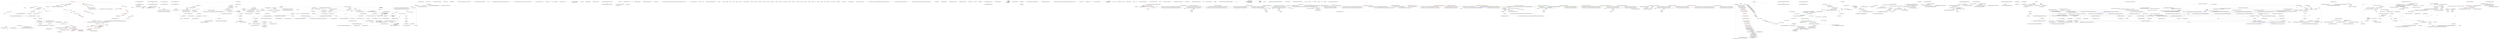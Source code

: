 digraph  {
m0_67 [label="Entry Ninject.Planning.IPlanner.GetPlan(System.Type)", span="33-33", cluster="Ninject.Planning.IPlanner.GetPlan(System.Type)", file="ActivationStrategyTests.cs"];
m0_0 [label="Entry Ninject.Activation.Context.Context(Ninject.IKernel, Ninject.Activation.IRequest, Ninject.Planning.Bindings.IBinding, Ninject.Activation.Caching.ICache, Ninject.Planning.IPlanner, Ninject.Activation.IPipeline)", span="89-89", cluster="Ninject.Activation.Context.Context(Ninject.IKernel, Ninject.Activation.IRequest, Ninject.Planning.Bindings.IBinding, Ninject.Activation.Caching.ICache, Ninject.Planning.IPlanner, Ninject.Activation.IPipeline)", file="ActivationStrategyTests.cs"];
m0_1 [label="Ensure.ArgumentNotNull(kernel, ''kernel'')", span="91-91", cluster="Ninject.Activation.Context.Context(Ninject.IKernel, Ninject.Activation.IRequest, Ninject.Planning.Bindings.IBinding, Ninject.Activation.Caching.ICache, Ninject.Planning.IPlanner, Ninject.Activation.IPipeline)", color=red, community=0, file="ActivationStrategyTests.cs"];
m0_2 [label="Ensure.ArgumentNotNull(request, ''request'')", span="92-92", cluster="Ninject.Activation.Context.Context(Ninject.IKernel, Ninject.Activation.IRequest, Ninject.Planning.Bindings.IBinding, Ninject.Activation.Caching.ICache, Ninject.Planning.IPlanner, Ninject.Activation.IPipeline)", file="ActivationStrategyTests.cs", color=red, community=0];
m0_35 [label="Entry Ninject.Activation.Context.Resolve()", span="142-142", cluster="Ninject.Activation.Context.Resolve()", file="ActivationStrategyTests.cs"];
m0_36 [label=Binding, span="144-144", cluster="Ninject.Activation.Context.Resolve()", file="ActivationStrategyTests.cs"];
m0_37 [label="Request.ActiveBindings.Contains(Binding)", span="146-146", cluster="Ninject.Activation.Context.Resolve()", file="ActivationStrategyTests.cs"];
m0_38 [label="throw new ActivationException(ExceptionFormatter.CyclicalDependenciesDetected(this));", span="147-147", cluster="Ninject.Activation.Context.Resolve()", file="ActivationStrategyTests.cs"];
m0_39 [label="var cachedInstance = Cache.TryGet(this)", span="149-149", cluster="Ninject.Activation.Context.Resolve()", file="ActivationStrategyTests.cs"];
m0_40 [label="cachedInstance != null", span="151-151", cluster="Ninject.Activation.Context.Resolve()", file="ActivationStrategyTests.cs"];
m0_41 [label="return cachedInstance;", span="152-152", cluster="Ninject.Activation.Context.Resolve()", file="ActivationStrategyTests.cs"];
m0_42 [label="Request.ActiveBindings.Push(Binding)", span="154-154", cluster="Ninject.Activation.Context.Resolve()", file="ActivationStrategyTests.cs"];
m0_43 [label="var reference = new InstanceReference { Instance = GetProvider().Create(this) }", span="156-156", cluster="Ninject.Activation.Context.Resolve()", file="ActivationStrategyTests.cs"];
m0_44 [label="Request.ActiveBindings.Pop()", span="158-158", cluster="Ninject.Activation.Context.Resolve()", file="ActivationStrategyTests.cs"];
m0_45 [label="reference.Instance == null", span="160-160", cluster="Ninject.Activation.Context.Resolve()", file="ActivationStrategyTests.cs"];
m0_52 [label="Cache.Remember(this, reference)", span="176-176", cluster="Ninject.Activation.Context.Resolve()", file="ActivationStrategyTests.cs"];
m0_54 [label="Plan = Planner.GetPlan(reference.Instance.GetType())", span="179-179", cluster="Ninject.Activation.Context.Resolve()", file="ActivationStrategyTests.cs"];
m0_55 [label="Pipeline.Activate(this, reference)", span="181-181", cluster="Ninject.Activation.Context.Resolve()", file="ActivationStrategyTests.cs"];
m0_56 [label="return reference.Instance;", span="183-183", cluster="Ninject.Activation.Context.Resolve()", file="ActivationStrategyTests.cs"];
m0_46 [label="!this.Kernel.Settings.AllowNullInjection", span="162-162", cluster="Ninject.Activation.Context.Resolve()", file="ActivationStrategyTests.cs"];
m0_51 [label="GetScope() != null", span="175-175", cluster="Ninject.Activation.Context.Resolve()", file="ActivationStrategyTests.cs"];
m0_47 [label="throw new ActivationException(ExceptionFormatter.ProviderReturnedNull(this));", span="164-164", cluster="Ninject.Activation.Context.Resolve()", file="ActivationStrategyTests.cs"];
m0_48 [label="this.Plan == null", span="167-167", cluster="Ninject.Activation.Context.Resolve()", file="ActivationStrategyTests.cs"];
m0_49 [label="this.Plan = this.Planner.GetPlan(this.Request.Service)", span="169-169", cluster="Ninject.Activation.Context.Resolve()", file="ActivationStrategyTests.cs"];
m0_50 [label="return null;", span="172-172", cluster="Ninject.Activation.Context.Resolve()", file="ActivationStrategyTests.cs"];
m0_53 [label="Plan == null", span="178-178", cluster="Ninject.Activation.Context.Resolve()", file="ActivationStrategyTests.cs"];
m0_57 [label="Exit Ninject.Activation.Context.Resolve()", span="142-142", cluster="Ninject.Activation.Context.Resolve()", file="ActivationStrategyTests.cs"];
m0_34 [label="Entry Ninject.Planning.Bindings.IBindingConfiguration.GetProvider(Ninject.Activation.IContext)", span="88-88", cluster="Ninject.Planning.Bindings.IBindingConfiguration.GetProvider(Ninject.Activation.IContext)", file="ActivationStrategyTests.cs"];
m0_65 [label="Entry System.Collections.Generic.Stack<T>.Pop()", span="0-0", cluster="System.Collections.Generic.Stack<T>.Pop()", file="ActivationStrategyTests.cs"];
m0_69 [label="Entry object.GetType()", span="0-0", cluster="object.GetType()", file="ActivationStrategyTests.cs"];
m0_59 [label="Entry Ninject.ActivationException.ActivationException(string)", span="35-35", cluster="Ninject.ActivationException.ActivationException(string)", file="ActivationStrategyTests.cs"];
m0_22 [label="Entry Ninject.Activation.Context.GetScope()", span="118-118", cluster="Ninject.Activation.Context.GetScope()", file="ActivationStrategyTests.cs"];
m0_23 [label="this.cachedScope == null", span="120-120", cluster="Ninject.Activation.Context.GetScope()", color=red, community=0, file="ActivationStrategyTests.cs"];
m0_24 [label="var scope = this.Request.GetScope() ?? this.Binding.GetScope(this)", span="122-122", cluster="Ninject.Activation.Context.GetScope()", color=red, community=0, file="ActivationStrategyTests.cs"];
m0_26 [label="return this.cachedScope.Target;", span="126-126", cluster="Ninject.Activation.Context.GetScope()", color=red, community=0, file="ActivationStrategyTests.cs"];
m0_25 [label="this.cachedScope = new WeakReference(scope)", span="123-123", cluster="Ninject.Activation.Context.GetScope()", color=red, community=0, file="ActivationStrategyTests.cs"];
m0_27 [label="Exit Ninject.Activation.Context.GetScope()", span="118-118", cluster="Ninject.Activation.Context.GetScope()", file="ActivationStrategyTests.cs"];
m0_60 [label="Entry Ninject.Infrastructure.Introspection.ExceptionFormatter.CyclicalDependenciesDetected(Ninject.Activation.IContext)", span="162-162", cluster="Ninject.Infrastructure.Introspection.ExceptionFormatter.CyclicalDependenciesDetected(Ninject.Activation.IContext)", file="ActivationStrategyTests.cs"];
m0_68 [label="Entry Ninject.Activation.Caching.ICache.Remember(Ninject.Activation.IContext, Ninject.Activation.InstanceReference)", span="31-31", cluster="Ninject.Activation.Caching.ICache.Remember(Ninject.Activation.IContext, Ninject.Activation.InstanceReference)", file="ActivationStrategyTests.cs"];
m0_18 [label="Entry Ninject.Infrastructure.Ensure.ArgumentNotNull(object, string)", span="17-17", cluster="Ninject.Infrastructure.Ensure.ArgumentNotNull(object, string)", file="ActivationStrategyTests.cs"];
m0_64 [label="Entry Ninject.Activation.IProvider.Create(Ninject.Activation.IContext)", span="30-30", cluster="Ninject.Activation.IProvider.Create(Ninject.Activation.IContext)", file="ActivationStrategyTests.cs"];
m0_28 [label="Entry Ninject.Activation.IRequest.GetScope()", span="86-86", cluster="Ninject.Activation.IRequest.GetScope()", file="ActivationStrategyTests.cs"];
m0_29 [label="Entry Ninject.Planning.Bindings.IBindingConfiguration.GetScope(Ninject.Activation.IContext)", span="95-95", cluster="Ninject.Planning.Bindings.IBindingConfiguration.GetScope(Ninject.Activation.IContext)", file="ActivationStrategyTests.cs"];
m0_20 [label="Entry System.Collections.Generic.IEnumerable<TSource>.ToList<TSource>()", span="0-0", cluster="System.Collections.Generic.IEnumerable<TSource>.ToList<TSource>()", file="ActivationStrategyTests.cs"];
m0_66 [label="Entry Ninject.Infrastructure.Introspection.ExceptionFormatter.ProviderReturnedNull(Ninject.Activation.IContext)", span="304-304", cluster="Ninject.Infrastructure.Introspection.ExceptionFormatter.ProviderReturnedNull(Ninject.Activation.IContext)", file="ActivationStrategyTests.cs"];
m0_21 [label="Entry System.Type.GetGenericArguments()", span="0-0", cluster="System.Type.GetGenericArguments()", file="ActivationStrategyTests.cs"];
m0_63 [label="Entry Ninject.Activation.InstanceReference.InstanceReference()", span="22-22", cluster="Ninject.Activation.InstanceReference.InstanceReference()", file="ActivationStrategyTests.cs"];
m0_3 [label="Ensure.ArgumentNotNull(binding, ''binding'')", span="93-93", cluster="Ninject.Activation.Context.Context(Ninject.IKernel, Ninject.Activation.IRequest, Ninject.Planning.Bindings.IBinding, Ninject.Activation.Caching.ICache, Ninject.Planning.IPlanner, Ninject.Activation.IPipeline)", file="ActivationStrategyTests.cs", color=red, community=0];
m0_31 [label="Entry Ninject.Activation.Context.GetProvider()", span="133-133", cluster="Ninject.Activation.Context.GetProvider()", file="ActivationStrategyTests.cs"];
m0_32 [label="return Binding.GetProvider(this);", span="135-135", cluster="Ninject.Activation.Context.GetProvider()", color=red, community=0, file="ActivationStrategyTests.cs"];
m0_33 [label="Exit Ninject.Activation.Context.GetProvider()", span="133-133", cluster="Ninject.Activation.Context.GetProvider()", file="ActivationStrategyTests.cs"];
m0_58 [label="Entry System.Collections.Generic.Stack<T>.Contains(T)", span="0-0", cluster="System.Collections.Generic.Stack<T>.Contains(T)", file="ActivationStrategyTests.cs"];
m0_70 [label="Entry Ninject.Activation.IPipeline.Activate(Ninject.Activation.IContext, Ninject.Activation.InstanceReference)", span="33-33", cluster="Ninject.Activation.IPipeline.Activate(Ninject.Activation.IContext, Ninject.Activation.InstanceReference)", file="ActivationStrategyTests.cs"];
m0_30 [label="Entry System.WeakReference.WeakReference(object)", span="0-0", cluster="System.WeakReference.WeakReference(object)", file="ActivationStrategyTests.cs"];
m0_61 [label="Entry Ninject.Activation.Caching.ICache.TryGet(Ninject.Activation.IContext)", span="38-38", cluster="Ninject.Activation.Caching.ICache.TryGet(Ninject.Activation.IContext)", file="ActivationStrategyTests.cs"];
m0_19 [label="Entry System.Collections.Generic.IEnumerable<TSource>.Union<TSource>(System.Collections.Generic.IEnumerable<TSource>)", span="0-0", cluster="System.Collections.Generic.IEnumerable<TSource>.Union<TSource>(System.Collections.Generic.IEnumerable<TSource>)", file="ActivationStrategyTests.cs"];
m0_62 [label="Entry System.Collections.Generic.Stack<T>.Push(T)", span="0-0", cluster="System.Collections.Generic.Stack<T>.Push(T)", file="ActivationStrategyTests.cs"];
m0_4 [label="Ninject.Selection.Heuristics.StandardMethodInjectionHeuristic", span="", cluster="Ninject.Activation.Context.Context(Ninject.IKernel, Ninject.Activation.IRequest, Ninject.Planning.Bindings.IBinding, Ninject.Activation.Caching.ICache, Ninject.Planning.IPlanner, Ninject.Activation.IPipeline)", color=red, community=0, file="ActivationStrategyTests.cs"];
m0_5 [label="Ensure.ArgumentNotNull(planner, ''planner'')", span="95-95", cluster="Ninject.Activation.Context.Context(Ninject.IKernel, Ninject.Activation.IRequest, Ninject.Planning.Bindings.IBinding, Ninject.Activation.Caching.ICache, Ninject.Planning.IPlanner, Ninject.Activation.IPipeline)", color=red, community=0, file="ActivationStrategyTests.cs"];
m0_6 [label="Ensure.ArgumentNotNull(pipeline, ''pipeline'')", span="96-96", cluster="Ninject.Activation.Context.Context(Ninject.IKernel, Ninject.Activation.IRequest, Ninject.Planning.Bindings.IBinding, Ninject.Activation.Caching.ICache, Ninject.Planning.IPlanner, Ninject.Activation.IPipeline)", color=red, community=0, file="ActivationStrategyTests.cs"];
m0_7 [label="Kernel = kernel", span="98-98", cluster="Ninject.Activation.Context.Context(Ninject.IKernel, Ninject.Activation.IRequest, Ninject.Planning.Bindings.IBinding, Ninject.Activation.Caching.ICache, Ninject.Planning.IPlanner, Ninject.Activation.IPipeline)", color=red, community=0, file="ActivationStrategyTests.cs"];
m0_8 [label="Request = request", span="99-99", cluster="Ninject.Activation.Context.Context(Ninject.IKernel, Ninject.Activation.IRequest, Ninject.Planning.Bindings.IBinding, Ninject.Activation.Caching.ICache, Ninject.Planning.IPlanner, Ninject.Activation.IPipeline)", color=red, community=0, file="ActivationStrategyTests.cs"];
m0_9 [label="Binding = binding", span="100-100", cluster="Ninject.Activation.Context.Context(Ninject.IKernel, Ninject.Activation.IRequest, Ninject.Planning.Bindings.IBinding, Ninject.Activation.Caching.ICache, Ninject.Planning.IPlanner, Ninject.Activation.IPipeline)", color=red, community=0, file="ActivationStrategyTests.cs"];
m0_10 [label="Parameters = request.Parameters.Union(binding.Parameters).ToList()", span="101-101", cluster="Ninject.Activation.Context.Context(Ninject.IKernel, Ninject.Activation.IRequest, Ninject.Planning.Bindings.IBinding, Ninject.Activation.Caching.ICache, Ninject.Planning.IPlanner, Ninject.Activation.IPipeline)", file="ActivationStrategyTests.cs"];
m0_11 [label="Cache = cache", span="103-103", cluster="Ninject.Activation.Context.Context(Ninject.IKernel, Ninject.Activation.IRequest, Ninject.Planning.Bindings.IBinding, Ninject.Activation.Caching.ICache, Ninject.Planning.IPlanner, Ninject.Activation.IPipeline)", color=red, community=0, file="ActivationStrategyTests.cs"];
m0_12 [label="Planner = planner", span="104-104", cluster="Ninject.Activation.Context.Context(Ninject.IKernel, Ninject.Activation.IRequest, Ninject.Planning.Bindings.IBinding, Ninject.Activation.Caching.ICache, Ninject.Planning.IPlanner, Ninject.Activation.IPipeline)", color=red, community=0, file="ActivationStrategyTests.cs"];
m0_13 [label="Pipeline = pipeline", span="105-105", cluster="Ninject.Activation.Context.Context(Ninject.IKernel, Ninject.Activation.IRequest, Ninject.Planning.Bindings.IBinding, Ninject.Activation.Caching.ICache, Ninject.Planning.IPlanner, Ninject.Activation.IPipeline)", color=red, community=0, file="ActivationStrategyTests.cs"];
m0_14 [label="binding.Service.IsGenericTypeDefinition", span="107-107", cluster="Ninject.Activation.Context.Context(Ninject.IKernel, Ninject.Activation.IRequest, Ninject.Planning.Bindings.IBinding, Ninject.Activation.Caching.ICache, Ninject.Planning.IPlanner, Ninject.Activation.IPipeline)", color=red, community=0, file="ActivationStrategyTests.cs"];
m0_16 [label="GenericArguments = request.Service.GetGenericArguments()", span="110-110", cluster="Ninject.Activation.Context.Context(Ninject.IKernel, Ninject.Activation.IRequest, Ninject.Planning.Bindings.IBinding, Ninject.Activation.Caching.ICache, Ninject.Planning.IPlanner, Ninject.Activation.IPipeline)", file="ActivationStrategyTests.cs"];
m0_15 [label="HasInferredGenericArguments = true", span="109-109", cluster="Ninject.Activation.Context.Context(Ninject.IKernel, Ninject.Activation.IRequest, Ninject.Planning.Bindings.IBinding, Ninject.Activation.Caching.ICache, Ninject.Planning.IPlanner, Ninject.Activation.IPipeline)", file="ActivationStrategyTests.cs"];
m0_17 [label="Exit Ninject.Activation.Context.Context(Ninject.IKernel, Ninject.Activation.IRequest, Ninject.Planning.Bindings.IBinding, Ninject.Activation.Caching.ICache, Ninject.Planning.IPlanner, Ninject.Activation.IPipeline)", span="89-89", cluster="Ninject.Activation.Context.Context(Ninject.IKernel, Ninject.Activation.IRequest, Ninject.Planning.Bindings.IBinding, Ninject.Activation.Caching.ICache, Ninject.Planning.IPlanner, Ninject.Activation.IPipeline)", file="ActivationStrategyTests.cs"];
m0_71 [label="Ninject.Activation.Context", span="", file="ActivationStrategyTests.cs"];
m2_6 [label="Entry Ninject.Web.Mvc.IControllerRegistry.GetController(RequestContext, string)", span="12-12", cluster="Ninject.Web.Mvc.IControllerRegistry.GetController(RequestContext, string)", file="CircularDependenciesTests.cs"];
m2_7 [label="Exit Ninject.Web.Mvc.IControllerRegistry.GetController(RequestContext, string)", span="12-12", cluster="Ninject.Web.Mvc.IControllerRegistry.GetController(RequestContext, string)", file="CircularDependenciesTests.cs"];
m2_2 [label="Entry Ninject.Web.Mvc.IControllerRegistry.RegisterAllControllersIn(System.Reflection.Assembly)", span="9-9", cluster="Ninject.Web.Mvc.IControllerRegistry.RegisterAllControllersIn(System.Reflection.Assembly)", file="CircularDependenciesTests.cs"];
m2_3 [label="Exit Ninject.Web.Mvc.IControllerRegistry.RegisterAllControllersIn(System.Reflection.Assembly)", span="9-9", cluster="Ninject.Web.Mvc.IControllerRegistry.RegisterAllControllersIn(System.Reflection.Assembly)", file="CircularDependenciesTests.cs"];
m2_4 [label="Entry Ninject.Web.Mvc.IControllerRegistry.Register(string, System.Type)", span="11-11", cluster="Ninject.Web.Mvc.IControllerRegistry.Register(string, System.Type)", file="CircularDependenciesTests.cs"];
m2_5 [label="Exit Ninject.Web.Mvc.IControllerRegistry.Register(string, System.Type)", span="11-11", cluster="Ninject.Web.Mvc.IControllerRegistry.Register(string, System.Type)", file="CircularDependenciesTests.cs"];
m2_0 [label="Entry Ninject.Web.Mvc.IControllerRegistry.RegisterAllControllersIn(string)", span="8-8", cluster="Ninject.Web.Mvc.IControllerRegistry.RegisterAllControllersIn(string)", file="CircularDependenciesTests.cs"];
m2_1 [label="Exit Ninject.Web.Mvc.IControllerRegistry.RegisterAllControllersIn(string)", span="8-8", cluster="Ninject.Web.Mvc.IControllerRegistry.RegisterAllControllersIn(string)", file="CircularDependenciesTests.cs"];
m3_59 [label="Entry Ninject.Infrastructure.Multimap<K, V>.Add(K, V)", span="64-64", cluster="Ninject.Infrastructure.Multimap<K, V>.Add(K, V)", file="ConditionalAttributeBindingTests.cs"];
m3_279 [label="Entry System.Collections.Generic.List<T>.List()", span="0-0", cluster="System.Collections.Generic.List<T>.List()", file="ConditionalAttributeBindingTests.cs"];
m3_110 [label="Entry Ninject.KernelBase.Inject(object, params Ninject.Parameters.IParameter[])", span="264-264", cluster="Ninject.KernelBase.Inject(object, params Ninject.Parameters.IParameter[])", file="ConditionalAttributeBindingTests.cs"];
m3_111 [label="Ensure.ArgumentNotNull(instance, ''instance'')", span="266-266", cluster="Ninject.KernelBase.Inject(object, params Ninject.Parameters.IParameter[])", file="ConditionalAttributeBindingTests.cs"];
m3_112 [label="Ensure.ArgumentNotNull(parameters, ''parameters'')", span="267-267", cluster="Ninject.KernelBase.Inject(object, params Ninject.Parameters.IParameter[])", file="ConditionalAttributeBindingTests.cs"];
m3_113 [label="Type service = instance.GetType()", span="269-269", cluster="Ninject.KernelBase.Inject(object, params Ninject.Parameters.IParameter[])", file="ConditionalAttributeBindingTests.cs"];
m3_117 [label="var request = CreateRequest(service, null, parameters, false, false)", span="275-275", cluster="Ninject.KernelBase.Inject(object, params Ninject.Parameters.IParameter[])", file="ConditionalAttributeBindingTests.cs"];
m3_120 [label="var reference = new InstanceReference { Instance = instance }", span="280-280", cluster="Ninject.KernelBase.Inject(object, params Ninject.Parameters.IParameter[])", file="ConditionalAttributeBindingTests.cs"];
m3_114 [label="var planner = Components.Get<IPlanner>()", span="271-271", cluster="Ninject.KernelBase.Inject(object, params Ninject.Parameters.IParameter[])", file="ConditionalAttributeBindingTests.cs"];
m3_116 [label="var binding = new Binding(service)", span="274-274", cluster="Ninject.KernelBase.Inject(object, params Ninject.Parameters.IParameter[])", file="ConditionalAttributeBindingTests.cs"];
m3_119 [label="context.Plan = planner.GetPlan(service)", span="278-278", cluster="Ninject.KernelBase.Inject(object, params Ninject.Parameters.IParameter[])", file="ConditionalAttributeBindingTests.cs"];
m3_115 [label="var pipeline = Components.Get<IPipeline>()", span="272-272", cluster="Ninject.KernelBase.Inject(object, params Ninject.Parameters.IParameter[])", file="ConditionalAttributeBindingTests.cs"];
m3_121 [label="pipeline.Activate(context, reference)", span="281-281", cluster="Ninject.KernelBase.Inject(object, params Ninject.Parameters.IParameter[])", file="ConditionalAttributeBindingTests.cs"];
m3_118 [label="var context = CreateContext(request, binding)", span="276-276", cluster="Ninject.KernelBase.Inject(object, params Ninject.Parameters.IParameter[])", file="ConditionalAttributeBindingTests.cs"];
m3_122 [label="Exit Ninject.KernelBase.Inject(object, params Ninject.Parameters.IParameter[])", span="264-264", cluster="Ninject.KernelBase.Inject(object, params Ninject.Parameters.IParameter[])", file="ConditionalAttributeBindingTests.cs"];
m3_6 [label="Entry Ninject.KernelBase.KernelBase(Ninject.Components.IComponentContainer, Ninject.INinjectSettings, params Ninject.Modules.INinjectModule[])", span="82-82", cluster="Ninject.KernelBase.KernelBase(Ninject.Components.IComponentContainer, Ninject.INinjectSettings, params Ninject.Modules.INinjectModule[])", file="ConditionalAttributeBindingTests.cs"];
m3_7 [label="Ensure.ArgumentNotNull(components, ''components'')", span="84-84", cluster="Ninject.KernelBase.KernelBase(Ninject.Components.IComponentContainer, Ninject.INinjectSettings, params Ninject.Modules.INinjectModule[])", color=red, community=0, file="ConditionalAttributeBindingTests.cs"];
m3_8 [label="Ensure.ArgumentNotNull(settings, ''settings'')", span="85-85", cluster="Ninject.KernelBase.KernelBase(Ninject.Components.IComponentContainer, Ninject.INinjectSettings, params Ninject.Modules.INinjectModule[])", file="ConditionalAttributeBindingTests.cs"];
m3_9 [label="Ensure.ArgumentNotNull(modules, ''modules'')", span="86-86", cluster="Ninject.KernelBase.KernelBase(Ninject.Components.IComponentContainer, Ninject.INinjectSettings, params Ninject.Modules.INinjectModule[])", file="ConditionalAttributeBindingTests.cs"];
m3_10 [label="Settings = settings", span="88-88", cluster="Ninject.KernelBase.KernelBase(Ninject.Components.IComponentContainer, Ninject.INinjectSettings, params Ninject.Modules.INinjectModule[])", file="ConditionalAttributeBindingTests.cs"];
m3_11 [label="Components = components", span="90-90", cluster="Ninject.KernelBase.KernelBase(Ninject.Components.IComponentContainer, Ninject.INinjectSettings, params Ninject.Modules.INinjectModule[])", file="ConditionalAttributeBindingTests.cs"];
m3_12 [label="components.Kernel = this", span="91-91", cluster="Ninject.KernelBase.KernelBase(Ninject.Components.IComponentContainer, Ninject.INinjectSettings, params Ninject.Modules.INinjectModule[])", file="ConditionalAttributeBindingTests.cs"];
m3_17 [label="Load(modules)", span="104-104", cluster="Ninject.KernelBase.KernelBase(Ninject.Components.IComponentContainer, Ninject.INinjectSettings, params Ninject.Modules.INinjectModule[])", file="ConditionalAttributeBindingTests.cs"];
m3_13 [label="AddComponents()", span="93-93", cluster="Ninject.KernelBase.KernelBase(Ninject.Components.IComponentContainer, Ninject.INinjectSettings, params Ninject.Modules.INinjectModule[])", file="ConditionalAttributeBindingTests.cs"];
m3_14 [label="OnePerRequestModule.StartManaging(this)", span="96-96", cluster="Ninject.KernelBase.KernelBase(Ninject.Components.IComponentContainer, Ninject.INinjectSettings, params Ninject.Modules.INinjectModule[])", file="ConditionalAttributeBindingTests.cs"];
m3_15 [label="Settings.LoadExtensions", span="100-100", cluster="Ninject.KernelBase.KernelBase(Ninject.Components.IComponentContainer, Ninject.INinjectSettings, params Ninject.Modules.INinjectModule[])", file="ConditionalAttributeBindingTests.cs"];
m3_16 [label="Load(new[] { Settings.ExtensionSearchPattern })", span="101-101", cluster="Ninject.KernelBase.KernelBase(Ninject.Components.IComponentContainer, Ninject.INinjectSettings, params Ninject.Modules.INinjectModule[])", file="ConditionalAttributeBindingTests.cs"];
m3_18 [label="Exit Ninject.KernelBase.KernelBase(Ninject.Components.IComponentContainer, Ninject.INinjectSettings, params Ninject.Modules.INinjectModule[])", span="82-82", cluster="Ninject.KernelBase.KernelBase(Ninject.Components.IComponentContainer, Ninject.INinjectSettings, params Ninject.Modules.INinjectModule[])", file="ConditionalAttributeBindingTests.cs"];
m3_123 [label="Entry object.GetType()", span="0-0", cluster="object.GetType()", file="ConditionalAttributeBindingTests.cs"];
m3_198 [label="Entry Ninject.Activation.IRequest.Matches(Ninject.Planning.Bindings.IBinding)", span="80-80", cluster="Ninject.Activation.IRequest.Matches(Ninject.Planning.Bindings.IBinding)", file="ConditionalAttributeBindingTests.cs"];
m3_163 [label="Entry Ninject.ActivationException.ActivationException(string)", span="35-35", cluster="Ninject.ActivationException.ActivationException(string)", file="ConditionalAttributeBindingTests.cs"];
m3_143 [label="Entry Ninject.KernelBase.Resolve(Ninject.Activation.IRequest)", span="314-314", cluster="Ninject.KernelBase.Resolve(Ninject.Activation.IRequest)", file="ConditionalAttributeBindingTests.cs"];
m3_144 [label="Ensure.ArgumentNotNull(request, ''request'')", span="316-316", cluster="Ninject.KernelBase.Resolve(Ninject.Activation.IRequest)", file="ConditionalAttributeBindingTests.cs"];
m3_145 [label="request.Service == typeof(IKernel)", span="318-318", cluster="Ninject.KernelBase.Resolve(Ninject.Activation.IRequest)", file="ConditionalAttributeBindingTests.cs"];
m3_147 [label="!CanResolve(request) && !HandleMissingBinding(request)", span="321-321", cluster="Ninject.KernelBase.Resolve(Ninject.Activation.IRequest)", file="ConditionalAttributeBindingTests.cs"];
m3_148 [label="request.IsOptional", span="323-323", cluster="Ninject.KernelBase.Resolve(Ninject.Activation.IRequest)", file="ConditionalAttributeBindingTests.cs"];
m3_150 [label="throw new ActivationException(ExceptionFormatter.CouldNotResolveBinding(request));", span="325-325", cluster="Ninject.KernelBase.Resolve(Ninject.Activation.IRequest)", file="ConditionalAttributeBindingTests.cs"];
m3_152 [label="IEnumerable<IBinding> bindings = GetBindings(request.Service)\r\n				.Where(SatifiesRequest(request))\r\n				.OrderByDescending(b => b, bindingPrecedenceComparer)\r\n				.ToList()", span="329-332", cluster="Ninject.KernelBase.Resolve(Ninject.Activation.IRequest)", file="ConditionalAttributeBindingTests.cs"];
m3_153 [label="!bindings.Any() && !request.IsOptional", span="334-334", cluster="Ninject.KernelBase.Resolve(Ninject.Activation.IRequest)", file="ConditionalAttributeBindingTests.cs"];
m3_154 [label="throw new ActivationException(ExceptionFormatter.CouldNotResolveBinding(request));", span="336-336", cluster="Ninject.KernelBase.Resolve(Ninject.Activation.IRequest)", file="ConditionalAttributeBindingTests.cs"];
m3_157 [label="request.IsUnique && bindings.Count() > 1", span="342-342", cluster="Ninject.KernelBase.Resolve(Ninject.Activation.IRequest)", file="ConditionalAttributeBindingTests.cs"];
m3_158 [label="throw new ActivationException(ExceptionFormatter.CouldNotUniquelyResolveBinding(request));", span="344-344", cluster="Ninject.KernelBase.Resolve(Ninject.Activation.IRequest)", file="ConditionalAttributeBindingTests.cs"];
m3_159 [label="return bindings\r\n				.Select(binding => CreateContext(request, binding))\r\n				.Select(context => context.Resolve());", span="348-350", cluster="Ninject.KernelBase.Resolve(Ninject.Activation.IRequest)", file="ConditionalAttributeBindingTests.cs"];
m3_146 [label="return new[] { this };", span="319-319", cluster="Ninject.KernelBase.Resolve(Ninject.Activation.IRequest)", file="ConditionalAttributeBindingTests.cs"];
m3_151 [label="IComparer<IBinding> bindingPrecedenceComparer = GetBindingPrecedenceComparer()", span="328-328", cluster="Ninject.KernelBase.Resolve(Ninject.Activation.IRequest)", file="ConditionalAttributeBindingTests.cs"];
m3_149 [label="return Enumerable.Empty<object>();", span="324-324", cluster="Ninject.KernelBase.Resolve(Ninject.Activation.IRequest)", file="ConditionalAttributeBindingTests.cs"];
m3_156 [label="bindings = bindings.TakeWhile(binding => bindingPrecedenceComparer.Compare(binding, model) == 0)", span="340-340", cluster="Ninject.KernelBase.Resolve(Ninject.Activation.IRequest)", file="ConditionalAttributeBindingTests.cs"];
m3_155 [label="var model = bindings.First()", span="339-339", cluster="Ninject.KernelBase.Resolve(Ninject.Activation.IRequest)", file="ConditionalAttributeBindingTests.cs"];
m3_160 [label="Exit Ninject.KernelBase.Resolve(Ninject.Activation.IRequest)", span="314-314", cluster="Ninject.KernelBase.Resolve(Ninject.Activation.IRequest)", file="ConditionalAttributeBindingTests.cs"];
m3_126 [label="Entry Ninject.KernelBase.CreateContext(Ninject.Activation.IRequest, Ninject.Planning.Bindings.IBinding)", span="508-508", cluster="Ninject.KernelBase.CreateContext(Ninject.Activation.IRequest, Ninject.Planning.Bindings.IBinding)", file="ConditionalAttributeBindingTests.cs"];
m3_263 [label="Ensure.ArgumentNotNull(request, ''request'')", span="510-510", cluster="Ninject.KernelBase.CreateContext(Ninject.Activation.IRequest, Ninject.Planning.Bindings.IBinding)", file="ConditionalAttributeBindingTests.cs"];
m3_264 [label="Ensure.ArgumentNotNull(binding, ''binding'')", span="511-511", cluster="Ninject.KernelBase.CreateContext(Ninject.Activation.IRequest, Ninject.Planning.Bindings.IBinding)", file="ConditionalAttributeBindingTests.cs"];
m3_265 [label="return new Context(this, request, binding, Components.Get<ICache>(), Components.Get<IPlanner>(), Components.Get<IPipeline>());", span="513-513", cluster="Ninject.KernelBase.CreateContext(Ninject.Activation.IRequest, Ninject.Planning.Bindings.IBinding)", file="ConditionalAttributeBindingTests.cs"];
m3_266 [label="Exit Ninject.KernelBase.CreateContext(Ninject.Activation.IRequest, Ninject.Planning.Bindings.IBinding)", span="508-508", cluster="Ninject.KernelBase.CreateContext(Ninject.Activation.IRequest, Ninject.Planning.Bindings.IBinding)", file="ConditionalAttributeBindingTests.cs"];
m3_67 [label="Entry Ninject.KernelBase.HasModule(string)", span="183-183", cluster="Ninject.KernelBase.HasModule(string)", file="ConditionalAttributeBindingTests.cs"];
m3_68 [label="Ensure.ArgumentNotNullOrEmpty(name, ''name'')", span="185-185", cluster="Ninject.KernelBase.HasModule(string)", file="ConditionalAttributeBindingTests.cs"];
m3_69 [label="return _modules.ContainsKey(name);", span="186-186", cluster="Ninject.KernelBase.HasModule(string)", file="ConditionalAttributeBindingTests.cs"];
m3_70 [label="Exit Ninject.KernelBase.HasModule(string)", span="183-183", cluster="Ninject.KernelBase.HasModule(string)", file="ConditionalAttributeBindingTests.cs"];
m3_188 [label="Entry Unk.Resolve", span="", cluster="Unk.Resolve", file="ConditionalAttributeBindingTests.cs"];
m3_34 [label="Entry Ninject.Components.IComponentContainer.Get<T>()", span="52-52", cluster="Ninject.Components.IComponentContainer.Get<T>()", file="ConditionalAttributeBindingTests.cs"];
m3_217 [label="Entry Ninject.Planning.Bindings.Resolvers.IBindingResolver.Resolve(Ninject.Infrastructure.Multimap<System.Type, Ninject.Planning.Bindings.IBinding>, System.Type)", span="31-31", cluster="Ninject.Planning.Bindings.Resolvers.IBindingResolver.Resolve(Ninject.Infrastructure.Multimap<System.Type, Ninject.Planning.Bindings.IBinding>, System.Type)", file="ConditionalAttributeBindingTests.cs"];
m3_213 [label="Entry System.Collections.Generic.IEnumerable<TSource>.SelectMany<TSource, TResult>(System.Func<TSource, System.Collections.Generic.IEnumerable<TResult>>)", span="0-0", cluster="System.Collections.Generic.IEnumerable<TSource>.SelectMany<TSource, TResult>(System.Func<TSource, System.Collections.Generic.IEnumerable<TResult>>)", file="ConditionalAttributeBindingTests.cs"];
m3_22 [label="Entry Ninject.KernelBase.Load(System.Collections.Generic.IEnumerable<string>)", span="224-224", cluster="Ninject.KernelBase.Load(System.Collections.Generic.IEnumerable<string>)", file="ConditionalAttributeBindingTests.cs"];
m3_90 [label="var moduleLoader = Components.Get<IModuleLoader>()", span="226-226", cluster="Ninject.KernelBase.Load(System.Collections.Generic.IEnumerable<string>)", file="ConditionalAttributeBindingTests.cs"];
m3_91 [label="moduleLoader.LoadModules(filePatterns)", span="227-227", cluster="Ninject.KernelBase.Load(System.Collections.Generic.IEnumerable<string>)", file="ConditionalAttributeBindingTests.cs"];
m3_92 [label="Exit Ninject.KernelBase.Load(System.Collections.Generic.IEnumerable<string>)", span="224-224", cluster="Ninject.KernelBase.Load(System.Collections.Generic.IEnumerable<string>)", file="ConditionalAttributeBindingTests.cs"];
m3_86 [label="Entry System.NotSupportedException.NotSupportedException(string)", span="0-0", cluster="System.NotSupportedException.NotSupportedException(string)", file="ConditionalAttributeBindingTests.cs"];
m3_253 [label="Entry System.Collections.Generic.IEnumerable<TSource>.ToList<TSource>()", span="0-0", cluster="System.Collections.Generic.IEnumerable<TSource>.ToList<TSource>()", file="ConditionalAttributeBindingTests.cs"];
m3_33 [label="Entry Ninject.OnePerRequestModule.StopManaging(Ninject.IKernel)", span="51-51", cluster="Ninject.OnePerRequestModule.StopManaging(Ninject.IKernel)", file="ConditionalAttributeBindingTests.cs"];
m3_140 [label="Entry Ninject.KernelBase.GetBindings(System.Type)", span="394-394", cluster="Ninject.KernelBase.GetBindings(System.Type)", file="ConditionalAttributeBindingTests.cs"];
m3_204 [label="Ensure.ArgumentNotNull(service, ''service'')", span="396-396", cluster="Ninject.KernelBase.GetBindings(System.Type)", file="ConditionalAttributeBindingTests.cs"];
m3_205 [label=_bindingCache, span="398-398", cluster="Ninject.KernelBase.GetBindings(System.Type)", file="ConditionalAttributeBindingTests.cs"];
m3_206 [label="!_bindingCache.ContainsKey(service)", span="400-400", cluster="Ninject.KernelBase.GetBindings(System.Type)", file="ConditionalAttributeBindingTests.cs"];
m3_207 [label="var resolvers = Components.GetAll<IBindingResolver>()", span="402-402", cluster="Ninject.KernelBase.GetBindings(System.Type)", file="ConditionalAttributeBindingTests.cs"];
m3_208 [label="resolvers\r\n						.SelectMany(resolver => resolver.Resolve(_bindings, service))\r\n						.Map(binding => _bindingCache.Add(service, binding))", span="404-406", cluster="Ninject.KernelBase.GetBindings(System.Type)", file="ConditionalAttributeBindingTests.cs"];
m3_209 [label="return _bindingCache[service];", span="409-409", cluster="Ninject.KernelBase.GetBindings(System.Type)", file="ConditionalAttributeBindingTests.cs"];
m3_210 [label="Exit Ninject.KernelBase.GetBindings(System.Type)", span="394-394", cluster="Ninject.KernelBase.GetBindings(System.Type)", file="ConditionalAttributeBindingTests.cs"];
m3_181 [label="Entry System.Collections.Generic.IComparer<T>.Compare(T, T)", span="0-0", cluster="System.Collections.Generic.IComparer<T>.Compare(T, T)", file="ConditionalAttributeBindingTests.cs"];
m3_4 [label="Entry Ninject.KernelBase.KernelBase(Ninject.INinjectSettings, params Ninject.Modules.INinjectModule[])", span="73-73", cluster="Ninject.KernelBase.KernelBase(Ninject.INinjectSettings, params Ninject.Modules.INinjectModule[])", file="ConditionalAttributeBindingTests.cs"];
m3_5 [label="Exit Ninject.KernelBase.KernelBase(Ninject.INinjectSettings, params Ninject.Modules.INinjectModule[])", span="73-73", cluster="Ninject.KernelBase.KernelBase(Ninject.INinjectSettings, params Ninject.Modules.INinjectModule[])", file="ConditionalAttributeBindingTests.cs"];
m3_36 [label="Entry System.IDisposable.Dispose()", span="0-0", cluster="System.IDisposable.Dispose()", file="ConditionalAttributeBindingTests.cs"];
m3_76 [label="Entry System.Collections.Generic.IEnumerable<TSource>.ToArray<TSource>()", span="0-0", cluster="System.Collections.Generic.IEnumerable<TSource>.ToArray<TSource>()", file="ConditionalAttributeBindingTests.cs"];
m3_230 [label="Entry Ninject.KernelBase.HandleMissingBinding(System.Type)", span="444-444", cluster="Ninject.KernelBase.HandleMissingBinding(System.Type)", file="ConditionalAttributeBindingTests.cs"];
m3_231 [label="return false;", span="446-446", cluster="Ninject.KernelBase.HandleMissingBinding(System.Type)", file="ConditionalAttributeBindingTests.cs"];
m3_232 [label="Exit Ninject.KernelBase.HandleMissingBinding(System.Type)", span="444-444", cluster="Ninject.KernelBase.HandleMissingBinding(System.Type)", file="ConditionalAttributeBindingTests.cs"];
m3_87 [label="Entry Ninject.Infrastructure.Introspection.ExceptionFormatter.ModuleWithSameNameIsAlreadyLoaded(Ninject.Modules.INinjectModule, Ninject.Modules.INinjectModule)", span="21-21", cluster="Ninject.Infrastructure.Introspection.ExceptionFormatter.ModuleWithSameNameIsAlreadyLoaded(Ninject.Modules.INinjectModule, Ninject.Modules.INinjectModule)", file="ConditionalAttributeBindingTests.cs"];
m3_127 [label="Entry Ninject.Planning.IPlanner.GetPlan(System.Type)", span="33-33", cluster="Ninject.Planning.IPlanner.GetPlan(System.Type)", file="ConditionalAttributeBindingTests.cs"];
m3_191 [label="Entry Ninject.KernelBase.BindingPrecedenceComparer.BindingPrecedenceComparer()", span="521-521", cluster="Ninject.KernelBase.BindingPrecedenceComparer.BindingPrecedenceComparer()", file="ConditionalAttributeBindingTests.cs"];
m3_136 [label="Entry Ninject.KernelBase.CanResolve(Ninject.Activation.IRequest)", span="301-301", cluster="Ninject.KernelBase.CanResolve(Ninject.Activation.IRequest)", file="ConditionalAttributeBindingTests.cs"];
m3_137 [label="Ensure.ArgumentNotNull(request, ''request'')", span="303-303", cluster="Ninject.KernelBase.CanResolve(Ninject.Activation.IRequest)", file="ConditionalAttributeBindingTests.cs"];
m3_138 [label="return GetBindings(request.Service)\r\n				.Any(SatifiesRequest(request));", span="304-305", cluster="Ninject.KernelBase.CanResolve(Ninject.Activation.IRequest)", file="ConditionalAttributeBindingTests.cs"];
m3_139 [label="Exit Ninject.KernelBase.CanResolve(Ninject.Activation.IRequest)", span="301-301", cluster="Ninject.KernelBase.CanResolve(Ninject.Activation.IRequest)", file="ConditionalAttributeBindingTests.cs"];
m3_73 [label="Entry Ninject.KernelBase.GetModules()", span="193-193", cluster="Ninject.KernelBase.GetModules()", file="ConditionalAttributeBindingTests.cs"];
m3_74 [label="return _modules.Values.ToArray();", span="195-195", cluster="Ninject.KernelBase.GetModules()", file="ConditionalAttributeBindingTests.cs"];
m3_75 [label="Exit Ninject.KernelBase.GetModules()", span="193-193", cluster="Ninject.KernelBase.GetModules()", file="ConditionalAttributeBindingTests.cs"];
m3_24 [label="Entry Ninject.KernelBase.Dispose(bool)", span="110-110", cluster="Ninject.KernelBase.Dispose(bool)", file="ConditionalAttributeBindingTests.cs"];
m3_25 [label="disposing && !IsDisposed", span="112-112", cluster="Ninject.KernelBase.Dispose(bool)", file="ConditionalAttributeBindingTests.cs"];
m3_31 [label="base.Dispose(disposing)", span="128-128", cluster="Ninject.KernelBase.Dispose(bool)", file="ConditionalAttributeBindingTests.cs"];
m3_26 [label="OnePerRequestModule.StopManaging(this)", span="115-115", cluster="Ninject.KernelBase.Dispose(bool)", file="ConditionalAttributeBindingTests.cs"];
m3_27 [label="Components != null", span="118-118", cluster="Ninject.KernelBase.Dispose(bool)", file="ConditionalAttributeBindingTests.cs"];
m3_28 [label="var cache = Components.Get<ICache>()", span="121-121", cluster="Ninject.KernelBase.Dispose(bool)", file="ConditionalAttributeBindingTests.cs"];
m3_29 [label="cache.Clear()", span="122-122", cluster="Ninject.KernelBase.Dispose(bool)", file="ConditionalAttributeBindingTests.cs"];
m3_30 [label="Components.Dispose()", span="124-124", cluster="Ninject.KernelBase.Dispose(bool)", file="ConditionalAttributeBindingTests.cs"];
m3_32 [label="Exit Ninject.KernelBase.Dispose(bool)", span="110-110", cluster="Ninject.KernelBase.Dispose(bool)", file="ConditionalAttributeBindingTests.cs"];
m3_50 [label="Entry Ninject.KernelBase.AddBindings(System.Collections.Generic.IEnumerable<Ninject.Planning.Bindings.IBinding>)", span="156-156", cluster="Ninject.KernelBase.AddBindings(System.Collections.Generic.IEnumerable<Ninject.Planning.Bindings.IBinding>)", file="ConditionalAttributeBindingTests.cs"];
m3_51 [label="bindings.Map(binding => _bindings.Add(binding.Service, binding))", span="158-158", cluster="Ninject.KernelBase.AddBindings(System.Collections.Generic.IEnumerable<Ninject.Planning.Bindings.IBinding>)", file="ConditionalAttributeBindingTests.cs"];
m3_52 [label=_bindingCache, span="160-160", cluster="Ninject.KernelBase.AddBindings(System.Collections.Generic.IEnumerable<Ninject.Planning.Bindings.IBinding>)", file="ConditionalAttributeBindingTests.cs"];
m3_53 [label="_bindingCache.Clear()", span="161-161", cluster="Ninject.KernelBase.AddBindings(System.Collections.Generic.IEnumerable<Ninject.Planning.Bindings.IBinding>)", file="ConditionalAttributeBindingTests.cs"];
m3_54 [label="Exit Ninject.KernelBase.AddBindings(System.Collections.Generic.IEnumerable<Ninject.Planning.Bindings.IBinding>)", span="156-156", cluster="Ninject.KernelBase.AddBindings(System.Collections.Generic.IEnumerable<Ninject.Planning.Bindings.IBinding>)", file="ConditionalAttributeBindingTests.cs"];
m3_72 [label="Entry System.Collections.Generic.Dictionary<TKey, TValue>.ContainsKey(TKey)", span="0-0", cluster="System.Collections.Generic.Dictionary<TKey, TValue>.ContainsKey(TKey)", file="ConditionalAttributeBindingTests.cs"];
m3_280 [label="Entry System.Func<T, TResult>.Invoke(T)", span="0-0", cluster="System.Func<T, TResult>.Invoke(T)", file="ConditionalAttributeBindingTests.cs"];
m3_169 [label="Entry System.Collections.Generic.IEnumerable<TSource>.Any<TSource>()", span="0-0", cluster="System.Collections.Generic.IEnumerable<TSource>.Any<TSource>()", file="ConditionalAttributeBindingTests.cs"];
m3_203 [label="Entry Ninject.Activation.Request.Request(System.Type, System.Func<Ninject.Planning.Bindings.IBindingMetadata, bool>, System.Collections.Generic.IEnumerable<Ninject.Parameters.IParameter>, System.Func<object>, bool, bool)", span="93-93", cluster="Ninject.Activation.Request.Request(System.Type, System.Func<Ninject.Planning.Bindings.IBindingMetadata, bool>, System.Collections.Generic.IEnumerable<Ninject.Parameters.IParameter>, System.Func<object>, bool, bool)", file="ConditionalAttributeBindingTests.cs"];
m3_211 [label="Entry Ninject.Infrastructure.Multimap<K, V>.ContainsKey(K)", span="113-113", cluster="Ninject.Infrastructure.Multimap<K, V>.ContainsKey(K)", file="ConditionalAttributeBindingTests.cs"];
m3_248 [label="Entry Unk.AddBindings", span="", cluster="Unk.AddBindings", file="ConditionalAttributeBindingTests.cs"];
m3_166 [label="Entry Unk.Where", span="", cluster="Unk.Where", file="ConditionalAttributeBindingTests.cs"];
m3_37 [label="Entry Ninject.Infrastructure.Disposal.DisposableObject.Dispose(bool)", span="37-37", cluster="Ninject.Infrastructure.Disposal.DisposableObject.Dispose(bool)", file="ConditionalAttributeBindingTests.cs"];
m3_247 [label="Entry Unk.Map", span="", cluster="Unk.Map", file="ConditionalAttributeBindingTests.cs"];
m3_271 [label="Entry Ninject.Syntax.IResolutionRoot.Get(System.Type, params Ninject.Parameters.IParameter[])", span="148-148", cluster="Ninject.Syntax.IResolutionRoot.Get(System.Type, params Ninject.Parameters.IParameter[])", file="ConditionalAttributeBindingTests.cs"];
m3_38 [label="Entry Ninject.KernelBase.Unbind(System.Type)", span="135-135", cluster="Ninject.KernelBase.Unbind(System.Type)", file="ConditionalAttributeBindingTests.cs"];
m3_39 [label="Ensure.ArgumentNotNull(service, ''service'')", span="137-137", cluster="Ninject.KernelBase.Unbind(System.Type)", file="ConditionalAttributeBindingTests.cs"];
m3_40 [label="_bindings.RemoveAll(service)", span="139-139", cluster="Ninject.KernelBase.Unbind(System.Type)", file="ConditionalAttributeBindingTests.cs"];
m3_41 [label=_bindingCache, span="141-141", cluster="Ninject.KernelBase.Unbind(System.Type)", file="ConditionalAttributeBindingTests.cs"];
m3_42 [label="_bindingCache.Clear()", span="142-142", cluster="Ninject.KernelBase.Unbind(System.Type)", file="ConditionalAttributeBindingTests.cs"];
m3_43 [label="Exit Ninject.KernelBase.Unbind(System.Type)", span="135-135", cluster="Ninject.KernelBase.Unbind(System.Type)", file="ConditionalAttributeBindingTests.cs"];
m3_45 [label="Entry Ninject.Infrastructure.Multimap<K, V>.Clear()", span="103-103", cluster="Ninject.Infrastructure.Multimap<K, V>.Clear()", file="ConditionalAttributeBindingTests.cs"];
m3_170 [label="Entry System.Collections.Generic.IEnumerable<TSource>.First<TSource>()", span="0-0", cluster="System.Collections.Generic.IEnumerable<TSource>.First<TSource>()", file="ConditionalAttributeBindingTests.cs"];
m3_288 [label="Entry lambda expression", span="535-535", cluster="lambda expression", file="ConditionalAttributeBindingTests.cs"];
m3_56 [label="Entry lambda expression", span="158-158", cluster="lambda expression", file="ConditionalAttributeBindingTests.cs"];
m3_57 [label="_bindings.Add(binding.Service, binding)", span="158-158", cluster="lambda expression", file="ConditionalAttributeBindingTests.cs"];
m3_58 [label="Exit lambda expression", span="158-158", cluster="lambda expression", file="ConditionalAttributeBindingTests.cs"];
m3_183 [label="CreateContext(request, binding)", span="349-349", cluster="lambda expression", file="ConditionalAttributeBindingTests.cs"];
m3_179 [label="bindingPrecedenceComparer.Compare(binding, model) == 0", span="340-340", cluster="lambda expression", file="ConditionalAttributeBindingTests.cs"];
m3_175 [label="Entry lambda expression", span="331-331", cluster="lambda expression", file="ConditionalAttributeBindingTests.cs"];
m3_178 [label="Entry lambda expression", span="340-340", cluster="lambda expression", file="ConditionalAttributeBindingTests.cs"];
m3_182 [label="Entry lambda expression", span="349-349", cluster="lambda expression", file="ConditionalAttributeBindingTests.cs"];
m3_185 [label="Entry lambda expression", span="350-350", cluster="lambda expression", file="ConditionalAttributeBindingTests.cs"];
m3_176 [label=b, span="331-331", cluster="lambda expression", file="ConditionalAttributeBindingTests.cs"];
m3_177 [label="Exit lambda expression", span="331-331", cluster="lambda expression", file="ConditionalAttributeBindingTests.cs"];
m3_180 [label="Exit lambda expression", span="340-340", cluster="lambda expression", file="ConditionalAttributeBindingTests.cs"];
m3_184 [label="Exit lambda expression", span="349-349", cluster="lambda expression", file="ConditionalAttributeBindingTests.cs"];
m3_186 [label="context.Resolve()", span="350-350", cluster="lambda expression", file="ConditionalAttributeBindingTests.cs"];
m3_187 [label="Exit lambda expression", span="350-350", cluster="lambda expression", file="ConditionalAttributeBindingTests.cs"];
m3_194 [label="Entry lambda expression", span="369-369", cluster="lambda expression", file="ConditionalAttributeBindingTests.cs"];
m3_195 [label="binding.Matches(request) && request.Matches(binding)", span="369-369", cluster="lambda expression", file="ConditionalAttributeBindingTests.cs"];
m3_196 [label="Exit lambda expression", span="369-369", cluster="lambda expression", file="ConditionalAttributeBindingTests.cs"];
m3_214 [label="Entry lambda expression", span="405-405", cluster="lambda expression", file="ConditionalAttributeBindingTests.cs"];
m3_215 [label="resolver.Resolve(_bindings, service)", span="405-405", cluster="lambda expression", file="ConditionalAttributeBindingTests.cs"];
m3_216 [label="Exit lambda expression", span="405-405", cluster="lambda expression", file="ConditionalAttributeBindingTests.cs"];
m3_218 [label="Entry lambda expression", span="406-406", cluster="lambda expression", file="ConditionalAttributeBindingTests.cs"];
m3_219 [label="_bindingCache.Add(service, binding)", span="406-406", cluster="lambda expression", file="ConditionalAttributeBindingTests.cs"];
m3_220 [label="Exit lambda expression", span="406-406", cluster="lambda expression", file="ConditionalAttributeBindingTests.cs"];
m3_249 [label="Entry lambda expression", span="468-468", cluster="lambda expression", file="ConditionalAttributeBindingTests.cs"];
m3_250 [label="c.Resolve(_bindings, request).ToList()", span="468-468", cluster="lambda expression", file="ConditionalAttributeBindingTests.cs"];
m3_251 [label="Exit lambda expression", span="468-468", cluster="lambda expression", file="ConditionalAttributeBindingTests.cs"];
m3_254 [label="Entry lambda expression", span="469-469", cluster="lambda expression", file="ConditionalAttributeBindingTests.cs"];
m3_255 [label="b.Any()", span="469-469", cluster="lambda expression", file="ConditionalAttributeBindingTests.cs"];
m3_256 [label="Exit lambda expression", span="469-469", cluster="lambda expression", file="ConditionalAttributeBindingTests.cs"];
m3_257 [label="Entry lambda expression", span="480-480", cluster="lambda expression", file="ConditionalAttributeBindingTests.cs"];
m3_258 [label="binding.IsImplicit = true", span="480-480", cluster="lambda expression", file="ConditionalAttributeBindingTests.cs"];
m3_259 [label="Exit lambda expression", span="480-480", cluster="lambda expression", file="ConditionalAttributeBindingTests.cs"];
m3_282 [label="Entry lambda expression", span="533-533", cluster="lambda expression", file="ConditionalAttributeBindingTests.cs"];
m3_283 [label="b != null", span="533-533", cluster="lambda expression", file="ConditionalAttributeBindingTests.cs"];
m3_284 [label="Exit lambda expression", span="533-533", cluster="lambda expression", file="ConditionalAttributeBindingTests.cs"];
m3_285 [label="Entry lambda expression", span="534-534", cluster="lambda expression", file="ConditionalAttributeBindingTests.cs"];
m3_286 [label="b.IsConditional", span="534-534", cluster="lambda expression", file="ConditionalAttributeBindingTests.cs"];
m3_287 [label="Exit lambda expression", span="534-534", cluster="lambda expression", file="ConditionalAttributeBindingTests.cs"];
m3_289 [label="!b.IsImplicit", span="535-535", cluster="lambda expression", file="ConditionalAttributeBindingTests.cs"];
m3_290 [label="Exit lambda expression", span="535-535", cluster="lambda expression", file="ConditionalAttributeBindingTests.cs"];
m3_20 [label="Entry Ninject.KernelBase.AddComponents()", span="436-436", cluster="Ninject.KernelBase.AddComponents()", file="ConditionalAttributeBindingTests.cs"];
m3_229 [label="Exit Ninject.KernelBase.AddComponents()", span="436-436", cluster="Ninject.KernelBase.AddComponents()", file="ConditionalAttributeBindingTests.cs"];
m3_99 [label="Entry Ninject.KernelBase.Unload(string)", span="245-245", cluster="Ninject.KernelBase.Unload(string)", file="ConditionalAttributeBindingTests.cs"];
m3_100 [label="Ensure.ArgumentNotNullOrEmpty(name, ''name'')", span="247-247", cluster="Ninject.KernelBase.Unload(string)", file="ConditionalAttributeBindingTests.cs"];
m3_102 [label="!_modules.TryGetValue(name, out module)", span="251-251", cluster="Ninject.KernelBase.Unload(string)", file="ConditionalAttributeBindingTests.cs"];
m3_103 [label="throw new NotSupportedException(ExceptionFormatter.NoModuleLoadedWithTheSpecifiedName(name));", span="252-252", cluster="Ninject.KernelBase.Unload(string)", file="ConditionalAttributeBindingTests.cs"];
m3_105 [label="_modules.Remove(name)", span="256-256", cluster="Ninject.KernelBase.Unload(string)", file="ConditionalAttributeBindingTests.cs"];
m3_101 [label="INinjectModule module", span="249-249", cluster="Ninject.KernelBase.Unload(string)", file="ConditionalAttributeBindingTests.cs"];
m3_104 [label="module.OnUnload(this)", span="254-254", cluster="Ninject.KernelBase.Unload(string)", file="ConditionalAttributeBindingTests.cs"];
m3_106 [label="Exit Ninject.KernelBase.Unload(string)", span="245-245", cluster="Ninject.KernelBase.Unload(string)", file="ConditionalAttributeBindingTests.cs"];
m3_125 [label="Entry Ninject.KernelBase.CreateRequest(System.Type, System.Func<Ninject.Planning.Bindings.IBindingMetadata, bool>, System.Collections.Generic.IEnumerable<Ninject.Parameters.IParameter>, bool, bool)", span="381-381", cluster="Ninject.KernelBase.CreateRequest(System.Type, System.Func<Ninject.Planning.Bindings.IBindingMetadata, bool>, System.Collections.Generic.IEnumerable<Ninject.Parameters.IParameter>, bool, bool)", file="ConditionalAttributeBindingTests.cs"];
m3_199 [label="Ensure.ArgumentNotNull(service, ''service'')", span="383-383", cluster="Ninject.KernelBase.CreateRequest(System.Type, System.Func<Ninject.Planning.Bindings.IBindingMetadata, bool>, System.Collections.Generic.IEnumerable<Ninject.Parameters.IParameter>, bool, bool)", file="ConditionalAttributeBindingTests.cs"];
m3_200 [label="Ensure.ArgumentNotNull(parameters, ''parameters'')", span="384-384", cluster="Ninject.KernelBase.CreateRequest(System.Type, System.Func<Ninject.Planning.Bindings.IBindingMetadata, bool>, System.Collections.Generic.IEnumerable<Ninject.Parameters.IParameter>, bool, bool)", file="ConditionalAttributeBindingTests.cs"];
m3_201 [label="return new Request(service, constraint, parameters, null, isOptional, isUnique);", span="386-386", cluster="Ninject.KernelBase.CreateRequest(System.Type, System.Func<Ninject.Planning.Bindings.IBindingMetadata, bool>, System.Collections.Generic.IEnumerable<Ninject.Parameters.IParameter>, bool, bool)", file="ConditionalAttributeBindingTests.cs"];
m3_202 [label="Exit Ninject.KernelBase.CreateRequest(System.Type, System.Func<Ninject.Planning.Bindings.IBindingMetadata, bool>, System.Collections.Generic.IEnumerable<Ninject.Parameters.IParameter>, bool, bool)", span="381-381", cluster="Ninject.KernelBase.CreateRequest(System.Type, System.Func<Ninject.Planning.Bindings.IBindingMetadata, bool>, System.Collections.Generic.IEnumerable<Ninject.Parameters.IParameter>, bool, bool)", file="ConditionalAttributeBindingTests.cs"];
m3_44 [label="Entry Ninject.Infrastructure.Multimap<K, V>.RemoveAll(K)", span="94-94", cluster="Ninject.Infrastructure.Multimap<K, V>.RemoveAll(K)", file="ConditionalAttributeBindingTests.cs"];
m3_168 [label="Entry Unk.ToList", span="", cluster="Unk.ToList", file="ConditionalAttributeBindingTests.cs"];
m3_167 [label="Entry Unk.OrderByDescending", span="", cluster="Unk.OrderByDescending", file="ConditionalAttributeBindingTests.cs"];
m3_173 [label="Entry Ninject.Infrastructure.Introspection.ExceptionFormatter.CouldNotUniquelyResolveBinding(Ninject.Activation.IRequest)", span="53-53", cluster="Ninject.Infrastructure.Introspection.ExceptionFormatter.CouldNotUniquelyResolveBinding(Ninject.Activation.IRequest)", file="ConditionalAttributeBindingTests.cs"];
m3_228 [label="Entry Ninject.Planning.Bindings.BindingBuilder<T>.BindingBuilder(Ninject.Planning.Bindings.IBinding, Ninject.IKernel)", span="42-42", cluster="Ninject.Planning.Bindings.BindingBuilder<T>.BindingBuilder(Ninject.Planning.Bindings.IBinding, Ninject.IKernel)", file="ConditionalAttributeBindingTests.cs"];
m3_252 [label="Entry Ninject.Planning.Bindings.Resolvers.IMissingBindingResolver.Resolve(Ninject.Infrastructure.Multimap<System.Type, Ninject.Planning.Bindings.IBinding>, Ninject.Activation.IRequest)", span="33-33", cluster="Ninject.Planning.Bindings.Resolvers.IMissingBindingResolver.Resolve(Ninject.Infrastructure.Multimap<System.Type, Ninject.Planning.Bindings.IBinding>, Ninject.Activation.IRequest)", file="ConditionalAttributeBindingTests.cs"];
m3_107 [label="Entry Ninject.Infrastructure.Introspection.ExceptionFormatter.NoModuleLoadedWithTheSpecifiedName(string)", span="39-39", cluster="Ninject.Infrastructure.Introspection.ExceptionFormatter.NoModuleLoadedWithTheSpecifiedName(string)", file="ConditionalAttributeBindingTests.cs"];
m3_142 [label="Entry Unk.Any", span="", cluster="Unk.Any", file="ConditionalAttributeBindingTests.cs"];
m3_60 [label="Entry Ninject.KernelBase.RemoveBinding(Ninject.Planning.Bindings.IBinding)", span="168-168", cluster="Ninject.KernelBase.RemoveBinding(Ninject.Planning.Bindings.IBinding)", file="ConditionalAttributeBindingTests.cs"];
m3_61 [label="Ensure.ArgumentNotNull(binding, ''binding'')", span="170-170", cluster="Ninject.KernelBase.RemoveBinding(Ninject.Planning.Bindings.IBinding)", file="ConditionalAttributeBindingTests.cs"];
m3_62 [label="_bindings.Remove(binding.Service, binding)", span="172-172", cluster="Ninject.KernelBase.RemoveBinding(Ninject.Planning.Bindings.IBinding)", file="ConditionalAttributeBindingTests.cs"];
m3_63 [label=_bindingCache, span="174-174", cluster="Ninject.KernelBase.RemoveBinding(Ninject.Planning.Bindings.IBinding)", file="ConditionalAttributeBindingTests.cs"];
m3_64 [label="_bindingCache.Clear()", span="175-175", cluster="Ninject.KernelBase.RemoveBinding(Ninject.Planning.Bindings.IBinding)", file="ConditionalAttributeBindingTests.cs"];
m3_65 [label="Exit Ninject.KernelBase.RemoveBinding(Ninject.Planning.Bindings.IBinding)", span="168-168", cluster="Ninject.KernelBase.RemoveBinding(Ninject.Planning.Bindings.IBinding)", file="ConditionalAttributeBindingTests.cs"];
m3_21 [label="Entry Ninject.OnePerRequestModule.StartManaging(Ninject.IKernel)", span="42-42", cluster="Ninject.OnePerRequestModule.StartManaging(Ninject.IKernel)", file="ConditionalAttributeBindingTests.cs"];
m3_46 [label="Entry Ninject.KernelBase.AddBinding(Ninject.Planning.Bindings.IBinding)", span="149-149", cluster="Ninject.KernelBase.AddBinding(Ninject.Planning.Bindings.IBinding)", file="ConditionalAttributeBindingTests.cs"];
m3_47 [label="Ensure.ArgumentNotNull(binding, ''binding'')", span="151-151", cluster="Ninject.KernelBase.AddBinding(Ninject.Planning.Bindings.IBinding)", file="ConditionalAttributeBindingTests.cs"];
m3_48 [label="AddBindings(new[]{binding})", span="153-153", cluster="Ninject.KernelBase.AddBinding(Ninject.Planning.Bindings.IBinding)", file="ConditionalAttributeBindingTests.cs"];
m3_49 [label="Exit Ninject.KernelBase.AddBinding(Ninject.Planning.Bindings.IBinding)", span="149-149", cluster="Ninject.KernelBase.AddBinding(Ninject.Planning.Bindings.IBinding)", file="ConditionalAttributeBindingTests.cs"];
m3_66 [label="Entry Ninject.Infrastructure.Multimap<K, V>.Remove(K, V)", span="78-78", cluster="Ninject.Infrastructure.Multimap<K, V>.Remove(K, V)", file="ConditionalAttributeBindingTests.cs"];
m3_165 [label="Entry Ninject.KernelBase.GetBindingPrecedenceComparer()", span="357-357", cluster="Ninject.KernelBase.GetBindingPrecedenceComparer()", file="ConditionalAttributeBindingTests.cs"];
m3_189 [label="return new BindingPrecedenceComparer();", span="359-359", cluster="Ninject.KernelBase.GetBindingPrecedenceComparer()", file="ConditionalAttributeBindingTests.cs"];
m3_190 [label="Exit Ninject.KernelBase.GetBindingPrecedenceComparer()", span="357-357", cluster="Ninject.KernelBase.GetBindingPrecedenceComparer()", file="ConditionalAttributeBindingTests.cs"];
m3_141 [label="Entry Ninject.KernelBase.SatifiesRequest(Ninject.Activation.IRequest)", span="367-367", cluster="Ninject.KernelBase.SatifiesRequest(Ninject.Activation.IRequest)", file="ConditionalAttributeBindingTests.cs"];
m3_192 [label="return binding => binding.Matches(request) && request.Matches(binding);", span="369-369", cluster="Ninject.KernelBase.SatifiesRequest(Ninject.Activation.IRequest)", file="ConditionalAttributeBindingTests.cs"];
m3_193 [label="Exit Ninject.KernelBase.SatifiesRequest(Ninject.Activation.IRequest)", span="367-367", cluster="Ninject.KernelBase.SatifiesRequest(Ninject.Activation.IRequest)", file="ConditionalAttributeBindingTests.cs"];
m3_19 [label="Entry Ninject.Infrastructure.Ensure.ArgumentNotNull(object, string)", span="17-17", cluster="Ninject.Infrastructure.Ensure.ArgumentNotNull(object, string)", file="ConditionalAttributeBindingTests.cs"];
m3_93 [label="Entry Ninject.Modules.IModuleLoader.LoadModules(System.Collections.Generic.IEnumerable<string>)", span="27-27", cluster="Ninject.Modules.IModuleLoader.LoadModules(System.Collections.Generic.IEnumerable<string>)", file="ConditionalAttributeBindingTests.cs"];
m3_85 [label="Entry System.Collections.Generic.Dictionary<TKey, TValue>.TryGetValue(TKey, out TValue)", span="0-0", cluster="System.Collections.Generic.Dictionary<TKey, TValue>.TryGetValue(TKey, out TValue)", file="ConditionalAttributeBindingTests.cs"];
m3_221 [label="Entry Ninject.KernelBase.BeginBlock()", span="417-417", cluster="Ninject.KernelBase.BeginBlock()", file="ConditionalAttributeBindingTests.cs"];
m3_222 [label="return new ActivationBlock(this);", span="419-419", cluster="Ninject.KernelBase.BeginBlock()", file="ConditionalAttributeBindingTests.cs"];
m3_223 [label="Exit Ninject.KernelBase.BeginBlock()", span="417-417", cluster="Ninject.KernelBase.BeginBlock()", file="ConditionalAttributeBindingTests.cs"];
m3_135 [label="Entry Ninject.Activation.Caching.ICache.Release(object)", span="45-45", cluster="Ninject.Activation.Caching.ICache.Release(object)", file="ConditionalAttributeBindingTests.cs"];
m3_2 [label="Entry Ninject.KernelBase.KernelBase(params Ninject.Modules.INinjectModule[])", span="65-65", cluster="Ninject.KernelBase.KernelBase(params Ninject.Modules.INinjectModule[])", file="ConditionalAttributeBindingTests.cs"];
m3_3 [label="Exit Ninject.KernelBase.KernelBase(params Ninject.Modules.INinjectModule[])", span="65-65", cluster="Ninject.KernelBase.KernelBase(params Ninject.Modules.INinjectModule[])", file="ConditionalAttributeBindingTests.cs"];
m3_128 [label="Entry Ninject.Activation.InstanceReference.InstanceReference()", span="22-22", cluster="Ninject.Activation.InstanceReference.InstanceReference()", file="ConditionalAttributeBindingTests.cs"];
m3_71 [label="Entry Ninject.Infrastructure.Ensure.ArgumentNotNullOrEmpty(string, string)", span="22-22", cluster="Ninject.Infrastructure.Ensure.ArgumentNotNullOrEmpty(string, string)", file="ConditionalAttributeBindingTests.cs"];
m3_260 [label="Entry Ninject.KernelBase.TypeIsSelfBindable(System.Type)", span="493-493", cluster="Ninject.KernelBase.TypeIsSelfBindable(System.Type)", file="ConditionalAttributeBindingTests.cs"];
m3_261 [label="return !service.IsInterface\r\n				&& !service.IsAbstract\r\n				&& !service.IsValueType\r\n				&& service != typeof(string)\r\n				&& !service.ContainsGenericParameters;", span="495-499", cluster="Ninject.KernelBase.TypeIsSelfBindable(System.Type)", file="ConditionalAttributeBindingTests.cs"];
m3_262 [label="Exit Ninject.KernelBase.TypeIsSelfBindable(System.Type)", span="493-493", cluster="Ninject.KernelBase.TypeIsSelfBindable(System.Type)", file="ConditionalAttributeBindingTests.cs"];
m3_98 [label="Entry System.Reflection.Assembly.GetNinjectModules()", span="27-27", cluster="System.Reflection.Assembly.GetNinjectModules()", file="ConditionalAttributeBindingTests.cs"];
m3_0 [label="Entry Ninject.KernelBase.KernelBase()", span="58-58", cluster="Ninject.KernelBase.KernelBase()", file="ConditionalAttributeBindingTests.cs"];
m3_1 [label="Exit Ninject.KernelBase.KernelBase()", span="58-58", cluster="Ninject.KernelBase.KernelBase()", file="ConditionalAttributeBindingTests.cs"];
m3_129 [label="Entry Ninject.Activation.IPipeline.Activate(Ninject.Activation.IContext, Ninject.Activation.InstanceReference)", span="33-33", cluster="Ninject.Activation.IPipeline.Activate(Ninject.Activation.IContext, Ninject.Activation.InstanceReference)", file="ConditionalAttributeBindingTests.cs"];
m3_88 [label="Entry Ninject.Modules.INinjectModule.OnLoad(Ninject.IKernel)", span="31-31", cluster="Ninject.Modules.INinjectModule.OnLoad(Ninject.IKernel)", file="ConditionalAttributeBindingTests.cs"];
m3_164 [label="Entry Ninject.Infrastructure.Introspection.ExceptionFormatter.CouldNotResolveBinding(Ninject.Activation.IRequest)", span="70-70", cluster="Ninject.Infrastructure.Introspection.ExceptionFormatter.CouldNotResolveBinding(Ninject.Activation.IRequest)", file="ConditionalAttributeBindingTests.cs"];
m3_197 [label="Entry Ninject.Planning.Bindings.IBinding.Matches(Ninject.Activation.IRequest)", span="98-98", cluster="Ninject.Planning.Bindings.IBinding.Matches(Ninject.Activation.IRequest)", file="ConditionalAttributeBindingTests.cs"];
m3_109 [label="Entry System.Collections.Generic.Dictionary<TKey, TValue>.Remove(TKey)", span="0-0", cluster="System.Collections.Generic.Dictionary<TKey, TValue>.Remove(TKey)", file="ConditionalAttributeBindingTests.cs"];
m3_171 [label="Entry System.Collections.Generic.IEnumerable<TSource>.TakeWhile<TSource>(System.Func<TSource, bool>)", span="0-0", cluster="System.Collections.Generic.IEnumerable<TSource>.TakeWhile<TSource>(System.Func<TSource, bool>)", file="ConditionalAttributeBindingTests.cs"];
m3_267 [label="Entry Ninject.Activation.Context.Context(Ninject.IKernel, Ninject.Activation.IRequest, Ninject.Planning.Bindings.IBinding, Ninject.Activation.Caching.ICache, Ninject.Planning.IPlanner, Ninject.Activation.IPipeline)", span="87-87", cluster="Ninject.Activation.Context.Context(Ninject.IKernel, Ninject.Activation.IRequest, Ninject.Planning.Bindings.IBinding, Ninject.Activation.Caching.ICache, Ninject.Planning.IPlanner, Ninject.Activation.IPipeline)", file="ConditionalAttributeBindingTests.cs"];
m3_161 [label="Entry Ninject.KernelBase.HandleMissingBinding(Ninject.Activation.IRequest)", span="454-454", cluster="Ninject.KernelBase.HandleMissingBinding(Ninject.Activation.IRequest)", file="ConditionalAttributeBindingTests.cs"];
m3_233 [label="Ensure.ArgumentNotNull(request, ''request'')", span="456-456", cluster="Ninject.KernelBase.HandleMissingBinding(Ninject.Activation.IRequest)", file="ConditionalAttributeBindingTests.cs"];
m3_234 [label="HandleMissingBinding(request.Service)", span="459-459", cluster="Ninject.KernelBase.HandleMissingBinding(Ninject.Activation.IRequest)", file="ConditionalAttributeBindingTests.cs"];
m3_235 [label="return true;", span="461-461", cluster="Ninject.KernelBase.HandleMissingBinding(Ninject.Activation.IRequest)", file="ConditionalAttributeBindingTests.cs"];
m3_236 [label="var components = Components.GetAll<IMissingBindingResolver>()", span="465-465", cluster="Ninject.KernelBase.HandleMissingBinding(Ninject.Activation.IRequest)", file="ConditionalAttributeBindingTests.cs"];
m3_237 [label="var bindings = components\r\n				.Select(c => c.Resolve(_bindings, request).ToList())\r\n				.FirstOrDefault(b => b.Any())", span="467-469", cluster="Ninject.KernelBase.HandleMissingBinding(Ninject.Activation.IRequest)", file="ConditionalAttributeBindingTests.cs"];
m3_238 [label="bindings == null", span="471-471", cluster="Ninject.KernelBase.HandleMissingBinding(Ninject.Activation.IRequest)", file="ConditionalAttributeBindingTests.cs"];
m3_239 [label="return false;", span="473-473", cluster="Ninject.KernelBase.HandleMissingBinding(Ninject.Activation.IRequest)", file="ConditionalAttributeBindingTests.cs"];
m3_240 [label=HandleMissingBindingLockObject, span="476-476", cluster="Ninject.KernelBase.HandleMissingBinding(Ninject.Activation.IRequest)", file="ConditionalAttributeBindingTests.cs"];
m3_241 [label="!CanResolve(request)", span="478-478", cluster="Ninject.KernelBase.HandleMissingBinding(Ninject.Activation.IRequest)", file="ConditionalAttributeBindingTests.cs"];
m3_242 [label="bindings.Map(binding => binding.IsImplicit = true)", span="480-480", cluster="Ninject.KernelBase.HandleMissingBinding(Ninject.Activation.IRequest)", file="ConditionalAttributeBindingTests.cs"];
m3_243 [label="AddBindings(bindings)", span="481-481", cluster="Ninject.KernelBase.HandleMissingBinding(Ninject.Activation.IRequest)", file="ConditionalAttributeBindingTests.cs"];
m3_244 [label="return true;", span="484-484", cluster="Ninject.KernelBase.HandleMissingBinding(Ninject.Activation.IRequest)", file="ConditionalAttributeBindingTests.cs"];
m3_245 [label="Exit Ninject.KernelBase.HandleMissingBinding(Ninject.Activation.IRequest)", span="454-454", cluster="Ninject.KernelBase.HandleMissingBinding(Ninject.Activation.IRequest)", file="ConditionalAttributeBindingTests.cs"];
m3_89 [label="Entry System.Collections.Generic.Dictionary<TKey, TValue>.Add(TKey, TValue)", span="0-0", cluster="System.Collections.Generic.Dictionary<TKey, TValue>.Add(TKey, TValue)", file="ConditionalAttributeBindingTests.cs"];
m3_268 [label="Entry Ninject.KernelBase.System.IServiceProvider.GetService(System.Type)", span="516-516", cluster="Ninject.KernelBase.System.IServiceProvider.GetService(System.Type)", file="ConditionalAttributeBindingTests.cs"];
m3_269 [label="return this.Get(service);", span="518-518", cluster="Ninject.KernelBase.System.IServiceProvider.GetService(System.Type)", file="ConditionalAttributeBindingTests.cs"];
m3_270 [label="Exit Ninject.KernelBase.System.IServiceProvider.GetService(System.Type)", span="516-516", cluster="Ninject.KernelBase.System.IServiceProvider.GetService(System.Type)", file="ConditionalAttributeBindingTests.cs"];
m3_23 [label="Entry Ninject.KernelBase.Load(System.Collections.Generic.IEnumerable<Ninject.Modules.INinjectModule>)", span="202-202", cluster="Ninject.KernelBase.Load(System.Collections.Generic.IEnumerable<Ninject.Modules.INinjectModule>)", file="ConditionalAttributeBindingTests.cs"];
m3_77 [label="Ensure.ArgumentNotNull(modules, ''modules'')", span="204-204", cluster="Ninject.KernelBase.Load(System.Collections.Generic.IEnumerable<Ninject.Modules.INinjectModule>)", file="ConditionalAttributeBindingTests.cs"];
m3_78 [label=modules, span="206-206", cluster="Ninject.KernelBase.Load(System.Collections.Generic.IEnumerable<Ninject.Modules.INinjectModule>)", file="ConditionalAttributeBindingTests.cs"];
m3_79 [label="INinjectModule existingModule", span="208-208", cluster="Ninject.KernelBase.Load(System.Collections.Generic.IEnumerable<Ninject.Modules.INinjectModule>)", file="ConditionalAttributeBindingTests.cs"];
m3_80 [label="_modules.TryGetValue(module.Name, out existingModule)", span="210-210", cluster="Ninject.KernelBase.Load(System.Collections.Generic.IEnumerable<Ninject.Modules.INinjectModule>)", file="ConditionalAttributeBindingTests.cs"];
m3_81 [label="throw new NotSupportedException(ExceptionFormatter.ModuleWithSameNameIsAlreadyLoaded(module, existingModule));", span="211-211", cluster="Ninject.KernelBase.Load(System.Collections.Generic.IEnumerable<Ninject.Modules.INinjectModule>)", file="ConditionalAttributeBindingTests.cs"];
m3_82 [label="module.OnLoad(this)", span="213-213", cluster="Ninject.KernelBase.Load(System.Collections.Generic.IEnumerable<Ninject.Modules.INinjectModule>)", file="ConditionalAttributeBindingTests.cs"];
m3_83 [label="_modules.Add(module.Name, module)", span="215-215", cluster="Ninject.KernelBase.Load(System.Collections.Generic.IEnumerable<Ninject.Modules.INinjectModule>)", file="ConditionalAttributeBindingTests.cs"];
m3_84 [label="Exit Ninject.KernelBase.Load(System.Collections.Generic.IEnumerable<Ninject.Modules.INinjectModule>)", span="202-202", cluster="Ninject.KernelBase.Load(System.Collections.Generic.IEnumerable<Ninject.Modules.INinjectModule>)", file="ConditionalAttributeBindingTests.cs"];
m3_225 [label="Entry Ninject.KernelBase.CreateBindingBuilder<T>(Ninject.Planning.Bindings.IBinding)", span="428-428", cluster="Ninject.KernelBase.CreateBindingBuilder<T>(Ninject.Planning.Bindings.IBinding)", file="ConditionalAttributeBindingTests.cs"];
m3_226 [label="return new BindingBuilder<T>(binding, this);", span="430-430", cluster="Ninject.KernelBase.CreateBindingBuilder<T>(Ninject.Planning.Bindings.IBinding)", file="ConditionalAttributeBindingTests.cs"];
m3_227 [label="Exit Ninject.KernelBase.CreateBindingBuilder<T>(Ninject.Planning.Bindings.IBinding)", span="428-428", cluster="Ninject.KernelBase.CreateBindingBuilder<T>(Ninject.Planning.Bindings.IBinding)", file="ConditionalAttributeBindingTests.cs"];
m3_108 [label="Entry Ninject.Modules.INinjectModule.OnUnload(Ninject.IKernel)", span="37-37", cluster="Ninject.Modules.INinjectModule.OnUnload(Ninject.IKernel)", file="ConditionalAttributeBindingTests.cs"];
m3_55 [label="Entry System.Collections.Generic.IEnumerable<T>.Map<T>(System.Action<T>)", span="19-19", cluster="System.Collections.Generic.IEnumerable<T>.Map<T>(System.Action<T>)", file="ConditionalAttributeBindingTests.cs"];
m3_281 [label="Entry Unk.func", span="", cluster="Unk.func", file="ConditionalAttributeBindingTests.cs"];
m3_130 [label="Entry Ninject.KernelBase.Release(object)", span="289-289", cluster="Ninject.KernelBase.Release(object)", file="ConditionalAttributeBindingTests.cs"];
m3_131 [label="Ensure.ArgumentNotNull(instance, ''instance'')", span="291-291", cluster="Ninject.KernelBase.Release(object)", file="ConditionalAttributeBindingTests.cs"];
m3_133 [label="return cache.Release(instance);", span="293-293", cluster="Ninject.KernelBase.Release(object)", file="ConditionalAttributeBindingTests.cs"];
m3_132 [label="var cache = Components.Get<ICache>()", span="292-292", cluster="Ninject.KernelBase.Release(object)", file="ConditionalAttributeBindingTests.cs"];
m3_134 [label="Exit Ninject.KernelBase.Release(object)", span="289-289", cluster="Ninject.KernelBase.Release(object)", file="ConditionalAttributeBindingTests.cs"];
m3_212 [label="Entry Ninject.Components.IComponentContainer.GetAll<T>()", span="59-59", cluster="Ninject.Components.IComponentContainer.GetAll<T>()", file="ConditionalAttributeBindingTests.cs"];
m3_35 [label="Entry Ninject.Activation.Caching.ICache.Clear()", span="62-62", cluster="Ninject.Activation.Caching.ICache.Clear()", file="ConditionalAttributeBindingTests.cs"];
m3_246 [label="Entry Unk.FirstOrDefault", span="", cluster="Unk.FirstOrDefault", file="ConditionalAttributeBindingTests.cs"];
m3_172 [label="Entry System.Collections.Generic.IEnumerable<TSource>.Count<TSource>()", span="0-0", cluster="System.Collections.Generic.IEnumerable<TSource>.Count<TSource>()", file="ConditionalAttributeBindingTests.cs"];
m3_174 [label="Entry Unk.Select", span="", cluster="Unk.Select", file="ConditionalAttributeBindingTests.cs"];
m3_94 [label="Entry Ninject.KernelBase.Load(System.Collections.Generic.IEnumerable<System.Reflection.Assembly>)", span="234-234", cluster="Ninject.KernelBase.Load(System.Collections.Generic.IEnumerable<System.Reflection.Assembly>)", file="ConditionalAttributeBindingTests.cs"];
m3_95 [label=assemblies, span="236-236", cluster="Ninject.KernelBase.Load(System.Collections.Generic.IEnumerable<System.Reflection.Assembly>)", file="ConditionalAttributeBindingTests.cs"];
m3_96 [label="Load(assembly.GetNinjectModules())", span="237-237", cluster="Ninject.KernelBase.Load(System.Collections.Generic.IEnumerable<System.Reflection.Assembly>)", file="ConditionalAttributeBindingTests.cs"];
m3_97 [label="Exit Ninject.KernelBase.Load(System.Collections.Generic.IEnumerable<System.Reflection.Assembly>)", span="234-234", cluster="Ninject.KernelBase.Load(System.Collections.Generic.IEnumerable<System.Reflection.Assembly>)", file="ConditionalAttributeBindingTests.cs"];
m3_124 [label="Entry Ninject.Planning.Bindings.Binding.Binding(System.Type)", span="86-86", cluster="Ninject.Planning.Bindings.Binding.Binding(System.Type)", file="ConditionalAttributeBindingTests.cs"];
m3_272 [label="Entry Ninject.KernelBase.BindingPrecedenceComparer.Compare(Ninject.Planning.Bindings.IBinding, Ninject.Planning.Bindings.IBinding)", span="523-523", cluster="Ninject.KernelBase.BindingPrecedenceComparer.Compare(Ninject.Planning.Bindings.IBinding, Ninject.Planning.Bindings.IBinding)", file="ConditionalAttributeBindingTests.cs"];
m3_273 [label="x == y", span="525-525", cluster="Ninject.KernelBase.BindingPrecedenceComparer.Compare(Ninject.Planning.Bindings.IBinding, Ninject.Planning.Bindings.IBinding)", file="ConditionalAttributeBindingTests.cs"];
m3_274 [label="return 0;", span="527-527", cluster="Ninject.KernelBase.BindingPrecedenceComparer.Compare(Ninject.Planning.Bindings.IBinding, Ninject.Planning.Bindings.IBinding)", file="ConditionalAttributeBindingTests.cs"];
m3_275 [label="var funcs = new List<Func<IBinding, bool>>\r\n							{\r\n								b => b != null,	   // null bindings should never happen, but just in case\r\n								b => b.IsConditional, // conditional bindings > unconditional\r\n								b => !b.IsImplicit,   // explicit bindings > implicit\r\n							}", span="531-536", cluster="Ninject.KernelBase.BindingPrecedenceComparer.Compare(Ninject.Planning.Bindings.IBinding, Ninject.Planning.Bindings.IBinding)", file="ConditionalAttributeBindingTests.cs"];
m3_276 [label="var q = from func in funcs\r\n						let xVal = func(x)\r\n						where xVal != func(y) \r\n						select xVal ? 1 : -1", span="538-541", cluster="Ninject.KernelBase.BindingPrecedenceComparer.Compare(Ninject.Planning.Bindings.IBinding, Ninject.Planning.Bindings.IBinding)", file="ConditionalAttributeBindingTests.cs"];
m3_277 [label="return q.FirstOrDefault();", span="545-545", cluster="Ninject.KernelBase.BindingPrecedenceComparer.Compare(Ninject.Planning.Bindings.IBinding, Ninject.Planning.Bindings.IBinding)", file="ConditionalAttributeBindingTests.cs"];
m3_278 [label="Exit Ninject.KernelBase.BindingPrecedenceComparer.Compare(Ninject.Planning.Bindings.IBinding, Ninject.Planning.Bindings.IBinding)", span="523-523", cluster="Ninject.KernelBase.BindingPrecedenceComparer.Compare(Ninject.Planning.Bindings.IBinding, Ninject.Planning.Bindings.IBinding)", file="ConditionalAttributeBindingTests.cs"];
m3_162 [label="Entry System.Linq.Enumerable.Empty<TResult>()", span="0-0", cluster="System.Linq.Enumerable.Empty<TResult>()", file="ConditionalAttributeBindingTests.cs"];
m3_224 [label="Entry Ninject.Activation.Blocks.ActivationBlock.ActivationBlock(Ninject.Syntax.IResolutionRoot)", span="41-41", cluster="Ninject.Activation.Blocks.ActivationBlock.ActivationBlock(Ninject.Syntax.IResolutionRoot)", file="ConditionalAttributeBindingTests.cs"];
m3_291 [label="Ninject.KernelBase", span="", file="ConditionalAttributeBindingTests.cs"];
m3_292 [label=bindingPrecedenceComparer, span="", file="ConditionalAttributeBindingTests.cs"];
m3_293 [label=model, span="", file="ConditionalAttributeBindingTests.cs"];
m3_294 [label="Ninject.Activation.IRequest", span="", file="ConditionalAttributeBindingTests.cs"];
m3_295 [label="Ninject.Activation.IRequest", span="", file="ConditionalAttributeBindingTests.cs"];
m3_296 [label="System.Type", span="", file="ConditionalAttributeBindingTests.cs"];
m3_297 [label="Ninject.Activation.IRequest", span="", file="ConditionalAttributeBindingTests.cs"];
m6_67 [label="Entry Ninject.ResolutionExtensions.GetAll(Ninject.Syntax.IResolutionRoot, System.Type, string, params Ninject.Parameters.IParameter[])", span="237-237", cluster="Ninject.ResolutionExtensions.GetAll(Ninject.Syntax.IResolutionRoot, System.Type, string, params Ninject.Parameters.IParameter[])", file="ConstructorSelectionTests.cs"];
m6_68 [label="return GetResolutionIterator(root, service, b => b.Name == name, parameters, true, false);", span="239-239", cluster="Ninject.ResolutionExtensions.GetAll(Ninject.Syntax.IResolutionRoot, System.Type, string, params Ninject.Parameters.IParameter[])", color=red, community=0, file="ConstructorSelectionTests.cs"];
m6_69 [label="Exit Ninject.ResolutionExtensions.GetAll(Ninject.Syntax.IResolutionRoot, System.Type, string, params Ninject.Parameters.IParameter[])", span="237-237", cluster="Ninject.ResolutionExtensions.GetAll(Ninject.Syntax.IResolutionRoot, System.Type, string, params Ninject.Parameters.IParameter[])", file="ConstructorSelectionTests.cs"];
m6_86 [label="Entry Ninject.ResolutionExtensions.CanResolve<T>(Ninject.Syntax.IResolutionRoot, System.Func<Ninject.Planning.Bindings.IBindingMetadata, bool>, params Ninject.Parameters.IParameter[])", span="288-288", cluster="Ninject.ResolutionExtensions.CanResolve<T>(Ninject.Syntax.IResolutionRoot, System.Func<Ninject.Planning.Bindings.IBindingMetadata, bool>, params Ninject.Parameters.IParameter[])", file="ConstructorSelectionTests.cs"];
m6_87 [label="return CanResolve(root, typeof(T), constraint, parameters, false, true);", span="290-290", cluster="Ninject.ResolutionExtensions.CanResolve<T>(Ninject.Syntax.IResolutionRoot, System.Func<Ninject.Planning.Bindings.IBindingMetadata, bool>, params Ninject.Parameters.IParameter[])", file="ConstructorSelectionTests.cs"];
m6_88 [label="Exit Ninject.ResolutionExtensions.CanResolve<T>(Ninject.Syntax.IResolutionRoot, System.Func<Ninject.Planning.Bindings.IBindingMetadata, bool>, params Ninject.Parameters.IParameter[])", span="288-288", cluster="Ninject.ResolutionExtensions.CanResolve<T>(Ninject.Syntax.IResolutionRoot, System.Func<Ninject.Planning.Bindings.IBindingMetadata, bool>, params Ninject.Parameters.IParameter[])", file="ConstructorSelectionTests.cs"];
m6_61 [label="Entry Ninject.ResolutionExtensions.TryGet(Ninject.Syntax.IResolutionRoot, System.Type, System.Func<Ninject.Planning.Bindings.IBindingMetadata, bool>, params Ninject.Parameters.IParameter[])", span="212-212", cluster="Ninject.ResolutionExtensions.TryGet(Ninject.Syntax.IResolutionRoot, System.Type, System.Func<Ninject.Planning.Bindings.IBindingMetadata, bool>, params Ninject.Parameters.IParameter[])", file="ConstructorSelectionTests.cs"];
m6_62 [label="return TryGet(GetResolutionIterator(root, service, constraint, parameters, true, false));", span="214-214", cluster="Ninject.ResolutionExtensions.TryGet(Ninject.Syntax.IResolutionRoot, System.Type, System.Func<Ninject.Planning.Bindings.IBindingMetadata, bool>, params Ninject.Parameters.IParameter[])", color=red, community=0, file="ConstructorSelectionTests.cs"];
m6_63 [label="Exit Ninject.ResolutionExtensions.TryGet(Ninject.Syntax.IResolutionRoot, System.Type, System.Func<Ninject.Planning.Bindings.IBindingMetadata, bool>, params Ninject.Parameters.IParameter[])", span="212-212", cluster="Ninject.ResolutionExtensions.TryGet(Ninject.Syntax.IResolutionRoot, System.Type, System.Func<Ninject.Planning.Bindings.IBindingMetadata, bool>, params Ninject.Parameters.IParameter[])", file="ConstructorSelectionTests.cs"];
m6_98 [label="Entry Ninject.ResolutionExtensions.CanResolve(Ninject.Syntax.IResolutionRoot, System.Type, System.Func<Ninject.Planning.Bindings.IBindingMetadata, bool>, params Ninject.Parameters.IParameter[])", span="326-326", cluster="Ninject.ResolutionExtensions.CanResolve(Ninject.Syntax.IResolutionRoot, System.Type, System.Func<Ninject.Planning.Bindings.IBindingMetadata, bool>, params Ninject.Parameters.IParameter[])", file="ConstructorSelectionTests.cs"];
m6_99 [label="return CanResolve(root, service, constraint, parameters, false, true);", span="328-328", cluster="Ninject.ResolutionExtensions.CanResolve(Ninject.Syntax.IResolutionRoot, System.Type, System.Func<Ninject.Planning.Bindings.IBindingMetadata, bool>, params Ninject.Parameters.IParameter[])", file="ConstructorSelectionTests.cs"];
m6_100 [label="Exit Ninject.ResolutionExtensions.CanResolve(Ninject.Syntax.IResolutionRoot, System.Type, System.Func<Ninject.Planning.Bindings.IBindingMetadata, bool>, params Ninject.Parameters.IParameter[])", span="326-326", cluster="Ninject.ResolutionExtensions.CanResolve(Ninject.Syntax.IResolutionRoot, System.Type, System.Func<Ninject.Planning.Bindings.IBindingMetadata, bool>, params Ninject.Parameters.IParameter[])", file="ConstructorSelectionTests.cs"];
m6_25 [label="Entry Ninject.ResolutionExtensions.TryGet<T>(Ninject.Syntax.IResolutionRoot, System.Func<Ninject.Planning.Bindings.IBindingMetadata, bool>, params Ninject.Parameters.IParameter[])", span="98-98", cluster="Ninject.ResolutionExtensions.TryGet<T>(Ninject.Syntax.IResolutionRoot, System.Func<Ninject.Planning.Bindings.IBindingMetadata, bool>, params Ninject.Parameters.IParameter[])", file="ConstructorSelectionTests.cs"];
m6_26 [label="return TryGet(GetResolutionIterator(root, typeof(T), constraint, parameters, true, true).Cast<T>());", span="100-100", cluster="Ninject.ResolutionExtensions.TryGet<T>(Ninject.Syntax.IResolutionRoot, System.Func<Ninject.Planning.Bindings.IBindingMetadata, bool>, params Ninject.Parameters.IParameter[])", color=green, community=0, file="ConstructorSelectionTests.cs"];
m6_27 [label="Exit Ninject.ResolutionExtensions.TryGet<T>(Ninject.Syntax.IResolutionRoot, System.Func<Ninject.Planning.Bindings.IBindingMetadata, bool>, params Ninject.Parameters.IParameter[])", span="98-98", cluster="Ninject.ResolutionExtensions.TryGet<T>(Ninject.Syntax.IResolutionRoot, System.Func<Ninject.Planning.Bindings.IBindingMetadata, bool>, params Ninject.Parameters.IParameter[])", file="ConstructorSelectionTests.cs"];
m6_4 [label="Entry System.Collections.IEnumerable.Cast<TResult>()", span="0-0", cluster="System.Collections.IEnumerable.Cast<TResult>()", file="ConstructorSelectionTests.cs"];
m6_3 [label="Entry Ninject.ResolutionExtensions.GetResolutionIterator(Ninject.Syntax.IResolutionRoot, System.Type, System.Func<Ninject.Planning.Bindings.IBindingMetadata, bool>, System.Collections.Generic.IEnumerable<Ninject.Parameters.IParameter>, bool, bool)", span="341-341", cluster="Ninject.ResolutionExtensions.GetResolutionIterator(Ninject.Syntax.IResolutionRoot, System.Type, System.Func<Ninject.Planning.Bindings.IBindingMetadata, bool>, System.Collections.Generic.IEnumerable<Ninject.Parameters.IParameter>, bool, bool)", file="ConstructorSelectionTests.cs"];
m6_110 [label="Ensure.ArgumentNotNull(root, ''root'')", span="343-343", cluster="Ninject.ResolutionExtensions.GetResolutionIterator(Ninject.Syntax.IResolutionRoot, System.Type, System.Func<Ninject.Planning.Bindings.IBindingMetadata, bool>, System.Collections.Generic.IEnumerable<Ninject.Parameters.IParameter>, bool, bool)", file="ConstructorSelectionTests.cs"];
m6_111 [label="Ensure.ArgumentNotNull(service, ''service'')", span="344-344", cluster="Ninject.ResolutionExtensions.GetResolutionIterator(Ninject.Syntax.IResolutionRoot, System.Type, System.Func<Ninject.Planning.Bindings.IBindingMetadata, bool>, System.Collections.Generic.IEnumerable<Ninject.Parameters.IParameter>, bool, bool)", file="ConstructorSelectionTests.cs"];
m6_112 [label="Ensure.ArgumentNotNull(parameters, ''parameters'')", span="345-345", cluster="Ninject.ResolutionExtensions.GetResolutionIterator(Ninject.Syntax.IResolutionRoot, System.Type, System.Func<Ninject.Planning.Bindings.IBindingMetadata, bool>, System.Collections.Generic.IEnumerable<Ninject.Parameters.IParameter>, bool, bool)", file="ConstructorSelectionTests.cs"];
m6_113 [label="IRequest request = root.CreateRequest(service, constraint, parameters, isOptional, isUnique)", span="347-347", cluster="Ninject.ResolutionExtensions.GetResolutionIterator(Ninject.Syntax.IResolutionRoot, System.Type, System.Func<Ninject.Planning.Bindings.IBindingMetadata, bool>, System.Collections.Generic.IEnumerable<Ninject.Parameters.IParameter>, bool, bool)", file="ConstructorSelectionTests.cs"];
m6_114 [label="return root.Resolve(request);", span="348-348", cluster="Ninject.ResolutionExtensions.GetResolutionIterator(Ninject.Syntax.IResolutionRoot, System.Type, System.Func<Ninject.Planning.Bindings.IBindingMetadata, bool>, System.Collections.Generic.IEnumerable<Ninject.Parameters.IParameter>, bool, bool)", file="ConstructorSelectionTests.cs"];
m6_115 [label="Exit Ninject.ResolutionExtensions.GetResolutionIterator(Ninject.Syntax.IResolutionRoot, System.Type, System.Func<Ninject.Planning.Bindings.IBindingMetadata, bool>, System.Collections.Generic.IEnumerable<Ninject.Parameters.IParameter>, bool, bool)", span="341-341", cluster="Ninject.ResolutionExtensions.GetResolutionIterator(Ninject.Syntax.IResolutionRoot, System.Type, System.Func<Ninject.Planning.Bindings.IBindingMetadata, bool>, System.Collections.Generic.IEnumerable<Ninject.Parameters.IParameter>, bool, bool)", file="ConstructorSelectionTests.cs"];
m6_0 [label="Entry Ninject.ResolutionExtensions.Get<T>(Ninject.Syntax.IResolutionRoot, params Ninject.Parameters.IParameter[])", span="34-34", cluster="Ninject.ResolutionExtensions.Get<T>(Ninject.Syntax.IResolutionRoot, params Ninject.Parameters.IParameter[])", file="ConstructorSelectionTests.cs"];
m6_1 [label="return GetResolutionIterator(root, typeof(T), null, parameters, false, true).Cast<T>().Single();", span="36-36", cluster="Ninject.ResolutionExtensions.Get<T>(Ninject.Syntax.IResolutionRoot, params Ninject.Parameters.IParameter[])", color=red, community=0, file="ConstructorSelectionTests.cs"];
m6_2 [label="Exit Ninject.ResolutionExtensions.Get<T>(Ninject.Syntax.IResolutionRoot, params Ninject.Parameters.IParameter[])", span="34-34", cluster="Ninject.ResolutionExtensions.Get<T>(Ninject.Syntax.IResolutionRoot, params Ninject.Parameters.IParameter[])", file="ConstructorSelectionTests.cs"];
m6_89 [label="Entry Ninject.ResolutionExtensions.CanResolve(Ninject.Syntax.IResolutionRoot, System.Type, params Ninject.Parameters.IParameter[])", span="300-300", cluster="Ninject.ResolutionExtensions.CanResolve(Ninject.Syntax.IResolutionRoot, System.Type, params Ninject.Parameters.IParameter[])", file="ConstructorSelectionTests.cs"];
m6_90 [label="return CanResolve(root, service, null, parameters, false, true);", span="302-302", cluster="Ninject.ResolutionExtensions.CanResolve(Ninject.Syntax.IResolutionRoot, System.Type, params Ninject.Parameters.IParameter[])", file="ConstructorSelectionTests.cs"];
m6_91 [label="Exit Ninject.ResolutionExtensions.CanResolve(Ninject.Syntax.IResolutionRoot, System.Type, params Ninject.Parameters.IParameter[])", span="300-300", cluster="Ninject.ResolutionExtensions.CanResolve(Ninject.Syntax.IResolutionRoot, System.Type, params Ninject.Parameters.IParameter[])", file="ConstructorSelectionTests.cs"];
m6_92 [label="Entry Ninject.ResolutionExtensions.CanResolve(Ninject.Syntax.IResolutionRoot, System.Type, string, params Ninject.Parameters.IParameter[])", span="313-313", cluster="Ninject.ResolutionExtensions.CanResolve(Ninject.Syntax.IResolutionRoot, System.Type, string, params Ninject.Parameters.IParameter[])", file="ConstructorSelectionTests.cs"];
m6_93 [label="return CanResolve(root, service, b => b.Name == name, parameters, false, true);", span="315-315", cluster="Ninject.ResolutionExtensions.CanResolve(Ninject.Syntax.IResolutionRoot, System.Type, string, params Ninject.Parameters.IParameter[])", file="ConstructorSelectionTests.cs"];
m6_94 [label="Exit Ninject.ResolutionExtensions.CanResolve(Ninject.Syntax.IResolutionRoot, System.Type, string, params Ninject.Parameters.IParameter[])", span="313-313", cluster="Ninject.ResolutionExtensions.CanResolve(Ninject.Syntax.IResolutionRoot, System.Type, string, params Ninject.Parameters.IParameter[])", file="ConstructorSelectionTests.cs"];
m6_55 [label="Entry Ninject.ResolutionExtensions.TryGet(Ninject.Syntax.IResolutionRoot, System.Type, string, params Ninject.Parameters.IParameter[])", span="199-199", cluster="Ninject.ResolutionExtensions.TryGet(Ninject.Syntax.IResolutionRoot, System.Type, string, params Ninject.Parameters.IParameter[])", file="ConstructorSelectionTests.cs"];
m6_56 [label="return TryGet(GetResolutionIterator(root, service, b => b.Name == name, parameters, true, false));", span="201-201", cluster="Ninject.ResolutionExtensions.TryGet(Ninject.Syntax.IResolutionRoot, System.Type, string, params Ninject.Parameters.IParameter[])", color=green, community=0, file="ConstructorSelectionTests.cs"];
m6_57 [label="Exit Ninject.ResolutionExtensions.TryGet(Ninject.Syntax.IResolutionRoot, System.Type, string, params Ninject.Parameters.IParameter[])", span="199-199", cluster="Ninject.ResolutionExtensions.TryGet(Ninject.Syntax.IResolutionRoot, System.Type, string, params Ninject.Parameters.IParameter[])", file="ConstructorSelectionTests.cs"];
m6_76 [label="Entry Ninject.ResolutionExtensions.CanResolve<T>(Ninject.Syntax.IResolutionRoot, params Ninject.Parameters.IParameter[])", span="262-262", cluster="Ninject.ResolutionExtensions.CanResolve<T>(Ninject.Syntax.IResolutionRoot, params Ninject.Parameters.IParameter[])", file="ConstructorSelectionTests.cs"];
m6_77 [label="return CanResolve(root, typeof(T), null, parameters, false, true);", span="264-264", cluster="Ninject.ResolutionExtensions.CanResolve<T>(Ninject.Syntax.IResolutionRoot, params Ninject.Parameters.IParameter[])", file="ConstructorSelectionTests.cs"];
m6_78 [label="Exit Ninject.ResolutionExtensions.CanResolve<T>(Ninject.Syntax.IResolutionRoot, params Ninject.Parameters.IParameter[])", span="262-262", cluster="Ninject.ResolutionExtensions.CanResolve<T>(Ninject.Syntax.IResolutionRoot, params Ninject.Parameters.IParameter[])", file="ConstructorSelectionTests.cs"];
m6_80 [label="Entry Ninject.ResolutionExtensions.CanResolve<T>(Ninject.Syntax.IResolutionRoot, string, params Ninject.Parameters.IParameter[])", span="275-275", cluster="Ninject.ResolutionExtensions.CanResolve<T>(Ninject.Syntax.IResolutionRoot, string, params Ninject.Parameters.IParameter[])", file="ConstructorSelectionTests.cs"];
m6_81 [label="return CanResolve(root, typeof(T), b => b.Name == name, parameters, false, true);", span="277-277", cluster="Ninject.ResolutionExtensions.CanResolve<T>(Ninject.Syntax.IResolutionRoot, string, params Ninject.Parameters.IParameter[])", file="ConstructorSelectionTests.cs"];
m6_82 [label="Exit Ninject.ResolutionExtensions.CanResolve<T>(Ninject.Syntax.IResolutionRoot, string, params Ninject.Parameters.IParameter[])", span="275-275", cluster="Ninject.ResolutionExtensions.CanResolve<T>(Ninject.Syntax.IResolutionRoot, string, params Ninject.Parameters.IParameter[])", file="ConstructorSelectionTests.cs"];
m6_43 [label="Entry Ninject.ResolutionExtensions.Get(Ninject.Syntax.IResolutionRoot, System.Type, string, params Ninject.Parameters.IParameter[])", span="161-161", cluster="Ninject.ResolutionExtensions.Get(Ninject.Syntax.IResolutionRoot, System.Type, string, params Ninject.Parameters.IParameter[])", file="ConstructorSelectionTests.cs"];
m6_44 [label="return GetResolutionIterator(root, service, b => b.Name == name, parameters, false, true).Single();", span="163-163", cluster="Ninject.ResolutionExtensions.Get(Ninject.Syntax.IResolutionRoot, System.Type, string, params Ninject.Parameters.IParameter[])", color=green, community=0, file="ConstructorSelectionTests.cs"];
m6_45 [label="Exit Ninject.ResolutionExtensions.Get(Ninject.Syntax.IResolutionRoot, System.Type, string, params Ninject.Parameters.IParameter[])", span="161-161", cluster="Ninject.ResolutionExtensions.Get(Ninject.Syntax.IResolutionRoot, System.Type, string, params Ninject.Parameters.IParameter[])", file="ConstructorSelectionTests.cs"];
m6_73 [label="Entry Ninject.ResolutionExtensions.GetAll(Ninject.Syntax.IResolutionRoot, System.Type, System.Func<Ninject.Planning.Bindings.IBindingMetadata, bool>, params Ninject.Parameters.IParameter[])", span="250-250", cluster="Ninject.ResolutionExtensions.GetAll(Ninject.Syntax.IResolutionRoot, System.Type, System.Func<Ninject.Planning.Bindings.IBindingMetadata, bool>, params Ninject.Parameters.IParameter[])", file="ConstructorSelectionTests.cs"];
m6_74 [label="return GetResolutionIterator(root, service, constraint, parameters, true, false);", span="252-252", cluster="Ninject.ResolutionExtensions.GetAll(Ninject.Syntax.IResolutionRoot, System.Type, System.Func<Ninject.Planning.Bindings.IBindingMetadata, bool>, params Ninject.Parameters.IParameter[])", color=red, community=0, file="ConstructorSelectionTests.cs"];
m6_75 [label="Exit Ninject.ResolutionExtensions.GetAll(Ninject.Syntax.IResolutionRoot, System.Type, System.Func<Ninject.Planning.Bindings.IBindingMetadata, bool>, params Ninject.Parameters.IParameter[])", span="250-250", cluster="Ninject.ResolutionExtensions.GetAll(Ninject.Syntax.IResolutionRoot, System.Type, System.Func<Ninject.Planning.Bindings.IBindingMetadata, bool>, params Ninject.Parameters.IParameter[])", file="ConstructorSelectionTests.cs"];
m6_28 [label="Entry Ninject.ResolutionExtensions.GetAll<T>(Ninject.Syntax.IResolutionRoot, params Ninject.Parameters.IParameter[])", span="110-110", cluster="Ninject.ResolutionExtensions.GetAll<T>(Ninject.Syntax.IResolutionRoot, params Ninject.Parameters.IParameter[])", file="ConstructorSelectionTests.cs"];
m6_29 [label="return GetResolutionIterator(root, typeof(T), null, parameters, true, false).Cast<T>();", span="112-112", cluster="Ninject.ResolutionExtensions.GetAll<T>(Ninject.Syntax.IResolutionRoot, params Ninject.Parameters.IParameter[])", file="ConstructorSelectionTests.cs", color=green, community=0];
m6_30 [label="Exit Ninject.ResolutionExtensions.GetAll<T>(Ninject.Syntax.IResolutionRoot, params Ninject.Parameters.IParameter[])", span="110-110", cluster="Ninject.ResolutionExtensions.GetAll<T>(Ninject.Syntax.IResolutionRoot, params Ninject.Parameters.IParameter[])", file="ConstructorSelectionTests.cs"];
m6_5 [label="Entry System.Collections.Generic.IEnumerable<TSource>.Single<TSource>()", span="0-0", cluster="System.Collections.Generic.IEnumerable<TSource>.Single<TSource>()", file="ConstructorSelectionTests.cs"];
m6_6 [label="Entry Ninject.ResolutionExtensions.Get<T>(Ninject.Syntax.IResolutionRoot, string, params Ninject.Parameters.IParameter[])", span="47-47", cluster="Ninject.ResolutionExtensions.Get<T>(Ninject.Syntax.IResolutionRoot, string, params Ninject.Parameters.IParameter[])", file="ConstructorSelectionTests.cs"];
m6_7 [label="return GetResolutionIterator(root, typeof(T), b => b.Name == name, parameters, false, true).Cast<T>().Single();", span="49-49", cluster="Ninject.ResolutionExtensions.Get<T>(Ninject.Syntax.IResolutionRoot, string, params Ninject.Parameters.IParameter[])", color=red, community=0, file="ConstructorSelectionTests.cs"];
m6_8 [label="Exit Ninject.ResolutionExtensions.Get<T>(Ninject.Syntax.IResolutionRoot, string, params Ninject.Parameters.IParameter[])", span="47-47", cluster="Ninject.ResolutionExtensions.Get<T>(Ninject.Syntax.IResolutionRoot, string, params Ninject.Parameters.IParameter[])", file="ConstructorSelectionTests.cs"];
m6_64 [label="Entry Ninject.ResolutionExtensions.GetAll(Ninject.Syntax.IResolutionRoot, System.Type, params Ninject.Parameters.IParameter[])", span="224-224", cluster="Ninject.ResolutionExtensions.GetAll(Ninject.Syntax.IResolutionRoot, System.Type, params Ninject.Parameters.IParameter[])", file="ConstructorSelectionTests.cs"];
m6_65 [label="return GetResolutionIterator(root, service, null, parameters, true, false);", span="226-226", cluster="Ninject.ResolutionExtensions.GetAll(Ninject.Syntax.IResolutionRoot, System.Type, params Ninject.Parameters.IParameter[])", color=red, community=0, file="ConstructorSelectionTests.cs"];
m6_66 [label="Exit Ninject.ResolutionExtensions.GetAll(Ninject.Syntax.IResolutionRoot, System.Type, params Ninject.Parameters.IParameter[])", span="224-224", cluster="Ninject.ResolutionExtensions.GetAll(Ninject.Syntax.IResolutionRoot, System.Type, params Ninject.Parameters.IParameter[])", file="ConstructorSelectionTests.cs"];
m6_37 [label="Entry Ninject.ResolutionExtensions.GetAll<T>(Ninject.Syntax.IResolutionRoot, System.Func<Ninject.Planning.Bindings.IBindingMetadata, bool>, params Ninject.Parameters.IParameter[])", span="136-136", cluster="Ninject.ResolutionExtensions.GetAll<T>(Ninject.Syntax.IResolutionRoot, System.Func<Ninject.Planning.Bindings.IBindingMetadata, bool>, params Ninject.Parameters.IParameter[])", file="ConstructorSelectionTests.cs"];
m6_38 [label="return GetResolutionIterator(root, typeof(T), constraint, parameters, true, false).Cast<T>();", span="138-138", cluster="Ninject.ResolutionExtensions.GetAll<T>(Ninject.Syntax.IResolutionRoot, System.Func<Ninject.Planning.Bindings.IBindingMetadata, bool>, params Ninject.Parameters.IParameter[])", color=green, community=0, file="ConstructorSelectionTests.cs"];
m6_39 [label="Exit Ninject.ResolutionExtensions.GetAll<T>(Ninject.Syntax.IResolutionRoot, System.Func<Ninject.Planning.Bindings.IBindingMetadata, bool>, params Ninject.Parameters.IParameter[])", span="136-136", cluster="Ninject.ResolutionExtensions.GetAll<T>(Ninject.Syntax.IResolutionRoot, System.Func<Ninject.Planning.Bindings.IBindingMetadata, bool>, params Ninject.Parameters.IParameter[])", file="ConstructorSelectionTests.cs"];
m6_107 [label="Entry Ninject.Infrastructure.Ensure.ArgumentNotNull(object, string)", span="17-17", cluster="Ninject.Infrastructure.Ensure.ArgumentNotNull(object, string)", file="ConstructorSelectionTests.cs"];
m6_49 [label="Entry Ninject.ResolutionExtensions.Get(Ninject.Syntax.IResolutionRoot, System.Type, System.Func<Ninject.Planning.Bindings.IBindingMetadata, bool>, params Ninject.Parameters.IParameter[])", span="174-174", cluster="Ninject.ResolutionExtensions.Get(Ninject.Syntax.IResolutionRoot, System.Type, System.Func<Ninject.Planning.Bindings.IBindingMetadata, bool>, params Ninject.Parameters.IParameter[])", file="ConstructorSelectionTests.cs"];
m6_50 [label="return GetResolutionIterator(root, service, constraint, parameters, false, true).Single();", span="176-176", cluster="Ninject.ResolutionExtensions.Get(Ninject.Syntax.IResolutionRoot, System.Type, System.Func<Ninject.Planning.Bindings.IBindingMetadata, bool>, params Ninject.Parameters.IParameter[])", file="ConstructorSelectionTests.cs"];
m6_51 [label="Exit Ninject.ResolutionExtensions.Get(Ninject.Syntax.IResolutionRoot, System.Type, System.Func<Ninject.Planning.Bindings.IBindingMetadata, bool>, params Ninject.Parameters.IParameter[])", span="174-174", cluster="Ninject.ResolutionExtensions.Get(Ninject.Syntax.IResolutionRoot, System.Type, System.Func<Ninject.Planning.Bindings.IBindingMetadata, bool>, params Ninject.Parameters.IParameter[])", file="ConstructorSelectionTests.cs"];
m6_116 [label="Entry Ninject.Syntax.IResolutionRoot.Resolve(Ninject.Activation.IRequest)", span="47-47", cluster="Ninject.Syntax.IResolutionRoot.Resolve(Ninject.Activation.IRequest)", file="ConstructorSelectionTests.cs"];
m6_31 [label="Entry Ninject.ResolutionExtensions.GetAll<T>(Ninject.Syntax.IResolutionRoot, string, params Ninject.Parameters.IParameter[])", span="123-123", cluster="Ninject.ResolutionExtensions.GetAll<T>(Ninject.Syntax.IResolutionRoot, string, params Ninject.Parameters.IParameter[])", file="ConstructorSelectionTests.cs"];
m6_32 [label="return GetResolutionIterator(root, typeof(T), b => b.Name == name, parameters, true, false).Cast<T>();", span="125-125", cluster="Ninject.ResolutionExtensions.GetAll<T>(Ninject.Syntax.IResolutionRoot, string, params Ninject.Parameters.IParameter[])", color=green, community=0, file="ConstructorSelectionTests.cs"];
m6_33 [label="Exit Ninject.ResolutionExtensions.GetAll<T>(Ninject.Syntax.IResolutionRoot, string, params Ninject.Parameters.IParameter[])", span="123-123", cluster="Ninject.ResolutionExtensions.GetAll<T>(Ninject.Syntax.IResolutionRoot, string, params Ninject.Parameters.IParameter[])", file="ConstructorSelectionTests.cs"];
m6_18 [label="Entry Ninject.ResolutionExtensions.TryGet<T>(System.Collections.Generic.IEnumerable<T>)", span="351-351", cluster="Ninject.ResolutionExtensions.TryGet<T>(System.Collections.Generic.IEnumerable<T>)", file="ConstructorSelectionTests.cs"];
m6_117 [label="return iterator.SingleOrDefault();", span="355-355", cluster="Ninject.ResolutionExtensions.TryGet<T>(System.Collections.Generic.IEnumerable<T>)", file="ConstructorSelectionTests.cs"];
m6_118 [label=ActivationException, span="357-357", cluster="Ninject.ResolutionExtensions.TryGet<T>(System.Collections.Generic.IEnumerable<T>)", file="ConstructorSelectionTests.cs"];
m6_119 [label="return default(T);", span="359-359", cluster="Ninject.ResolutionExtensions.TryGet<T>(System.Collections.Generic.IEnumerable<T>)", file="ConstructorSelectionTests.cs"];
m6_120 [label="Exit Ninject.ResolutionExtensions.TryGet<T>(System.Collections.Generic.IEnumerable<T>)", span="351-351", cluster="Ninject.ResolutionExtensions.TryGet<T>(System.Collections.Generic.IEnumerable<T>)", file="ConstructorSelectionTests.cs"];
m6_121 [label="Entry System.Collections.Generic.IEnumerable<TSource>.SingleOrDefault<TSource>()", span="0-0", cluster="System.Collections.Generic.IEnumerable<TSource>.SingleOrDefault<TSource>()", file="ConstructorSelectionTests.cs"];
m6_19 [label="Entry Ninject.ResolutionExtensions.TryGet<T>(Ninject.Syntax.IResolutionRoot, string, params Ninject.Parameters.IParameter[])", span="85-85", cluster="Ninject.ResolutionExtensions.TryGet<T>(Ninject.Syntax.IResolutionRoot, string, params Ninject.Parameters.IParameter[])", file="ConstructorSelectionTests.cs"];
m6_20 [label="return TryGet(GetResolutionIterator(root, typeof(T), b => b.Name == name, parameters, true, true).Cast<T>());", span="87-87", cluster="Ninject.ResolutionExtensions.TryGet<T>(Ninject.Syntax.IResolutionRoot, string, params Ninject.Parameters.IParameter[])", color=green, community=0, file="ConstructorSelectionTests.cs"];
m6_21 [label="Exit Ninject.ResolutionExtensions.TryGet<T>(Ninject.Syntax.IResolutionRoot, string, params Ninject.Parameters.IParameter[])", span="85-85", cluster="Ninject.ResolutionExtensions.TryGet<T>(Ninject.Syntax.IResolutionRoot, string, params Ninject.Parameters.IParameter[])", file="ConstructorSelectionTests.cs"];
m6_108 [label="Entry Ninject.Syntax.IResolutionRoot.CreateRequest(System.Type, System.Func<Ninject.Planning.Bindings.IBindingMetadata, bool>, System.Collections.Generic.IEnumerable<Ninject.Parameters.IParameter>, bool, bool)", span="58-58", cluster="Ninject.Syntax.IResolutionRoot.CreateRequest(System.Type, System.Func<Ninject.Planning.Bindings.IBindingMetadata, bool>, System.Collections.Generic.IEnumerable<Ninject.Parameters.IParameter>, bool, bool)", file="ConstructorSelectionTests.cs"];
m6_12 [label="Entry Ninject.ResolutionExtensions.Get<T>(Ninject.Syntax.IResolutionRoot, System.Func<Ninject.Planning.Bindings.IBindingMetadata, bool>, params Ninject.Parameters.IParameter[])", span="60-60", cluster="Ninject.ResolutionExtensions.Get<T>(Ninject.Syntax.IResolutionRoot, System.Func<Ninject.Planning.Bindings.IBindingMetadata, bool>, params Ninject.Parameters.IParameter[])", file="ConstructorSelectionTests.cs"];
m6_13 [label="return GetResolutionIterator(root, typeof(T), constraint, parameters, false, true).Cast<T>().Single();", span="62-62", cluster="Ninject.ResolutionExtensions.Get<T>(Ninject.Syntax.IResolutionRoot, System.Func<Ninject.Planning.Bindings.IBindingMetadata, bool>, params Ninject.Parameters.IParameter[])", color=red, community=0, file="ConstructorSelectionTests.cs"];
m6_14 [label="Exit Ninject.ResolutionExtensions.Get<T>(Ninject.Syntax.IResolutionRoot, System.Func<Ninject.Planning.Bindings.IBindingMetadata, bool>, params Ninject.Parameters.IParameter[])", span="60-60", cluster="Ninject.ResolutionExtensions.Get<T>(Ninject.Syntax.IResolutionRoot, System.Func<Ninject.Planning.Bindings.IBindingMetadata, bool>, params Ninject.Parameters.IParameter[])", file="ConstructorSelectionTests.cs"];
m6_95 [label="Entry lambda expression", span="315-315", cluster="lambda expression", file="ConstructorSelectionTests.cs"];
m6_10 [label="b.Name == name", span="49-49", cluster="lambda expression", color=red, community=0, file="ConstructorSelectionTests.cs"];
m6_9 [label="Entry lambda expression", span="49-49", cluster="lambda expression", file="ConstructorSelectionTests.cs"];
m6_11 [label="Exit lambda expression", span="49-49", cluster="lambda expression", file="ConstructorSelectionTests.cs"];
m6_23 [label="b.Name == name", span="87-87", cluster="lambda expression", color=green, community=0, file="ConstructorSelectionTests.cs"];
m6_22 [label="Entry lambda expression", span="87-87", cluster="lambda expression", file="ConstructorSelectionTests.cs"];
m6_24 [label="Exit lambda expression", span="87-87", cluster="lambda expression", file="ConstructorSelectionTests.cs"];
m6_35 [label="b.Name == name", span="125-125", cluster="lambda expression", color=green, community=0, file="ConstructorSelectionTests.cs"];
m6_34 [label="Entry lambda expression", span="125-125", cluster="lambda expression", file="ConstructorSelectionTests.cs"];
m6_36 [label="Exit lambda expression", span="125-125", cluster="lambda expression", file="ConstructorSelectionTests.cs"];
m6_47 [label="b.Name == name", span="163-163", cluster="lambda expression", color=green, community=0, file="ConstructorSelectionTests.cs"];
m6_46 [label="Entry lambda expression", span="163-163", cluster="lambda expression", file="ConstructorSelectionTests.cs"];
m6_48 [label="Exit lambda expression", span="163-163", cluster="lambda expression", file="ConstructorSelectionTests.cs"];
m6_59 [label="b.Name == name", span="201-201", cluster="lambda expression", color=green, community=0, file="ConstructorSelectionTests.cs"];
m6_58 [label="Entry lambda expression", span="201-201", cluster="lambda expression", file="ConstructorSelectionTests.cs"];
m6_60 [label="Exit lambda expression", span="201-201", cluster="lambda expression", file="ConstructorSelectionTests.cs"];
m6_71 [label="b.Name == name", span="239-239", cluster="lambda expression", color=red, community=0, file="ConstructorSelectionTests.cs"];
m6_70 [label="Entry lambda expression", span="239-239", cluster="lambda expression", file="ConstructorSelectionTests.cs"];
m6_72 [label="Exit lambda expression", span="239-239", cluster="lambda expression", file="ConstructorSelectionTests.cs"];
m6_84 [label="b.Name == name", span="277-277", cluster="lambda expression", file="ConstructorSelectionTests.cs"];
m6_83 [label="Entry lambda expression", span="277-277", cluster="lambda expression", file="ConstructorSelectionTests.cs"];
m6_85 [label="Exit lambda expression", span="277-277", cluster="lambda expression", file="ConstructorSelectionTests.cs"];
m6_96 [label="b.Name == name", span="315-315", cluster="lambda expression", file="ConstructorSelectionTests.cs"];
m6_97 [label="Exit lambda expression", span="315-315", cluster="lambda expression", file="ConstructorSelectionTests.cs"];
m6_109 [label="Entry Ninject.Syntax.IResolutionRoot.CanResolve(Ninject.Activation.IRequest)", span="29-29", cluster="Ninject.Syntax.IResolutionRoot.CanResolve(Ninject.Activation.IRequest)", file="ConstructorSelectionTests.cs"];
m6_15 [label="Entry Ninject.ResolutionExtensions.TryGet<T>(Ninject.Syntax.IResolutionRoot, params Ninject.Parameters.IParameter[])", span="72-72", cluster="Ninject.ResolutionExtensions.TryGet<T>(Ninject.Syntax.IResolutionRoot, params Ninject.Parameters.IParameter[])", file="ConstructorSelectionTests.cs"];
m6_16 [label="return TryGet(GetResolutionIterator(root, typeof(T), null, parameters, true, true).Cast<T>());", span="74-74", cluster="Ninject.ResolutionExtensions.TryGet<T>(Ninject.Syntax.IResolutionRoot, params Ninject.Parameters.IParameter[])", file="ConstructorSelectionTests.cs"];
m6_17 [label="Exit Ninject.ResolutionExtensions.TryGet<T>(Ninject.Syntax.IResolutionRoot, params Ninject.Parameters.IParameter[])", span="72-72", cluster="Ninject.ResolutionExtensions.TryGet<T>(Ninject.Syntax.IResolutionRoot, params Ninject.Parameters.IParameter[])", file="ConstructorSelectionTests.cs"];
m6_40 [label="Entry Ninject.ResolutionExtensions.Get(Ninject.Syntax.IResolutionRoot, System.Type, params Ninject.Parameters.IParameter[])", span="148-148", cluster="Ninject.ResolutionExtensions.Get(Ninject.Syntax.IResolutionRoot, System.Type, params Ninject.Parameters.IParameter[])", file="ConstructorSelectionTests.cs"];
m6_41 [label="return GetResolutionIterator(root, service, null, parameters, false, true).Single();", span="150-150", cluster="Ninject.ResolutionExtensions.Get(Ninject.Syntax.IResolutionRoot, System.Type, params Ninject.Parameters.IParameter[])", color=red, community=0, file="ConstructorSelectionTests.cs"];
m6_42 [label="Exit Ninject.ResolutionExtensions.Get(Ninject.Syntax.IResolutionRoot, System.Type, params Ninject.Parameters.IParameter[])", span="148-148", cluster="Ninject.ResolutionExtensions.Get(Ninject.Syntax.IResolutionRoot, System.Type, params Ninject.Parameters.IParameter[])", file="ConstructorSelectionTests.cs"];
m6_52 [label="Entry Ninject.ResolutionExtensions.TryGet(Ninject.Syntax.IResolutionRoot, System.Type, params Ninject.Parameters.IParameter[])", span="186-186", cluster="Ninject.ResolutionExtensions.TryGet(Ninject.Syntax.IResolutionRoot, System.Type, params Ninject.Parameters.IParameter[])", file="ConstructorSelectionTests.cs"];
m6_53 [label="return TryGet(GetResolutionIterator(root, service, null, parameters, true, true));", span="188-188", cluster="Ninject.ResolutionExtensions.TryGet(Ninject.Syntax.IResolutionRoot, System.Type, params Ninject.Parameters.IParameter[])", color=red, community=0, file="ConstructorSelectionTests.cs"];
m6_54 [label="Exit Ninject.ResolutionExtensions.TryGet(Ninject.Syntax.IResolutionRoot, System.Type, params Ninject.Parameters.IParameter[])", span="186-186", cluster="Ninject.ResolutionExtensions.TryGet(Ninject.Syntax.IResolutionRoot, System.Type, params Ninject.Parameters.IParameter[])", file="ConstructorSelectionTests.cs"];
m6_79 [label="Entry Ninject.ResolutionExtensions.CanResolve(Ninject.Syntax.IResolutionRoot, System.Type, System.Func<Ninject.Planning.Bindings.IBindingMetadata, bool>, System.Collections.Generic.IEnumerable<Ninject.Parameters.IParameter>, bool, bool)", span="331-331", cluster="Ninject.ResolutionExtensions.CanResolve(Ninject.Syntax.IResolutionRoot, System.Type, System.Func<Ninject.Planning.Bindings.IBindingMetadata, bool>, System.Collections.Generic.IEnumerable<Ninject.Parameters.IParameter>, bool, bool)", file="ConstructorSelectionTests.cs"];
m6_101 [label="Ensure.ArgumentNotNull(root, ''root'')", span="333-333", cluster="Ninject.ResolutionExtensions.CanResolve(Ninject.Syntax.IResolutionRoot, System.Type, System.Func<Ninject.Planning.Bindings.IBindingMetadata, bool>, System.Collections.Generic.IEnumerable<Ninject.Parameters.IParameter>, bool, bool)", file="ConstructorSelectionTests.cs"];
m6_102 [label="Ensure.ArgumentNotNull(service, ''service'')", span="334-334", cluster="Ninject.ResolutionExtensions.CanResolve(Ninject.Syntax.IResolutionRoot, System.Type, System.Func<Ninject.Planning.Bindings.IBindingMetadata, bool>, System.Collections.Generic.IEnumerable<Ninject.Parameters.IParameter>, bool, bool)", file="ConstructorSelectionTests.cs"];
m6_103 [label="Ensure.ArgumentNotNull(parameters, ''parameters'')", span="335-335", cluster="Ninject.ResolutionExtensions.CanResolve(Ninject.Syntax.IResolutionRoot, System.Type, System.Func<Ninject.Planning.Bindings.IBindingMetadata, bool>, System.Collections.Generic.IEnumerable<Ninject.Parameters.IParameter>, bool, bool)", file="ConstructorSelectionTests.cs"];
m6_104 [label="IRequest request = root.CreateRequest(service, constraint, parameters, isOptional, isUnique)", span="337-337", cluster="Ninject.ResolutionExtensions.CanResolve(Ninject.Syntax.IResolutionRoot, System.Type, System.Func<Ninject.Planning.Bindings.IBindingMetadata, bool>, System.Collections.Generic.IEnumerable<Ninject.Parameters.IParameter>, bool, bool)", file="ConstructorSelectionTests.cs"];
m6_105 [label="return root.CanResolve(request);", span="338-338", cluster="Ninject.ResolutionExtensions.CanResolve(Ninject.Syntax.IResolutionRoot, System.Type, System.Func<Ninject.Planning.Bindings.IBindingMetadata, bool>, System.Collections.Generic.IEnumerable<Ninject.Parameters.IParameter>, bool, bool)", file="ConstructorSelectionTests.cs"];
m6_106 [label="Exit Ninject.ResolutionExtensions.CanResolve(Ninject.Syntax.IResolutionRoot, System.Type, System.Func<Ninject.Planning.Bindings.IBindingMetadata, bool>, System.Collections.Generic.IEnumerable<Ninject.Parameters.IParameter>, bool, bool)", span="331-331", cluster="Ninject.ResolutionExtensions.CanResolve(Ninject.Syntax.IResolutionRoot, System.Type, System.Func<Ninject.Planning.Bindings.IBindingMetadata, bool>, System.Collections.Generic.IEnumerable<Ninject.Parameters.IParameter>, bool, bool)", file="ConstructorSelectionTests.cs"];
m6_122 [label=string, span="", file="ConstructorSelectionTests.cs"];
m6_123 [label=string, span="", file="ConstructorSelectionTests.cs"];
m6_124 [label=string, span="", file="ConstructorSelectionTests.cs"];
m6_125 [label=string, span="", file="ConstructorSelectionTests.cs"];
m6_126 [label=string, span="", file="ConstructorSelectionTests.cs"];
m6_127 [label=string, span="", file="ConstructorSelectionTests.cs"];
m6_128 [label=string, span="", file="ConstructorSelectionTests.cs"];
m6_129 [label=string, span="", file="ConstructorSelectionTests.cs"];
m7_32 [label="Entry Ninject.Components.IComponentContainer.Add<TComponent, TImplementation>()", span="31-31", cluster="Ninject.Components.IComponentContainer.Add<TComponent, TImplementation>()", file="DefaultParameterTests.cs"];
m7_2 [label="Entry Ninject.StandardKernel.StandardKernel(Ninject.INinjectSettings, params Ninject.Modules.INinjectModule[])", span="39-39", cluster="Ninject.StandardKernel.StandardKernel(Ninject.INinjectSettings, params Ninject.Modules.INinjectModule[])", file="DefaultParameterTests.cs"];
m7_3 [label="Exit Ninject.StandardKernel.StandardKernel(Ninject.INinjectSettings, params Ninject.Modules.INinjectModule[])", span="39-39", cluster="Ninject.StandardKernel.StandardKernel(Ninject.INinjectSettings, params Ninject.Modules.INinjectModule[])", file="DefaultParameterTests.cs"];
m7_4 [label="Entry Ninject.StandardKernel.AddComponents()", span="46-46", cluster="Ninject.StandardKernel.AddComponents()", file="DefaultParameterTests.cs"];
m7_5 [label="Components.Add<IPlanner, Planner>()", span="48-48", cluster="Ninject.StandardKernel.AddComponents()", file="DefaultParameterTests.cs"];
m7_6 [label="Components.Add<IPlanningStrategy, ConstructorReflectionStrategy>()", span="49-49", cluster="Ninject.StandardKernel.AddComponents()", file="DefaultParameterTests.cs"];
m7_7 [label="Components.Add<IPlanningStrategy, PropertyReflectionStrategy>()", span="50-50", cluster="Ninject.StandardKernel.AddComponents()", file="DefaultParameterTests.cs"];
m7_8 [label="Components.Add<IPlanningStrategy, MethodReflectionStrategy>()", span="51-51", cluster="Ninject.StandardKernel.AddComponents()", file="DefaultParameterTests.cs"];
m7_9 [label="Components.Add<ISelector, Selector>()", span="53-53", cluster="Ninject.StandardKernel.AddComponents()", color=red, community=0, file="DefaultParameterTests.cs"];
m7_10 [label="Components.Add<IConstructorScorer, StandardConstructorScorer>()", span="54-54", cluster="Ninject.StandardKernel.AddComponents()", color=red, community=0, file="DefaultParameterTests.cs"];
m7_11 [label="Components.Add<IInjectionHeuristic, StandardInjectionHeuristic>()", span="55-55", cluster="Ninject.StandardKernel.AddComponents()", color=red, community=0, file="DefaultParameterTests.cs"];
m7_12 [label="Components.Add<IPipeline, Pipeline>()", span="57-57", cluster="Ninject.StandardKernel.AddComponents()", color=red, community=0, file="DefaultParameterTests.cs"];
m7_13 [label="Components.Add<IActivationStrategy, ActivationCacheStrategy>()", span="58-58", cluster="Ninject.StandardKernel.AddComponents()", color=red, community=0, file="DefaultParameterTests.cs"];
m7_14 [label="Components.Add<IActivationStrategy, PropertyInjectionStrategy>()", span="59-59", cluster="Ninject.StandardKernel.AddComponents()", file="DefaultParameterTests.cs"];
m7_15 [label="Components.Add<IActivationStrategy, MethodInjectionStrategy>()", span="60-60", cluster="Ninject.StandardKernel.AddComponents()", color=red, community=0, file="DefaultParameterTests.cs"];
m7_16 [label="Components.Add<IActivationStrategy, InitializableStrategy>()", span="61-61", cluster="Ninject.StandardKernel.AddComponents()", color=red, community=0, file="DefaultParameterTests.cs"];
m7_17 [label="Components.Add<IActivationStrategy, StartableStrategy>()", span="62-62", cluster="Ninject.StandardKernel.AddComponents()", file="DefaultParameterTests.cs"];
m7_18 [label="Components.Add<IActivationStrategy, BindingActionStrategy>()", span="63-63", cluster="Ninject.StandardKernel.AddComponents()", color=red, community=0, file="DefaultParameterTests.cs"];
m7_19 [label="Components.Add<IActivationStrategy, DisposableStrategy>()", span="64-64", cluster="Ninject.StandardKernel.AddComponents()", color=red, community=0, file="DefaultParameterTests.cs"];
m7_20 [label="Components.Add<IBindingResolver, StandardBindingResolver>()", span="66-66", cluster="Ninject.StandardKernel.AddComponents()", file="DefaultParameterTests.cs"];
m7_21 [label="Components.Add<IBindingResolver, OpenGenericBindingResolver>()", span="67-67", cluster="Ninject.StandardKernel.AddComponents()", file="DefaultParameterTests.cs"];
m7_22 [label="Components.Add<IMissingBindingResolver, SelfBindingResolver>()", span="69-69", cluster="Ninject.StandardKernel.AddComponents()", file="DefaultParameterTests.cs"];
m7_23 [label="!Settings.UseReflectionBasedInjection", span="72-72", cluster="Ninject.StandardKernel.AddComponents()", file="DefaultParameterTests.cs"];
m7_24 [label="Components.Add<IInjectorFactory, DynamicMethodInjectorFactory>()", span="74-74", cluster="Ninject.StandardKernel.AddComponents()", file="DefaultParameterTests.cs"];
m7_25 [label="Components.Add<IInjectorFactory, ReflectionInjectorFactory>()", span="79-79", cluster="Ninject.StandardKernel.AddComponents()", file="DefaultParameterTests.cs"];
m7_26 [label="Components.Add<ICache, Cache>()", span="82-82", cluster="Ninject.StandardKernel.AddComponents()", file="DefaultParameterTests.cs"];
m7_27 [label="Components.Add<IActivationCache, ActivationCache>()", span="83-83", cluster="Ninject.StandardKernel.AddComponents()", file="DefaultParameterTests.cs"];
m7_28 [label="Components.Add<ICachePruner, GarbageCollectionCachePruner>()", span="84-84", cluster="Ninject.StandardKernel.AddComponents()", file="DefaultParameterTests.cs"];
m7_29 [label="Components.Add<IModuleLoader, ModuleLoader>()", span="87-87", cluster="Ninject.StandardKernel.AddComponents()", file="DefaultParameterTests.cs"];
m7_30 [label="Components.Add<IModuleLoaderPlugin, CompiledModuleLoaderPlugin>()", span="88-88", cluster="Ninject.StandardKernel.AddComponents()", file="DefaultParameterTests.cs"];
m7_31 [label="Exit Ninject.StandardKernel.AddComponents()", span="46-46", cluster="Ninject.StandardKernel.AddComponents()", file="DefaultParameterTests.cs"];
m7_0 [label="Entry Ninject.StandardKernel.StandardKernel(params Ninject.Modules.INinjectModule[])", span="30-30", cluster="Ninject.StandardKernel.StandardKernel(params Ninject.Modules.INinjectModule[])", file="DefaultParameterTests.cs"];
m7_1 [label="Exit Ninject.StandardKernel.StandardKernel(params Ninject.Modules.INinjectModule[])", span="30-30", cluster="Ninject.StandardKernel.StandardKernel(params Ninject.Modules.INinjectModule[])", file="DefaultParameterTests.cs"];
m7_33 [label="Ninject.StandardKernel", span="", file="DefaultParameterTests.cs"];
m8_0 [label="Entry Ninject.Infrastructure.ReferenceEqualWeakReference.ReferenceEqualWeakReference(object)", span="40-40", cluster="Ninject.Infrastructure.ReferenceEqualWeakReference.ReferenceEqualWeakReference(object)", file="EnumerableDependenciesContext.cs"];
m8_2 [label="Exit Ninject.Infrastructure.ReferenceEqualWeakReference.ReferenceEqualWeakReference(object)", span="40-40", cluster="Ninject.Infrastructure.ReferenceEqualWeakReference.ReferenceEqualWeakReference(object)", color=green, community=0, file="EnumerableDependenciesContext.cs"];
m8_1 [label="this.cashedHashCode = RuntimeHelpers.GetHashCode(target)", span="43-43", cluster="Ninject.Infrastructure.ReferenceEqualWeakReference.ReferenceEqualWeakReference(object)", file="EnumerableDependenciesContext.cs"];
m8_3 [label="Entry System.Runtime.CompilerServices.RuntimeHelpers.GetHashCode(object)", span="0-0", cluster="System.Runtime.CompilerServices.RuntimeHelpers.GetHashCode(object)", color=green, community=0, file="EnumerableDependenciesContext.cs"];
m8_4 [label="Entry Ninject.Infrastructure.ReferenceEqualWeakReference.ReferenceEqualWeakReference(object, bool)", span="51-51", cluster="Ninject.Infrastructure.ReferenceEqualWeakReference.ReferenceEqualWeakReference(object, bool)", color=green, community=0, file="EnumerableDependenciesContext.cs"];
m8_5 [label="this.cashedHashCode = RuntimeHelpers.GetHashCode(target)", span="54-54", cluster="Ninject.Infrastructure.ReferenceEqualWeakReference.ReferenceEqualWeakReference(object, bool)", file="EnumerableDependenciesContext.cs"];
m8_29 [label="Entry Unk.NotNull", span="", cluster="Unk.NotNull", file="EnumerableDependenciesContext.cs"];
m8_7 [label="Entry Ninject.Infrastructure.ReferenceEqualWeakReference.Equals(object)", span="67-67", cluster="Ninject.Infrastructure.ReferenceEqualWeakReference.Equals(object)", file="EnumerableDependenciesContext.cs"];
m8_30 [label="Entry Unk.>", span="", cluster="Unk.>", file="EnumerableDependenciesContext.cs"];
m8_15 [label="Exit Ninject.Tests.Unit.PropertyInjectionSelectorContext.Dispose(bool)", span="22-22", cluster="Ninject.Tests.Unit.PropertyInjectionSelectorContext.Dispose(bool)", file="EnumerableDependenciesContext.cs"];
m8_16 [label="Entry System.IDisposable.Dispose()", span="0-0", cluster="System.IDisposable.Dispose()", file="EnumerableDependenciesContext.cs"];
m8_17 [label="Entry Ninject.Infrastructure.Disposal.DisposableObject.Dispose(bool)", span="37-37", cluster="Ninject.Infrastructure.Disposal.DisposableObject.Dispose(bool)", file="EnumerableDependenciesContext.cs"];
m8_10 [label="referenceEqualWeakReference != null && referenceEqualWeakReference.IsAlive", span="72-72", cluster="Ninject.Infrastructure.ReferenceEqualWeakReference.Equals(object)", file="EnumerableDependenciesContext.cs"];
m8_11 [label="obj = referenceEqualWeakReference.Target", span="74-74", cluster="Ninject.Infrastructure.ReferenceEqualWeakReference.Equals(object)", file="EnumerableDependenciesContext.cs"];
m8_12 [label="return ReferenceEquals(thisInstance, obj);", span="77-77", cluster="Ninject.Infrastructure.ReferenceEqualWeakReference.Equals(object)", file="EnumerableDependenciesContext.cs"];
m8_13 [label="Exit Ninject.Infrastructure.ReferenceEqualWeakReference.Equals(object)", span="67-67", cluster="Ninject.Infrastructure.ReferenceEqualWeakReference.Equals(object)", file="EnumerableDependenciesContext.cs"];
m8_14 [label="Entry object.ReferenceEquals(object, object)", span="0-0", cluster="object.ReferenceEquals(object, object)", file="EnumerableDependenciesContext.cs"];
m8_37 [label="Entry Unk.Null", span="", cluster="Unk.Null", file="EnumerableDependenciesContext.cs"];
m8_8 [label="Entry Ninject.Syntax.IBindingToSyntax<T>.To<TImplementation>()", span="40-40", cluster="Ninject.Syntax.IBindingToSyntax<T>.To<TImplementation>()", file="EnumerableDependenciesContext.cs"];
m8_9 [label="Entry Ninject.Syntax.IBindingWhenSyntax<T>.WhenTargetHas<TAttribute>()", span="124-124", cluster="Ninject.Syntax.IBindingWhenSyntax<T>.WhenTargetHas<TAttribute>()", file="EnumerableDependenciesContext.cs"];
m8_6 [label="Exit Ninject.Infrastructure.ReferenceEqualWeakReference.ReferenceEqualWeakReference(object, bool)", span="51-51", cluster="Ninject.Infrastructure.ReferenceEqualWeakReference.ReferenceEqualWeakReference(object, bool)", file="EnumerableDependenciesContext.cs"];
m8_28 [label="Entry Ninject.Syntax.IResolutionRoot.Get<T>(params Ninject.Parameters.IParameter[])", span="34-34", cluster="Ninject.Syntax.IResolutionRoot.Get<T>(params Ninject.Parameters.IParameter[])", file="EnumerableDependenciesContext.cs"];
m8_31 [label="Entry Ninject.Tests.Unit.PropertyInjectionSelectorTests.NonPublicPropertiesCannotBeCreatedByDefault()", span="54-54", cluster="Ninject.Tests.Unit.PropertyInjectionSelectorTests.NonPublicPropertiesCannotBeCreatedByDefault()", file="EnumerableDependenciesContext.cs"];
m8_32 [label="var instance = _kernel.Get<Ninja>()", span="56-56", cluster="Ninject.Tests.Unit.PropertyInjectionSelectorTests.NonPublicPropertiesCannotBeCreatedByDefault()", file="EnumerableDependenciesContext.cs"];
m8_33 [label="Assert.NotNull(instance.Weapon)", span="58-58", cluster="Ninject.Tests.Unit.PropertyInjectionSelectorTests.NonPublicPropertiesCannotBeCreatedByDefault()", file="EnumerableDependenciesContext.cs"];
m8_34 [label="Assert.Null(instance.SecondaryWeapon)", span="59-59", cluster="Ninject.Tests.Unit.PropertyInjectionSelectorTests.NonPublicPropertiesCannotBeCreatedByDefault()", file="EnumerableDependenciesContext.cs"];
m8_35 [label="Assert.Null(instance.VerySecretWeaponAccessor)", span="60-60", cluster="Ninject.Tests.Unit.PropertyInjectionSelectorTests.NonPublicPropertiesCannotBeCreatedByDefault()", file="EnumerableDependenciesContext.cs"];
m8_36 [label="Exit Ninject.Tests.Unit.PropertyInjectionSelectorTests.NonPublicPropertiesCannotBeCreatedByDefault()", span="54-54", cluster="Ninject.Tests.Unit.PropertyInjectionSelectorTests.NonPublicPropertiesCannotBeCreatedByDefault()", file="EnumerableDependenciesContext.cs"];
m8_18 [label="Ninject.Infrastructure.ReferenceEqualWeakReference", span="", cluster="Ninject.Tests.Unit.PropertyInjectionSelectorTests.NonPublicPropertiesCanBeInjectedWhenEnabled()", file="EnumerableDependenciesContext.cs"];
m8_20 [label="var instance = _kernel.Get<Ninja>()", span="40-40", cluster="Ninject.Tests.Unit.PropertyInjectionSelectorTests.NonPublicPropertiesCanBeInjectedWhenEnabled()", file="EnumerableDependenciesContext.cs"];
m8_19 [label="_kernel.Settings.InjectNonPublic = true", span="39-39", cluster="Ninject.Tests.Unit.PropertyInjectionSelectorTests.NonPublicPropertiesCanBeInjectedWhenEnabled()", file="EnumerableDependenciesContext.cs"];
m8_21 [label="Assert.NotNull(instance.Weapon)", span="42-42", cluster="Ninject.Tests.Unit.PropertyInjectionSelectorTests.NonPublicPropertiesCanBeInjectedWhenEnabled()", file="EnumerableDependenciesContext.cs"];
m8_22 [label="Assert.IsType<Sword>(instance.Weapon)", span="43-43", cluster="Ninject.Tests.Unit.PropertyInjectionSelectorTests.NonPublicPropertiesCanBeInjectedWhenEnabled()", file="EnumerableDependenciesContext.cs"];
m8_23 [label="Assert.NotNull(instance.SecondaryWeapon)", span="45-45", cluster="Ninject.Tests.Unit.PropertyInjectionSelectorTests.NonPublicPropertiesCanBeInjectedWhenEnabled()", file="EnumerableDependenciesContext.cs"];
m8_24 [label="Assert.IsType<Shuriken>(instance.SecondaryWeapon)", span="46-46", cluster="Ninject.Tests.Unit.PropertyInjectionSelectorTests.NonPublicPropertiesCanBeInjectedWhenEnabled()", file="EnumerableDependenciesContext.cs"];
m8_25 [label="Assert.NotNull(instance.VerySecretWeaponAccessor)", span="48-48", cluster="Ninject.Tests.Unit.PropertyInjectionSelectorTests.NonPublicPropertiesCanBeInjectedWhenEnabled()", file="EnumerableDependenciesContext.cs"];
m8_26 [label="Assert.IsType<Shuriken>(instance.VerySecretWeaponAccessor)", span="49-49", cluster="Ninject.Tests.Unit.PropertyInjectionSelectorTests.NonPublicPropertiesCanBeInjectedWhenEnabled()", file="EnumerableDependenciesContext.cs"];
m8_27 [label="Exit Ninject.Tests.Unit.PropertyInjectionSelectorTests.NonPublicPropertiesCanBeInjectedWhenEnabled()", span="37-37", cluster="Ninject.Tests.Unit.PropertyInjectionSelectorTests.NonPublicPropertiesCanBeInjectedWhenEnabled()", file="EnumerableDependenciesContext.cs"];
m8_38 [label="Ninject.Tests.Unit.PropertyInjectionSelectorContext", span="", file="EnumerableDependenciesContext.cs"];
m8_39 [label="Ninject.Tests.Unit.PropertyInjectionSelectorTests", span="", file="EnumerableDependenciesContext.cs"];
m9_12 [label="Entry Ninject.Syntax.IBindingToSyntax<T1>.To<TImplementation>()", span="48-48", cluster="Ninject.Syntax.IBindingToSyntax<T1>.To<TImplementation>()", file="ExternalInjectionTests.cs"];
m9_17 [label="Entry Unk.>", span="", cluster="Unk.>", file="ExternalInjectionTests.cs"];
m9_4 [label="Entry Ninject.Tests.Integration.ExternalInjectionTests.WhenInjectIsCalled.InstanceOfKernelIsInjected()", span="19-19", cluster="Ninject.Tests.Integration.ExternalInjectionTests.WhenInjectIsCalled.InstanceOfKernelIsInjected()", file="ExternalInjectionTests.cs"];
m9_5 [label="kernel.Bind<IWeapon>().To<Sword>()", span="21-21", cluster="Ninject.Tests.Integration.ExternalInjectionTests.WhenInjectIsCalled.InstanceOfKernelIsInjected()", file="ExternalInjectionTests.cs"];
m9_6 [label="var warrior = new ExternalWarrior()", span="23-23", cluster="Ninject.Tests.Integration.ExternalInjectionTests.WhenInjectIsCalled.InstanceOfKernelIsInjected()", file="ExternalInjectionTests.cs"];
m9_7 [label="kernel.Inject(warrior)", span="24-24", cluster="Ninject.Tests.Integration.ExternalInjectionTests.WhenInjectIsCalled.InstanceOfKernelIsInjected()", file="ExternalInjectionTests.cs"];
m9_8 [label="warrior.Weapon.Should().NotBeNull()", span="26-26", cluster="Ninject.Tests.Integration.ExternalInjectionTests.WhenInjectIsCalled.InstanceOfKernelIsInjected()", file="ExternalInjectionTests.cs"];
m9_9 [label="warrior.Weapon.Should().BeOfType<Sword>()", span="27-27", cluster="Ninject.Tests.Integration.ExternalInjectionTests.WhenInjectIsCalled.InstanceOfKernelIsInjected()", file="ExternalInjectionTests.cs"];
m9_10 [label="Exit Ninject.Tests.Integration.ExternalInjectionTests.WhenInjectIsCalled.InstanceOfKernelIsInjected()", span="19-19", cluster="Ninject.Tests.Integration.ExternalInjectionTests.WhenInjectIsCalled.InstanceOfKernelIsInjected()", file="ExternalInjectionTests.cs"];
m9_26 [label="Entry Unk.BeFalse", span="", cluster="Unk.BeFalse", file="ExternalInjectionTests.cs"];
m9_14 [label="Entry Ninject.KernelBase.Inject(object, params Ninject.Parameters.IParameter[])", span="273-273", cluster="Ninject.KernelBase.Inject(object, params Ninject.Parameters.IParameter[])", file="ExternalInjectionTests.cs"];
m9_11 [label="Entry Ninject.Syntax.BindingRoot.Bind<T>()", span="49-49", cluster="Ninject.Syntax.BindingRoot.Bind<T>()", file="ExternalInjectionTests.cs"];
m9_3 [label="Entry Ninject.StandardKernel.StandardKernel(params Ninject.Modules.INinjectModule[])", span="45-45", cluster="Ninject.StandardKernel.StandardKernel(params Ninject.Modules.INinjectModule[])", file="ExternalInjectionTests.cs"];
m9_0 [label="Entry Ninject.Tests.Integration.ExternalInjectionTests.ExternalInjectionContext.ExternalInjectionContext()", span="10-10", cluster="Ninject.Tests.Integration.ExternalInjectionTests.ExternalInjectionContext.ExternalInjectionContext()", file="ExternalInjectionTests.cs"];
m9_1 [label="this.kernel = new StandardKernel()", span="12-12", cluster="Ninject.Tests.Integration.ExternalInjectionTests.ExternalInjectionContext.ExternalInjectionContext()", file="ExternalInjectionTests.cs"];
m9_2 [label="Exit Ninject.Tests.Integration.ExternalInjectionTests.ExternalInjectionContext.ExternalInjectionContext()", span="10-10", cluster="Ninject.Tests.Integration.ExternalInjectionTests.ExternalInjectionContext.ExternalInjectionContext()", file="ExternalInjectionTests.cs"];
m9_13 [label="Entry Ninject.Tests.Integration.ExternalInjectionTests.ExternalWarrior.ExternalWarrior()", span="42-42", cluster="Ninject.Tests.Integration.ExternalInjectionTests.ExternalWarrior.ExternalWarrior()", file="ExternalInjectionTests.cs"];
m9_16 [label="Entry Unk.NotBeNull", span="", cluster="Unk.NotBeNull", file="ExternalInjectionTests.cs"];
m9_18 [label="Entry Ninject.Tests.Integration.ExternalInjectionTests.WhenInjectIsCalled.InstanceIsNotTrackedForDeactivation()", span="31-31", cluster="Ninject.Tests.Integration.ExternalInjectionTests.WhenInjectIsCalled.InstanceIsNotTrackedForDeactivation()", file="ExternalInjectionTests.cs"];
m9_19 [label="var instance = new NotifiesWhenDisposed()", span="33-33", cluster="Ninject.Tests.Integration.ExternalInjectionTests.WhenInjectIsCalled.InstanceIsNotTrackedForDeactivation()", file="ExternalInjectionTests.cs"];
m9_20 [label="kernel.Inject(instance)", span="35-35", cluster="Ninject.Tests.Integration.ExternalInjectionTests.WhenInjectIsCalled.InstanceIsNotTrackedForDeactivation()", file="ExternalInjectionTests.cs"];
m9_22 [label="instance.IsDisposed.Should().BeFalse()", span="38-38", cluster="Ninject.Tests.Integration.ExternalInjectionTests.WhenInjectIsCalled.InstanceIsNotTrackedForDeactivation()", file="ExternalInjectionTests.cs"];
m9_21 [label="kernel.Dispose()", span="36-36", cluster="Ninject.Tests.Integration.ExternalInjectionTests.WhenInjectIsCalled.InstanceIsNotTrackedForDeactivation()", file="ExternalInjectionTests.cs"];
m9_23 [label="Exit Ninject.Tests.Integration.ExternalInjectionTests.WhenInjectIsCalled.InstanceIsNotTrackedForDeactivation()", span="31-31", cluster="Ninject.Tests.Integration.ExternalInjectionTests.WhenInjectIsCalled.InstanceIsNotTrackedForDeactivation()", file="ExternalInjectionTests.cs"];
m9_24 [label="Entry Ninject.Tests.Fakes.NotifiesWhenDisposed.NotifiesWhenDisposed()", span="5-5", cluster="Ninject.Tests.Fakes.NotifiesWhenDisposed.NotifiesWhenDisposed()", file="ExternalInjectionTests.cs"];
m9_25 [label="Entry Ninject.Infrastructure.Disposal.DisposableObject.Dispose()", span="29-29", cluster="Ninject.Infrastructure.Disposal.DisposableObject.Dispose()", file="ExternalInjectionTests.cs"];
m9_15 [label="Entry Unk.Should", span="", cluster="Unk.Should", file="ExternalInjectionTests.cs"];
m9_27 [label="Ninject.Tests.Integration.ExternalInjectionTests.ExternalInjectionContext", span="", file="ExternalInjectionTests.cs"];
m9_28 [label="Ninject.Tests.Integration.ExternalInjectionTests.WhenInjectIsCalled", span="", file="ExternalInjectionTests.cs"];
m10_18 [label="Entry Ninject.Tests.Integration.ModuleLoadingTests.ModuleLoadingContext.CreateModule(string)", span="28-28", cluster="Ninject.Tests.Integration.ModuleLoadingTests.ModuleLoadingContext.CreateModule(string)", file="ModuleLoadingContext.cs"];
m10_19 [label="return this.CreateModuleMock(name).Object;", span="30-30", cluster="Ninject.Tests.Integration.ModuleLoadingTests.ModuleLoadingContext.CreateModule(string)", file="ModuleLoadingContext.cs"];
m10_20 [label="Exit Ninject.Tests.Integration.ModuleLoadingTests.ModuleLoadingContext.CreateModule(string)", span="28-28", cluster="Ninject.Tests.Integration.ModuleLoadingTests.ModuleLoadingContext.CreateModule(string)", file="ModuleLoadingContext.cs"];
m10_4 [label="Entry Ninject.Tests.Integration.ModuleLoadingTests.ModuleLoadingContext.GetRegularMockModuleName()", span="15-15", cluster="Ninject.Tests.Integration.ModuleLoadingTests.ModuleLoadingContext.GetRegularMockModuleName()", file="ModuleLoadingContext.cs"];
m10_5 [label="return ''TestModuleName'';", span="17-17", cluster="Ninject.Tests.Integration.ModuleLoadingTests.ModuleLoadingContext.GetRegularMockModuleName()", file="ModuleLoadingContext.cs"];
m10_6 [label="Exit Ninject.Tests.Integration.ModuleLoadingTests.ModuleLoadingContext.GetRegularMockModuleName()", span="15-15", cluster="Ninject.Tests.Integration.ModuleLoadingTests.ModuleLoadingContext.GetRegularMockModuleName()", file="ModuleLoadingContext.cs"];
m10_3 [label="Entry Ninject.StandardKernel.StandardKernel(params Ninject.Modules.INinjectModule[])", span="45-45", cluster="Ninject.StandardKernel.StandardKernel(params Ninject.Modules.INinjectModule[])", file="ModuleLoadingContext.cs"];
m10_13 [label="Entry Unk.SetupGet", span="", cluster="Unk.SetupGet", file="ModuleLoadingContext.cs"];
m10_14 [label="Entry Unk.Returns", span="", cluster="Unk.Returns", file="ModuleLoadingContext.cs"];
m10_12 [label="Entry Mock<INinjectModule>.cstr", span="", cluster="Mock<INinjectModule>.cstr", file="ModuleLoadingContext.cs"];
m10_15 [label="Entry lambda expression", span="23-23", cluster="lambda expression", file="ModuleLoadingContext.cs"];
m10_16 [label="x.Name", span="23-23", cluster="lambda expression", file="ModuleLoadingContext.cs"];
m10_17 [label="Exit lambda expression", span="23-23", cluster="lambda expression", file="ModuleLoadingContext.cs"];
m10_0 [label="Entry Ninject.Tests.Integration.ModuleLoadingTests.ModuleLoadingContext.ModuleLoadingContext()", span="8-8", cluster="Ninject.Tests.Integration.ModuleLoadingTests.ModuleLoadingContext.ModuleLoadingContext()", file="ModuleLoadingContext.cs"];
m10_1 [label="this.Kernel = new StandardKernel()", span="10-10", cluster="Ninject.Tests.Integration.ModuleLoadingTests.ModuleLoadingContext.ModuleLoadingContext()", file="ModuleLoadingContext.cs"];
m10_2 [label="Exit Ninject.Tests.Integration.ModuleLoadingTests.ModuleLoadingContext.ModuleLoadingContext()", span="8-8", cluster="Ninject.Tests.Integration.ModuleLoadingTests.ModuleLoadingContext.ModuleLoadingContext()", file="ModuleLoadingContext.cs"];
m10_7 [label="Entry Ninject.Tests.Integration.ModuleLoadingTests.ModuleLoadingContext.CreateModuleMock(string)", span="20-20", cluster="Ninject.Tests.Integration.ModuleLoadingTests.ModuleLoadingContext.CreateModuleMock(string)", file="ModuleLoadingContext.cs"];
m10_8 [label="var moduleMock = new Mock<INinjectModule>()", span="22-22", cluster="Ninject.Tests.Integration.ModuleLoadingTests.ModuleLoadingContext.CreateModuleMock(string)", file="ModuleLoadingContext.cs"];
m10_9 [label="moduleMock.SetupGet(x => x.Name).Returns(name)", span="23-23", cluster="Ninject.Tests.Integration.ModuleLoadingTests.ModuleLoadingContext.CreateModuleMock(string)", file="ModuleLoadingContext.cs"];
m10_10 [label="return moduleMock;", span="25-25", cluster="Ninject.Tests.Integration.ModuleLoadingTests.ModuleLoadingContext.CreateModuleMock(string)", file="ModuleLoadingContext.cs"];
m10_11 [label="Exit Ninject.Tests.Integration.ModuleLoadingTests.ModuleLoadingContext.CreateModuleMock(string)", span="20-20", cluster="Ninject.Tests.Integration.ModuleLoadingTests.ModuleLoadingContext.CreateModuleMock(string)", file="ModuleLoadingContext.cs"];
m10_21 [label="Ninject.Tests.Integration.ModuleLoadingTests.ModuleLoadingContext", span="", file="ModuleLoadingContext.cs"];
m11_0 [label="Entry Ninject.INinjectSettings.Get<T>(string, T)", span="93-93", cluster="Ninject.INinjectSettings.Get<T>(string, T)", file="NamedPropertyInjectionTests.cs"];
m11_1 [label="Exit Ninject.INinjectSettings.Get<T>(string, T)", span="93-93", cluster="Ninject.INinjectSettings.Get<T>(string, T)", file="NamedPropertyInjectionTests.cs"];
m11_2 [label="Entry Ninject.INinjectSettings.Set(string, object)", span="100-100", cluster="Ninject.INinjectSettings.Set(string, object)", file="NamedPropertyInjectionTests.cs"];
m11_3 [label="Exit Ninject.INinjectSettings.Set(string, object)", span="100-100", cluster="Ninject.INinjectSettings.Set(string, object)", file="NamedPropertyInjectionTests.cs"];
m12_3 [label="Entry System.Collections.Generic.Dictionary<TKey, TValue>.ContainsKey(TKey)", span="0-0", cluster="System.Collections.Generic.Dictionary<TKey, TValue>.ContainsKey(TKey)", file="OptionalTest.cs"];
m12_0 [label="Entry Ninject.NinjectSettings.Get<T>(string, T)", span="107-107", cluster="Ninject.NinjectSettings.Get<T>(string, T)", file="OptionalTest.cs"];
m12_1 [label="return _values.ContainsKey(key) ? (T)_values[key] : defaultValue;", span="109-109", cluster="Ninject.NinjectSettings.Get<T>(string, T)", file="OptionalTest.cs"];
m12_2 [label="Exit Ninject.NinjectSettings.Get<T>(string, T)", span="107-107", cluster="Ninject.NinjectSettings.Get<T>(string, T)", file="OptionalTest.cs"];
m12_4 [label="Entry Ninject.NinjectSettings.Set(string, object)", span="117-117", cluster="Ninject.NinjectSettings.Set(string, object)", file="OptionalTest.cs"];
m12_5 [label="_values[key] = value", span="119-119", cluster="Ninject.NinjectSettings.Set(string, object)", file="OptionalTest.cs"];
m12_6 [label="Exit Ninject.NinjectSettings.Set(string, object)", span="117-117", cluster="Ninject.NinjectSettings.Set(string, object)", file="OptionalTest.cs"];
m12_7 [label="Ninject.NinjectSettings", span="", file="OptionalTest.cs"];
m14_115 [label="Entry Ninject.Tests.Integration.SingletonScopeTests.NotifiesWhenDisposedProvider.CreateInstance(Ninject.Activation.IContext)", span="190-190", cluster="Ninject.Tests.Integration.SingletonScopeTests.NotifiesWhenDisposedProvider.CreateInstance(Ninject.Activation.IContext)", file="SingletonScopeTests.cs"];
m14_116 [label="return new NotifiesWhenDisposed();", span="192-192", cluster="Ninject.Tests.Integration.SingletonScopeTests.NotifiesWhenDisposedProvider.CreateInstance(Ninject.Activation.IContext)", file="SingletonScopeTests.cs"];
m14_117 [label="Exit Ninject.Tests.Integration.SingletonScopeTests.NotifiesWhenDisposedProvider.CreateInstance(Ninject.Activation.IContext)", span="190-190", cluster="Ninject.Tests.Integration.SingletonScopeTests.NotifiesWhenDisposedProvider.CreateInstance(Ninject.Activation.IContext)", file="SingletonScopeTests.cs"];
m14_33 [label="Entry Ninject.Tests.Integration.SingletonScopeTests.WhenServiceIsBoundToInterfaceInSingletonScope.InstancesAreDeactivatedWhenKernelIsDisposed()", span="54-54", cluster="Ninject.Tests.Integration.SingletonScopeTests.WhenServiceIsBoundToInterfaceInSingletonScope.InstancesAreDeactivatedWhenKernelIsDisposed()", file="SingletonScopeTests.cs"];
m14_36 [label="kernel.Dispose()", span="59-59", cluster="Ninject.Tests.Integration.SingletonScopeTests.WhenServiceIsBoundToInterfaceInSingletonScope.InstancesAreDeactivatedWhenKernelIsDisposed()", file="SingletonScopeTests.cs"];
m14_35 [label="var instance = kernel.Get<INotifyWhenDisposed>()", span="58-58", cluster="Ninject.Tests.Integration.SingletonScopeTests.WhenServiceIsBoundToInterfaceInSingletonScope.InstancesAreDeactivatedWhenKernelIsDisposed()", file="SingletonScopeTests.cs"];
m14_37 [label="instance.IsDisposed.Should().BeTrue()", span="61-61", cluster="Ninject.Tests.Integration.SingletonScopeTests.WhenServiceIsBoundToInterfaceInSingletonScope.InstancesAreDeactivatedWhenKernelIsDisposed()", file="SingletonScopeTests.cs"];
m14_34 [label="kernel.Bind<INotifyWhenDisposed>().To<NotifiesWhenDisposed>().InSingletonScope()", span="56-56", cluster="Ninject.Tests.Integration.SingletonScopeTests.WhenServiceIsBoundToInterfaceInSingletonScope.InstancesAreDeactivatedWhenKernelIsDisposed()", file="SingletonScopeTests.cs"];
m14_38 [label="Exit Ninject.Tests.Integration.SingletonScopeTests.WhenServiceIsBoundToInterfaceInSingletonScope.InstancesAreDeactivatedWhenKernelIsDisposed()", span="54-54", cluster="Ninject.Tests.Integration.SingletonScopeTests.WhenServiceIsBoundToInterfaceInSingletonScope.InstancesAreDeactivatedWhenKernelIsDisposed()", file="SingletonScopeTests.cs"];
m14_7 [label="Entry Ninject.Infrastructure.Disposal.DisposableObject.Dispose()", span="29-29", cluster="Ninject.Infrastructure.Disposal.DisposableObject.Dispose()", file="SingletonScopeTests.cs"];
m14_83 [label="Entry Ninject.Tests.Integration.SingletonScopeTests.WhenServiceIsBoundToMethodInSingletonScope.FirstActivatedInstanceIsReused()", span="150-150", cluster="Ninject.Tests.Integration.SingletonScopeTests.WhenServiceIsBoundToMethodInSingletonScope.FirstActivatedInstanceIsReused()", file="SingletonScopeTests.cs"];
m14_84 [label="kernel.Bind<INotifyWhenDisposed>().ToMethod(x => new NotifiesWhenDisposed()).InSingletonScope()", span="152-152", cluster="Ninject.Tests.Integration.SingletonScopeTests.WhenServiceIsBoundToMethodInSingletonScope.FirstActivatedInstanceIsReused()", file="SingletonScopeTests.cs"];
m14_85 [label="var instance1 = kernel.Get<INotifyWhenDisposed>()", span="154-154", cluster="Ninject.Tests.Integration.SingletonScopeTests.WhenServiceIsBoundToMethodInSingletonScope.FirstActivatedInstanceIsReused()", file="SingletonScopeTests.cs"];
m14_86 [label="var instance2 = kernel.Get<INotifyWhenDisposed>()", span="155-155", cluster="Ninject.Tests.Integration.SingletonScopeTests.WhenServiceIsBoundToMethodInSingletonScope.FirstActivatedInstanceIsReused()", file="SingletonScopeTests.cs"];
m14_87 [label="instance1.Should().BeSameAs(instance2)", span="157-157", cluster="Ninject.Tests.Integration.SingletonScopeTests.WhenServiceIsBoundToMethodInSingletonScope.FirstActivatedInstanceIsReused()", file="SingletonScopeTests.cs"];
m14_88 [label="Exit Ninject.Tests.Integration.SingletonScopeTests.WhenServiceIsBoundToMethodInSingletonScope.FirstActivatedInstanceIsReused()", span="150-150", cluster="Ninject.Tests.Integration.SingletonScopeTests.WhenServiceIsBoundToMethodInSingletonScope.FirstActivatedInstanceIsReused()", file="SingletonScopeTests.cs"];
m14_18 [label="Entry Unk.Should", span="", cluster="Unk.Should", file="SingletonScopeTests.cs"];
m14_61 [label="Entry Ninject.Tests.Integration.SingletonScopeTests.WhenServiceIsBoundToProviderInSingletonScope.FirstActivatedInstanceIsReused()", span="109-109", cluster="Ninject.Tests.Integration.SingletonScopeTests.WhenServiceIsBoundToProviderInSingletonScope.FirstActivatedInstanceIsReused()", file="SingletonScopeTests.cs"];
m14_62 [label="kernel.Bind<INotifyWhenDisposed>().ToProvider<NotifiesWhenDisposedProvider>().InSingletonScope()", span="111-111", cluster="Ninject.Tests.Integration.SingletonScopeTests.WhenServiceIsBoundToProviderInSingletonScope.FirstActivatedInstanceIsReused()", file="SingletonScopeTests.cs"];
m14_63 [label="var instance1 = kernel.Get<INotifyWhenDisposed>()", span="113-113", cluster="Ninject.Tests.Integration.SingletonScopeTests.WhenServiceIsBoundToProviderInSingletonScope.FirstActivatedInstanceIsReused()", file="SingletonScopeTests.cs"];
m14_64 [label="var instance2 = kernel.Get<INotifyWhenDisposed>()", span="114-114", cluster="Ninject.Tests.Integration.SingletonScopeTests.WhenServiceIsBoundToProviderInSingletonScope.FirstActivatedInstanceIsReused()", file="SingletonScopeTests.cs"];
m14_65 [label="instance1.Should().BeSameAs(instance2)", span="116-116", cluster="Ninject.Tests.Integration.SingletonScopeTests.WhenServiceIsBoundToProviderInSingletonScope.FirstActivatedInstanceIsReused()", file="SingletonScopeTests.cs"];
m14_66 [label="Exit Ninject.Tests.Integration.SingletonScopeTests.WhenServiceIsBoundToProviderInSingletonScope.FirstActivatedInstanceIsReused()", span="109-109", cluster="Ninject.Tests.Integration.SingletonScopeTests.WhenServiceIsBoundToProviderInSingletonScope.FirstActivatedInstanceIsReused()", file="SingletonScopeTests.cs"];
m14_0 [label="Entry Ninject.Tests.Integration.SingletonScopeTests.SingletonScopeContext.SingletonScopeContext()", span="13-13", cluster="Ninject.Tests.Integration.SingletonScopeTests.SingletonScopeContext.SingletonScopeContext()", file="SingletonScopeTests.cs"];
m14_1 [label="this.kernel = new StandardKernel()", span="15-15", cluster="Ninject.Tests.Integration.SingletonScopeTests.SingletonScopeContext.SingletonScopeContext()", file="SingletonScopeTests.cs"];
m14_2 [label="Exit Ninject.Tests.Integration.SingletonScopeTests.SingletonScopeContext.SingletonScopeContext()", span="13-13", cluster="Ninject.Tests.Integration.SingletonScopeTests.SingletonScopeContext.SingletonScopeContext()", file="SingletonScopeTests.cs"];
m14_89 [label="Entry Ninject.Syntax.IBindingToSyntax<T1>.ToMethod<TImplementation>(System.Func<Ninject.Activation.IContext, TImplementation>)", span="97-97", cluster="Ninject.Syntax.IBindingToSyntax<T1>.ToMethod<TImplementation>(System.Func<Ninject.Activation.IContext, TImplementation>)", file="SingletonScopeTests.cs"];
m14_15 [label="Entry Ninject.Syntax.IBindingToSyntax<T1>.To<TImplementation>()", span="48-48", cluster="Ninject.Syntax.IBindingToSyntax<T1>.To<TImplementation>()", file="SingletonScopeTests.cs"];
m14_46 [label="Entry Ninject.Tests.Integration.SingletonScopeTests.WhenServiceIsBoundToSelfInSingletonScope.InstancesAreNotGarbageCollectedAsLongAsKernelRemainsAlive()", span="79-79", cluster="Ninject.Tests.Integration.SingletonScopeTests.WhenServiceIsBoundToSelfInSingletonScope.InstancesAreNotGarbageCollectedAsLongAsKernelRemainsAlive()", file="SingletonScopeTests.cs"];
m14_47 [label="kernel.Bind<NotifiesWhenDisposed>().ToSelf().InSingletonScope()", span="81-81", cluster="Ninject.Tests.Integration.SingletonScopeTests.WhenServiceIsBoundToSelfInSingletonScope.InstancesAreNotGarbageCollectedAsLongAsKernelRemainsAlive()", file="SingletonScopeTests.cs"];
m14_48 [label="var instance = kernel.Get<NotifiesWhenDisposed>()", span="83-83", cluster="Ninject.Tests.Integration.SingletonScopeTests.WhenServiceIsBoundToSelfInSingletonScope.InstancesAreNotGarbageCollectedAsLongAsKernelRemainsAlive()", file="SingletonScopeTests.cs"];
m14_53 [label="reference.IsAlive.Should().BeTrue()", span="91-91", cluster="Ninject.Tests.Integration.SingletonScopeTests.WhenServiceIsBoundToSelfInSingletonScope.InstancesAreNotGarbageCollectedAsLongAsKernelRemainsAlive()", file="SingletonScopeTests.cs"];
m14_49 [label="var reference = new WeakReference(instance)", span="84-84", cluster="Ninject.Tests.Integration.SingletonScopeTests.WhenServiceIsBoundToSelfInSingletonScope.InstancesAreNotGarbageCollectedAsLongAsKernelRemainsAlive()", file="SingletonScopeTests.cs"];
m14_52 [label="GC.WaitForPendingFinalizers()", span="89-89", cluster="Ninject.Tests.Integration.SingletonScopeTests.WhenServiceIsBoundToSelfInSingletonScope.InstancesAreNotGarbageCollectedAsLongAsKernelRemainsAlive()", file="SingletonScopeTests.cs"];
m14_50 [label="instance = null", span="86-86", cluster="Ninject.Tests.Integration.SingletonScopeTests.WhenServiceIsBoundToSelfInSingletonScope.InstancesAreNotGarbageCollectedAsLongAsKernelRemainsAlive()", file="SingletonScopeTests.cs"];
m14_51 [label="GC.Collect()", span="88-88", cluster="Ninject.Tests.Integration.SingletonScopeTests.WhenServiceIsBoundToSelfInSingletonScope.InstancesAreNotGarbageCollectedAsLongAsKernelRemainsAlive()", file="SingletonScopeTests.cs"];
m14_54 [label="Exit Ninject.Tests.Integration.SingletonScopeTests.WhenServiceIsBoundToSelfInSingletonScope.InstancesAreNotGarbageCollectedAsLongAsKernelRemainsAlive()", span="79-79", cluster="Ninject.Tests.Integration.SingletonScopeTests.WhenServiceIsBoundToSelfInSingletonScope.InstancesAreNotGarbageCollectedAsLongAsKernelRemainsAlive()", file="SingletonScopeTests.cs"];
m14_39 [label="Entry Ninject.Tests.Integration.SingletonScopeTests.WhenServiceIsBoundToSelfInSingletonScope.FirstActivatedInstanceIsReused()", span="68-68", cluster="Ninject.Tests.Integration.SingletonScopeTests.WhenServiceIsBoundToSelfInSingletonScope.FirstActivatedInstanceIsReused()", file="SingletonScopeTests.cs"];
m14_40 [label="kernel.Bind<Sword>().ToSelf().InSingletonScope()", span="70-70", cluster="Ninject.Tests.Integration.SingletonScopeTests.WhenServiceIsBoundToSelfInSingletonScope.FirstActivatedInstanceIsReused()", file="SingletonScopeTests.cs"];
m14_41 [label="var sword1 = kernel.Get<Sword>()", span="72-72", cluster="Ninject.Tests.Integration.SingletonScopeTests.WhenServiceIsBoundToSelfInSingletonScope.FirstActivatedInstanceIsReused()", file="SingletonScopeTests.cs"];
m14_42 [label="var sword2 = kernel.Get<Sword>()", span="73-73", cluster="Ninject.Tests.Integration.SingletonScopeTests.WhenServiceIsBoundToSelfInSingletonScope.FirstActivatedInstanceIsReused()", file="SingletonScopeTests.cs"];
m14_43 [label="sword1.Should().BeSameAs(sword2)", span="75-75", cluster="Ninject.Tests.Integration.SingletonScopeTests.WhenServiceIsBoundToSelfInSingletonScope.FirstActivatedInstanceIsReused()", file="SingletonScopeTests.cs"];
m14_44 [label="Exit Ninject.Tests.Integration.SingletonScopeTests.WhenServiceIsBoundToSelfInSingletonScope.FirstActivatedInstanceIsReused()", span="68-68", cluster="Ninject.Tests.Integration.SingletonScopeTests.WhenServiceIsBoundToSelfInSingletonScope.FirstActivatedInstanceIsReused()", file="SingletonScopeTests.cs"];
m14_16 [label="Entry Ninject.Syntax.IBindingInSyntax<T>.InSingletonScope()", span="40-40", cluster="Ninject.Syntax.IBindingInSyntax<T>.InSingletonScope()", file="SingletonScopeTests.cs"];
m14_94 [label="Entry Ninject.Tests.Integration.SingletonScopeTests.WhenServiceIsBoundToMethodInSingletonScope.InstancesAreNotGarbageCollectedAsLongAsKernelRemainsAlive()", span="161-161", cluster="Ninject.Tests.Integration.SingletonScopeTests.WhenServiceIsBoundToMethodInSingletonScope.InstancesAreNotGarbageCollectedAsLongAsKernelRemainsAlive()", file="SingletonScopeTests.cs"];
m14_95 [label="kernel.Bind<INotifyWhenDisposed>().ToMethod(x => new NotifiesWhenDisposed()).InSingletonScope()", span="163-163", cluster="Ninject.Tests.Integration.SingletonScopeTests.WhenServiceIsBoundToMethodInSingletonScope.InstancesAreNotGarbageCollectedAsLongAsKernelRemainsAlive()", file="SingletonScopeTests.cs"];
m14_96 [label="var instance = kernel.Get<INotifyWhenDisposed>()", span="165-165", cluster="Ninject.Tests.Integration.SingletonScopeTests.WhenServiceIsBoundToMethodInSingletonScope.InstancesAreNotGarbageCollectedAsLongAsKernelRemainsAlive()", file="SingletonScopeTests.cs"];
m14_101 [label="reference.IsAlive.Should().BeTrue()", span="173-173", cluster="Ninject.Tests.Integration.SingletonScopeTests.WhenServiceIsBoundToMethodInSingletonScope.InstancesAreNotGarbageCollectedAsLongAsKernelRemainsAlive()", file="SingletonScopeTests.cs"];
m14_97 [label="var reference = new WeakReference(instance)", span="166-166", cluster="Ninject.Tests.Integration.SingletonScopeTests.WhenServiceIsBoundToMethodInSingletonScope.InstancesAreNotGarbageCollectedAsLongAsKernelRemainsAlive()", file="SingletonScopeTests.cs"];
m14_100 [label="GC.WaitForPendingFinalizers()", span="171-171", cluster="Ninject.Tests.Integration.SingletonScopeTests.WhenServiceIsBoundToMethodInSingletonScope.InstancesAreNotGarbageCollectedAsLongAsKernelRemainsAlive()", file="SingletonScopeTests.cs"];
m14_98 [label="instance = null", span="168-168", cluster="Ninject.Tests.Integration.SingletonScopeTests.WhenServiceIsBoundToMethodInSingletonScope.InstancesAreNotGarbageCollectedAsLongAsKernelRemainsAlive()", file="SingletonScopeTests.cs"];
m14_99 [label="GC.Collect()", span="170-170", cluster="Ninject.Tests.Integration.SingletonScopeTests.WhenServiceIsBoundToMethodInSingletonScope.InstancesAreNotGarbageCollectedAsLongAsKernelRemainsAlive()", file="SingletonScopeTests.cs"];
m14_102 [label="Exit Ninject.Tests.Integration.SingletonScopeTests.WhenServiceIsBoundToMethodInSingletonScope.InstancesAreNotGarbageCollectedAsLongAsKernelRemainsAlive()", span="161-161", cluster="Ninject.Tests.Integration.SingletonScopeTests.WhenServiceIsBoundToMethodInSingletonScope.InstancesAreNotGarbageCollectedAsLongAsKernelRemainsAlive()", file="SingletonScopeTests.cs"];
m14_14 [label="Entry Ninject.Syntax.BindingRoot.Bind<T>()", span="49-49", cluster="Ninject.Syntax.BindingRoot.Bind<T>()", file="SingletonScopeTests.cs"];
m14_67 [label="Entry Ninject.Syntax.IBindingToSyntax<T1>.ToProvider<TProvider>()", span="64-64", cluster="Ninject.Syntax.IBindingToSyntax<T1>.ToProvider<TProvider>()", file="SingletonScopeTests.cs"];
m14_77 [label="Entry Ninject.Tests.Integration.SingletonScopeTests.WhenServiceIsBoundToProviderInSingletonScope.InstancesAreDeactivatedWhenKernelIsDisposed()", span="136-136", cluster="Ninject.Tests.Integration.SingletonScopeTests.WhenServiceIsBoundToProviderInSingletonScope.InstancesAreDeactivatedWhenKernelIsDisposed()", file="SingletonScopeTests.cs"];
m14_80 [label="kernel.Dispose()", span="141-141", cluster="Ninject.Tests.Integration.SingletonScopeTests.WhenServiceIsBoundToProviderInSingletonScope.InstancesAreDeactivatedWhenKernelIsDisposed()", file="SingletonScopeTests.cs"];
m14_79 [label="var instance = kernel.Get<INotifyWhenDisposed>()", span="140-140", cluster="Ninject.Tests.Integration.SingletonScopeTests.WhenServiceIsBoundToProviderInSingletonScope.InstancesAreDeactivatedWhenKernelIsDisposed()", file="SingletonScopeTests.cs"];
m14_81 [label="instance.IsDisposed.Should().BeTrue()", span="143-143", cluster="Ninject.Tests.Integration.SingletonScopeTests.WhenServiceIsBoundToProviderInSingletonScope.InstancesAreDeactivatedWhenKernelIsDisposed()", file="SingletonScopeTests.cs"];
m14_78 [label="kernel.Bind<INotifyWhenDisposed>().ToProvider<NotifiesWhenDisposedProvider>().InSingletonScope()", span="138-138", cluster="Ninject.Tests.Integration.SingletonScopeTests.WhenServiceIsBoundToProviderInSingletonScope.InstancesAreDeactivatedWhenKernelIsDisposed()", file="SingletonScopeTests.cs"];
m14_82 [label="Exit Ninject.Tests.Integration.SingletonScopeTests.WhenServiceIsBoundToProviderInSingletonScope.InstancesAreDeactivatedWhenKernelIsDisposed()", span="136-136", cluster="Ninject.Tests.Integration.SingletonScopeTests.WhenServiceIsBoundToProviderInSingletonScope.InstancesAreDeactivatedWhenKernelIsDisposed()", file="SingletonScopeTests.cs"];
m14_55 [label="Entry Ninject.Tests.Integration.SingletonScopeTests.WhenServiceIsBoundToSelfInSingletonScope.InstancesAreDeactivatedWhenKernelIsDisposed()", span="95-95", cluster="Ninject.Tests.Integration.SingletonScopeTests.WhenServiceIsBoundToSelfInSingletonScope.InstancesAreDeactivatedWhenKernelIsDisposed()", file="SingletonScopeTests.cs"];
m14_58 [label="kernel.Dispose()", span="100-100", cluster="Ninject.Tests.Integration.SingletonScopeTests.WhenServiceIsBoundToSelfInSingletonScope.InstancesAreDeactivatedWhenKernelIsDisposed()", file="SingletonScopeTests.cs"];
m14_57 [label="var instance = kernel.Get<NotifiesWhenDisposed>()", span="99-99", cluster="Ninject.Tests.Integration.SingletonScopeTests.WhenServiceIsBoundToSelfInSingletonScope.InstancesAreDeactivatedWhenKernelIsDisposed()", file="SingletonScopeTests.cs"];
m14_59 [label="instance.IsDisposed.Should().BeTrue()", span="102-102", cluster="Ninject.Tests.Integration.SingletonScopeTests.WhenServiceIsBoundToSelfInSingletonScope.InstancesAreDeactivatedWhenKernelIsDisposed()", file="SingletonScopeTests.cs"];
m14_56 [label="kernel.Bind<NotifiesWhenDisposed>().ToSelf().InSingletonScope()", span="97-97", cluster="Ninject.Tests.Integration.SingletonScopeTests.WhenServiceIsBoundToSelfInSingletonScope.InstancesAreDeactivatedWhenKernelIsDisposed()", file="SingletonScopeTests.cs"];
m14_60 [label="Exit Ninject.Tests.Integration.SingletonScopeTests.WhenServiceIsBoundToSelfInSingletonScope.InstancesAreDeactivatedWhenKernelIsDisposed()", span="95-95", cluster="Ninject.Tests.Integration.SingletonScopeTests.WhenServiceIsBoundToSelfInSingletonScope.InstancesAreDeactivatedWhenKernelIsDisposed()", file="SingletonScopeTests.cs"];
m14_106 [label="Entry Ninject.Tests.Integration.SingletonScopeTests.WhenServiceIsBoundToMethodInSingletonScope.InstancesAreDeactivatedWhenKernelIsDisposed()", span="177-177", cluster="Ninject.Tests.Integration.SingletonScopeTests.WhenServiceIsBoundToMethodInSingletonScope.InstancesAreDeactivatedWhenKernelIsDisposed()", file="SingletonScopeTests.cs"];
m14_109 [label="kernel.Dispose()", span="182-182", cluster="Ninject.Tests.Integration.SingletonScopeTests.WhenServiceIsBoundToMethodInSingletonScope.InstancesAreDeactivatedWhenKernelIsDisposed()", file="SingletonScopeTests.cs"];
m14_108 [label="var instance = kernel.Get<INotifyWhenDisposed>()", span="181-181", cluster="Ninject.Tests.Integration.SingletonScopeTests.WhenServiceIsBoundToMethodInSingletonScope.InstancesAreDeactivatedWhenKernelIsDisposed()", file="SingletonScopeTests.cs"];
m14_110 [label="instance.IsDisposed.Should().BeTrue()", span="184-184", cluster="Ninject.Tests.Integration.SingletonScopeTests.WhenServiceIsBoundToMethodInSingletonScope.InstancesAreDeactivatedWhenKernelIsDisposed()", file="SingletonScopeTests.cs"];
m14_107 [label="kernel.Bind<INotifyWhenDisposed>().ToMethod(x => new NotifiesWhenDisposed()).InSingletonScope()", span="179-179", cluster="Ninject.Tests.Integration.SingletonScopeTests.WhenServiceIsBoundToMethodInSingletonScope.InstancesAreDeactivatedWhenKernelIsDisposed()", file="SingletonScopeTests.cs"];
m14_111 [label="Exit Ninject.Tests.Integration.SingletonScopeTests.WhenServiceIsBoundToMethodInSingletonScope.InstancesAreDeactivatedWhenKernelIsDisposed()", span="177-177", cluster="Ninject.Tests.Integration.SingletonScopeTests.WhenServiceIsBoundToMethodInSingletonScope.InstancesAreDeactivatedWhenKernelIsDisposed()", file="SingletonScopeTests.cs"];
m14_68 [label="Entry Ninject.Tests.Integration.SingletonScopeTests.WhenServiceIsBoundToProviderInSingletonScope.InstancesAreNotGarbageCollectedAsLongAsKernelRemainsAlive()", span="120-120", cluster="Ninject.Tests.Integration.SingletonScopeTests.WhenServiceIsBoundToProviderInSingletonScope.InstancesAreNotGarbageCollectedAsLongAsKernelRemainsAlive()", file="SingletonScopeTests.cs"];
m14_69 [label="kernel.Bind<INotifyWhenDisposed>().ToProvider<NotifiesWhenDisposedProvider>().InSingletonScope()", span="122-122", cluster="Ninject.Tests.Integration.SingletonScopeTests.WhenServiceIsBoundToProviderInSingletonScope.InstancesAreNotGarbageCollectedAsLongAsKernelRemainsAlive()", file="SingletonScopeTests.cs"];
m14_70 [label="var instance = kernel.Get<INotifyWhenDisposed>()", span="124-124", cluster="Ninject.Tests.Integration.SingletonScopeTests.WhenServiceIsBoundToProviderInSingletonScope.InstancesAreNotGarbageCollectedAsLongAsKernelRemainsAlive()", file="SingletonScopeTests.cs"];
m14_75 [label="reference.IsAlive.Should().BeTrue()", span="132-132", cluster="Ninject.Tests.Integration.SingletonScopeTests.WhenServiceIsBoundToProviderInSingletonScope.InstancesAreNotGarbageCollectedAsLongAsKernelRemainsAlive()", file="SingletonScopeTests.cs"];
m14_71 [label="var reference = new WeakReference(instance)", span="125-125", cluster="Ninject.Tests.Integration.SingletonScopeTests.WhenServiceIsBoundToProviderInSingletonScope.InstancesAreNotGarbageCollectedAsLongAsKernelRemainsAlive()", file="SingletonScopeTests.cs"];
m14_74 [label="GC.WaitForPendingFinalizers()", span="130-130", cluster="Ninject.Tests.Integration.SingletonScopeTests.WhenServiceIsBoundToProviderInSingletonScope.InstancesAreNotGarbageCollectedAsLongAsKernelRemainsAlive()", file="SingletonScopeTests.cs"];
m14_72 [label="instance = null", span="127-127", cluster="Ninject.Tests.Integration.SingletonScopeTests.WhenServiceIsBoundToProviderInSingletonScope.InstancesAreNotGarbageCollectedAsLongAsKernelRemainsAlive()", file="SingletonScopeTests.cs"];
m14_73 [label="GC.Collect()", span="129-129", cluster="Ninject.Tests.Integration.SingletonScopeTests.WhenServiceIsBoundToProviderInSingletonScope.InstancesAreNotGarbageCollectedAsLongAsKernelRemainsAlive()", file="SingletonScopeTests.cs"];
m14_76 [label="Exit Ninject.Tests.Integration.SingletonScopeTests.WhenServiceIsBoundToProviderInSingletonScope.InstancesAreNotGarbageCollectedAsLongAsKernelRemainsAlive()", span="120-120", cluster="Ninject.Tests.Integration.SingletonScopeTests.WhenServiceIsBoundToProviderInSingletonScope.InstancesAreNotGarbageCollectedAsLongAsKernelRemainsAlive()", file="SingletonScopeTests.cs"];
m14_3 [label="Entry Ninject.StandardKernel.StandardKernel(params Ninject.Modules.INinjectModule[])", span="45-45", cluster="Ninject.StandardKernel.StandardKernel(params Ninject.Modules.INinjectModule[])", file="SingletonScopeTests.cs"];
m14_17 [label="Entry Ninject.Syntax.IResolutionRoot.Get<T>(params Ninject.Parameters.IParameter[])", span="34-34", cluster="Ninject.Syntax.IResolutionRoot.Get<T>(params Ninject.Parameters.IParameter[])", file="SingletonScopeTests.cs"];
m14_19 [label="Entry Unk.BeSameAs", span="", cluster="Unk.BeSameAs", file="SingletonScopeTests.cs"];
m14_8 [label="Entry Ninject.Tests.Integration.SingletonScopeTests.WhenServiceIsBoundToInterfaceInSingletonScope.FirstActivatedInstanceIsReused()", span="27-27", cluster="Ninject.Tests.Integration.SingletonScopeTests.WhenServiceIsBoundToInterfaceInSingletonScope.FirstActivatedInstanceIsReused()", file="SingletonScopeTests.cs"];
m14_9 [label="kernel.Bind<IWeapon>().To<Sword>().InSingletonScope()", span="29-29", cluster="Ninject.Tests.Integration.SingletonScopeTests.WhenServiceIsBoundToInterfaceInSingletonScope.FirstActivatedInstanceIsReused()", file="SingletonScopeTests.cs"];
m14_10 [label="var instance1 = kernel.Get<IWeapon>()", span="31-31", cluster="Ninject.Tests.Integration.SingletonScopeTests.WhenServiceIsBoundToInterfaceInSingletonScope.FirstActivatedInstanceIsReused()", file="SingletonScopeTests.cs"];
m14_11 [label="var instance2 = kernel.Get<IWeapon>()", span="32-32", cluster="Ninject.Tests.Integration.SingletonScopeTests.WhenServiceIsBoundToInterfaceInSingletonScope.FirstActivatedInstanceIsReused()", file="SingletonScopeTests.cs"];
m14_12 [label="instance1.Should().BeSameAs(instance2)", span="34-34", cluster="Ninject.Tests.Integration.SingletonScopeTests.WhenServiceIsBoundToInterfaceInSingletonScope.FirstActivatedInstanceIsReused()", file="SingletonScopeTests.cs"];
m14_13 [label="Exit Ninject.Tests.Integration.SingletonScopeTests.WhenServiceIsBoundToInterfaceInSingletonScope.FirstActivatedInstanceIsReused()", span="27-27", cluster="Ninject.Tests.Integration.SingletonScopeTests.WhenServiceIsBoundToInterfaceInSingletonScope.FirstActivatedInstanceIsReused()", file="SingletonScopeTests.cs"];
m14_112 [label="Entry lambda expression", span="179-179", cluster="lambda expression", file="SingletonScopeTests.cs"];
m14_90 [label="Entry lambda expression", span="152-152", cluster="lambda expression", file="SingletonScopeTests.cs"];
m14_103 [label="Entry lambda expression", span="163-163", cluster="lambda expression", file="SingletonScopeTests.cs"];
m14_92 [label="Exit lambda expression", span="152-152", cluster="lambda expression", file="SingletonScopeTests.cs"];
m14_91 [label="new NotifiesWhenDisposed()", span="152-152", cluster="lambda expression", file="SingletonScopeTests.cs"];
m14_105 [label="Exit lambda expression", span="163-163", cluster="lambda expression", file="SingletonScopeTests.cs"];
m14_104 [label="new NotifiesWhenDisposed()", span="163-163", cluster="lambda expression", file="SingletonScopeTests.cs"];
m14_113 [label="new NotifiesWhenDisposed()", span="179-179", cluster="lambda expression", file="SingletonScopeTests.cs"];
m14_114 [label="Exit lambda expression", span="179-179", cluster="lambda expression", file="SingletonScopeTests.cs"];
m14_31 [label="Entry System.GC.WaitForPendingFinalizers()", span="0-0", cluster="System.GC.WaitForPendingFinalizers()", file="SingletonScopeTests.cs"];
m14_30 [label="Entry System.GC.Collect()", span="0-0", cluster="System.GC.Collect()", file="SingletonScopeTests.cs"];
m14_45 [label="Entry Ninject.Syntax.IBindingToSyntax<T1>.ToSelf()", span="41-41", cluster="Ninject.Syntax.IBindingToSyntax<T1>.ToSelf()", file="SingletonScopeTests.cs"];
m14_20 [label="Entry Ninject.Tests.Integration.SingletonScopeTests.WhenServiceIsBoundToInterfaceInSingletonScope.InstancesAreNotGarbageCollectedAsLongAsKernelRemainsAlive()", span="38-38", cluster="Ninject.Tests.Integration.SingletonScopeTests.WhenServiceIsBoundToInterfaceInSingletonScope.InstancesAreNotGarbageCollectedAsLongAsKernelRemainsAlive()", file="SingletonScopeTests.cs"];
m14_21 [label="kernel.Bind<IWeapon>().To<Sword>().InSingletonScope()", span="40-40", cluster="Ninject.Tests.Integration.SingletonScopeTests.WhenServiceIsBoundToInterfaceInSingletonScope.InstancesAreNotGarbageCollectedAsLongAsKernelRemainsAlive()", file="SingletonScopeTests.cs"];
m14_22 [label="var instance = kernel.Get<IWeapon>()", span="42-42", cluster="Ninject.Tests.Integration.SingletonScopeTests.WhenServiceIsBoundToInterfaceInSingletonScope.InstancesAreNotGarbageCollectedAsLongAsKernelRemainsAlive()", file="SingletonScopeTests.cs"];
m14_23 [label="var reference = new WeakReference(instance)", span="43-43", cluster="Ninject.Tests.Integration.SingletonScopeTests.WhenServiceIsBoundToInterfaceInSingletonScope.InstancesAreNotGarbageCollectedAsLongAsKernelRemainsAlive()", file="SingletonScopeTests.cs"];
m14_27 [label="reference.IsAlive.Should().BeTrue()", span="50-50", cluster="Ninject.Tests.Integration.SingletonScopeTests.WhenServiceIsBoundToInterfaceInSingletonScope.InstancesAreNotGarbageCollectedAsLongAsKernelRemainsAlive()", file="SingletonScopeTests.cs"];
m14_24 [label="instance = null", span="45-45", cluster="Ninject.Tests.Integration.SingletonScopeTests.WhenServiceIsBoundToInterfaceInSingletonScope.InstancesAreNotGarbageCollectedAsLongAsKernelRemainsAlive()", file="SingletonScopeTests.cs"];
m14_26 [label="GC.WaitForPendingFinalizers()", span="48-48", cluster="Ninject.Tests.Integration.SingletonScopeTests.WhenServiceIsBoundToInterfaceInSingletonScope.InstancesAreNotGarbageCollectedAsLongAsKernelRemainsAlive()", file="SingletonScopeTests.cs"];
m14_25 [label="GC.Collect()", span="47-47", cluster="Ninject.Tests.Integration.SingletonScopeTests.WhenServiceIsBoundToInterfaceInSingletonScope.InstancesAreNotGarbageCollectedAsLongAsKernelRemainsAlive()", file="SingletonScopeTests.cs"];
m14_28 [label="Exit Ninject.Tests.Integration.SingletonScopeTests.WhenServiceIsBoundToInterfaceInSingletonScope.InstancesAreNotGarbageCollectedAsLongAsKernelRemainsAlive()", span="38-38", cluster="Ninject.Tests.Integration.SingletonScopeTests.WhenServiceIsBoundToInterfaceInSingletonScope.InstancesAreNotGarbageCollectedAsLongAsKernelRemainsAlive()", file="SingletonScopeTests.cs"];
m14_32 [label="Entry Unk.BeTrue", span="", cluster="Unk.BeTrue", file="SingletonScopeTests.cs"];
m14_4 [label="Entry Ninject.Tests.Integration.SingletonScopeTests.SingletonScopeContext.Dispose()", span="18-18", cluster="Ninject.Tests.Integration.SingletonScopeTests.SingletonScopeContext.Dispose()", file="SingletonScopeTests.cs"];
m14_5 [label="this.kernel.Dispose()", span="20-20", cluster="Ninject.Tests.Integration.SingletonScopeTests.SingletonScopeContext.Dispose()", color=green, community=0, file="SingletonScopeTests.cs"];
m14_6 [label="Exit Ninject.Tests.Integration.SingletonScopeTests.SingletonScopeContext.Dispose()", span="18-18", cluster="Ninject.Tests.Integration.SingletonScopeTests.SingletonScopeContext.Dispose()", file="SingletonScopeTests.cs"];
m14_29 [label="Entry System.WeakReference.WeakReference(object)", span="0-0", cluster="System.WeakReference.WeakReference(object)", file="SingletonScopeTests.cs"];
m14_93 [label="Entry Ninject.Tests.Fakes.NotifiesWhenDisposed.NotifiesWhenDisposed()", span="5-5", cluster="Ninject.Tests.Fakes.NotifiesWhenDisposed.NotifiesWhenDisposed()", file="SingletonScopeTests.cs"];
m14_118 [label="Ninject.Tests.Integration.SingletonScopeTests.SingletonScopeContext", span="", file="SingletonScopeTests.cs"];
m14_119 [label="Ninject.Tests.Integration.SingletonScopeTests.WhenServiceIsBoundToInterfaceInSingletonScope", span="", file="SingletonScopeTests.cs"];
m14_120 [label="Ninject.Tests.Integration.SingletonScopeTests.WhenServiceIsBoundToSelfInSingletonScope", span="", file="SingletonScopeTests.cs"];
m14_121 [label="Ninject.Tests.Integration.SingletonScopeTests.WhenServiceIsBoundToProviderInSingletonScope", span="", file="SingletonScopeTests.cs"];
m14_122 [label="Ninject.Tests.Integration.SingletonScopeTests.WhenServiceIsBoundToMethodInSingletonScope", span="", file="SingletonScopeTests.cs"];
m15_3 [label="Entry Ninject.Activation.InstanceReference.IfInstanceIs<T>(System.Action<T>)", span="71-71", cluster="Ninject.Activation.InstanceReference.IfInstanceIs<T>(System.Action<T>)", file="SpecialResolutionTests.cs"];
m15_4 [label="Entry lambda expression", span="37-37", cluster="lambda expression", file="SpecialResolutionTests.cs"];
m15_5 [label="x.Initialize()", span="37-37", cluster="lambda expression", file="SpecialResolutionTests.cs"];
m15_6 [label="Exit lambda expression", span="37-37", cluster="lambda expression", file="SpecialResolutionTests.cs"];
m15_7 [label="Entry Ninject.IInitializable.Initialize()", span="33-33", cluster="Ninject.IInitializable.Initialize()", file="SpecialResolutionTests.cs"];
m15_0 [label="Entry Ninject.Activation.Strategies.InitializableStrategy.Activate(Ninject.Activation.IContext, Ninject.Activation.InstanceReference)", span="35-35", cluster="Ninject.Activation.Strategies.InitializableStrategy.Activate(Ninject.Activation.IContext, Ninject.Activation.InstanceReference)", file="SpecialResolutionTests.cs"];
m15_1 [label="reference.IfInstanceIs<IInitializable>(x => x.Initialize())", span="37-37", cluster="Ninject.Activation.Strategies.InitializableStrategy.Activate(Ninject.Activation.IContext, Ninject.Activation.InstanceReference)", file="SpecialResolutionTests.cs"];
m15_2 [label="Exit Ninject.Activation.Strategies.InitializableStrategy.Activate(Ninject.Activation.IContext, Ninject.Activation.InstanceReference)", span="35-35", cluster="Ninject.Activation.Strategies.InitializableStrategy.Activate(Ninject.Activation.IContext, Ninject.Activation.InstanceReference)", file="SpecialResolutionTests.cs"];
m16_26 [label="Entry System.Threading.Thread.Join()", span="0-0", cluster="System.Threading.Thread.Join()", file="ThreadScopeTests.cs"];
m16_23 [label="Entry Ninject.Syntax.IBindingInSyntax<T>.InThreadScope()", span="53-53", cluster="Ninject.Syntax.IBindingInSyntax<T>.InThreadScope()", file="ThreadScopeTests.cs"];
m16_25 [label="Entry System.Threading.Thread.Start()", span="0-0", cluster="System.Threading.Thread.Start()", file="ThreadScopeTests.cs"];
m16_27 [label="Entry Unk.Should", span="", cluster="Unk.Should", file="ThreadScopeTests.cs"];
m16_22 [label="Entry Ninject.Syntax.IBindingToSyntax<T1>.To<TImplementation>()", span="48-48", cluster="Ninject.Syntax.IBindingToSyntax<T1>.To<TImplementation>()", file="ThreadScopeTests.cs"];
m16_47 [label="Entry Unk.NotBeSameAs", span="", cluster="Unk.NotBeSameAs", file="ThreadScopeTests.cs"];
m16_67 [label="Entry Ninject.Components.IComponentContainer.Get<T>()", span="52-52", cluster="Ninject.Components.IComponentContainer.Get<T>()", file="ThreadScopeTests.cs"];
m16_21 [label="Entry Ninject.Syntax.BindingRoot.Bind<T>()", span="49-49", cluster="Ninject.Syntax.BindingRoot.Bind<T>()", file="ThreadScopeTests.cs"];
m16_70 [label="Entry Ninject.Activation.Caching.IPruneable.Prune()", span="10-10", cluster="Ninject.Activation.Caching.IPruneable.Prune()", file="ThreadScopeTests.cs"];
m16_3 [label="Entry Ninject.Tests.Integration.ThreadScopeTests.ThreadScopeContext.SetUp()", span="18-18", cluster="Ninject.Tests.Integration.ThreadScopeTests.ThreadScopeContext.SetUp()", file="ThreadScopeTests.cs"];
m16_4 [label="var settings = new NinjectSettings { CachePruningInterval = TimeSpan.MaxValue }", span="20-20", cluster="Ninject.Tests.Integration.ThreadScopeTests.ThreadScopeContext.SetUp()", color=red, community=0, file="ThreadScopeTests.cs"];
m16_5 [label="this.kernel = new StandardKernel(settings)", span="21-21", cluster="Ninject.Tests.Integration.ThreadScopeTests.ThreadScopeContext.SetUp()", color=red, community=0, file="ThreadScopeTests.cs"];
m16_6 [label="Exit Ninject.Tests.Integration.ThreadScopeTests.ThreadScopeContext.SetUp()", span="18-18", cluster="Ninject.Tests.Integration.ThreadScopeTests.ThreadScopeContext.SetUp()", file="ThreadScopeTests.cs"];
m16_9 [label="Entry Ninject.Tests.Integration.ThreadScopeTests.WhenServiceIsBoundWithThreadScope.FirstActivatedInstanceIsReusedWithinThread()", span="28-28", cluster="Ninject.Tests.Integration.ThreadScopeTests.WhenServiceIsBoundWithThreadScope.FirstActivatedInstanceIsReusedWithinThread()", file="ThreadScopeTests.cs"];
m16_10 [label="kernel.Bind<IWeapon>().To<Sword>().InThreadScope()", span="30-30", cluster="Ninject.Tests.Integration.ThreadScopeTests.WhenServiceIsBoundWithThreadScope.FirstActivatedInstanceIsReusedWithinThread()", file="ThreadScopeTests.cs"];
m16_11 [label="IWeapon weapon1 = null", span="32-32", cluster="Ninject.Tests.Integration.ThreadScopeTests.WhenServiceIsBoundWithThreadScope.FirstActivatedInstanceIsReusedWithinThread()", file="ThreadScopeTests.cs"];
m16_12 [label="IWeapon weapon2 = null", span="33-33", cluster="Ninject.Tests.Integration.ThreadScopeTests.WhenServiceIsBoundWithThreadScope.FirstActivatedInstanceIsReusedWithinThread()", file="ThreadScopeTests.cs"];
m16_13 [label="ThreadStart callback = () =>\r\n            {\r\n                weapon1 = kernel.Get<IWeapon>();\r\n                weapon2 = kernel.Get<IWeapon>();\r\n            }", span="35-39", cluster="Ninject.Tests.Integration.ThreadScopeTests.WhenServiceIsBoundWithThreadScope.FirstActivatedInstanceIsReusedWithinThread()", file="ThreadScopeTests.cs"];
m16_14 [label="var thread = new Thread(callback)", span="41-41", cluster="Ninject.Tests.Integration.ThreadScopeTests.WhenServiceIsBoundWithThreadScope.FirstActivatedInstanceIsReusedWithinThread()", file="ThreadScopeTests.cs"];
m16_15 [label="thread.Start()", span="43-43", cluster="Ninject.Tests.Integration.ThreadScopeTests.WhenServiceIsBoundWithThreadScope.FirstActivatedInstanceIsReusedWithinThread()", file="ThreadScopeTests.cs"];
m16_16 [label="thread.Join()", span="44-44", cluster="Ninject.Tests.Integration.ThreadScopeTests.WhenServiceIsBoundWithThreadScope.FirstActivatedInstanceIsReusedWithinThread()", file="ThreadScopeTests.cs"];
m16_17 [label="weapon1.Should().NotBeNull()", span="46-46", cluster="Ninject.Tests.Integration.ThreadScopeTests.WhenServiceIsBoundWithThreadScope.FirstActivatedInstanceIsReusedWithinThread()", file="ThreadScopeTests.cs"];
m16_18 [label="weapon2.Should().NotBeNull()", span="47-47", cluster="Ninject.Tests.Integration.ThreadScopeTests.WhenServiceIsBoundWithThreadScope.FirstActivatedInstanceIsReusedWithinThread()", file="ThreadScopeTests.cs"];
m16_19 [label="weapon1.Should().BeSameAs(weapon2)", span="48-48", cluster="Ninject.Tests.Integration.ThreadScopeTests.WhenServiceIsBoundWithThreadScope.FirstActivatedInstanceIsReusedWithinThread()", file="ThreadScopeTests.cs"];
m16_20 [label="Exit Ninject.Tests.Integration.ThreadScopeTests.WhenServiceIsBoundWithThreadScope.FirstActivatedInstanceIsReusedWithinThread()", span="28-28", cluster="Ninject.Tests.Integration.ThreadScopeTests.WhenServiceIsBoundWithThreadScope.FirstActivatedInstanceIsReusedWithinThread()", file="ThreadScopeTests.cs"];
m16_8 [label="Entry Ninject.StandardKernel.StandardKernel(Ninject.INinjectSettings, params Ninject.Modules.INinjectModule[])", span="54-54", cluster="Ninject.StandardKernel.StandardKernel(Ninject.INinjectSettings, params Ninject.Modules.INinjectModule[])", file="ThreadScopeTests.cs"];
m16_34 [label="Entry Ninject.Syntax.IResolutionRoot.Get<T>(params Ninject.Parameters.IParameter[])", span="34-34", cluster="Ninject.Syntax.IResolutionRoot.Get<T>(params Ninject.Parameters.IParameter[])", file="ThreadScopeTests.cs"];
m16_28 [label="Entry Unk.NotBeNull", span="", cluster="Unk.NotBeNull", file="ThreadScopeTests.cs"];
m16_0 [label="Entry Ninject.Tests.Integration.ThreadScopeTests.ThreadScopeContext.ThreadScopeContext()", span="13-13", cluster="Ninject.Tests.Integration.ThreadScopeTests.ThreadScopeContext.ThreadScopeContext()", file="ThreadScopeTests.cs"];
m16_1 [label="this.SetUp()", span="15-15", cluster="Ninject.Tests.Integration.ThreadScopeTests.ThreadScopeContext.ThreadScopeContext()", color=red, community=0, file="ThreadScopeTests.cs"];
m16_2 [label="Exit Ninject.Tests.Integration.ThreadScopeTests.ThreadScopeContext.ThreadScopeContext()", span="13-13", cluster="Ninject.Tests.Integration.ThreadScopeTests.ThreadScopeContext.ThreadScopeContext()", file="ThreadScopeTests.cs"];
m16_29 [label="Entry Unk.BeSameAs", span="", cluster="Unk.BeSameAs", file="ThreadScopeTests.cs"];
m16_72 [label="Entry lambda expression", span="80-80", cluster="lambda expression", file="ThreadScopeTests.cs"];
m16_30 [label="Entry lambda expression", span="35-39", cluster="lambda expression", file="ThreadScopeTests.cs"];
m16_31 [label="weapon1 = kernel.Get<IWeapon>()", span="37-37", cluster="lambda expression", file="ThreadScopeTests.cs"];
m16_32 [label="weapon2 = kernel.Get<IWeapon>()", span="38-38", cluster="lambda expression", file="ThreadScopeTests.cs"];
m16_33 [label="Exit lambda expression", span="35-39", cluster="lambda expression", file="ThreadScopeTests.cs"];
m16_48 [label="Entry lambda expression", span="59-59", cluster="lambda expression", file="ThreadScopeTests.cs"];
m16_49 [label="weapon2 = kernel.Get<IWeapon>()", span="59-59", cluster="lambda expression", file="ThreadScopeTests.cs"];
m16_50 [label="Exit lambda expression", span="59-59", cluster="lambda expression", file="ThreadScopeTests.cs"];
m16_73 [label="instance = kernel.Get<NotifiesWhenDisposed>()", span="80-80", cluster="lambda expression", file="ThreadScopeTests.cs"];
m16_74 [label="Exit lambda expression", span="80-80", cluster="lambda expression", file="ThreadScopeTests.cs"];
m16_69 [label="Entry System.GC.WaitForPendingFinalizers()", span="0-0", cluster="System.GC.WaitForPendingFinalizers()", file="ThreadScopeTests.cs"];
m16_68 [label="Entry System.GC.Collect()", span="0-0", cluster="System.GC.Collect()", file="ThreadScopeTests.cs"];
m16_66 [label="Entry Ninject.Syntax.IBindingToSyntax<T1>.ToSelf()", span="41-41", cluster="Ninject.Syntax.IBindingToSyntax<T1>.ToSelf()", file="ThreadScopeTests.cs"];
m16_35 [label="Entry Ninject.Tests.Integration.ThreadScopeTests.WhenServiceIsBoundWithThreadScope.ScopeDoesNotInterfereWithExternalRequests()", span="52-52", cluster="Ninject.Tests.Integration.ThreadScopeTests.WhenServiceIsBoundWithThreadScope.ScopeDoesNotInterfereWithExternalRequests()", file="ThreadScopeTests.cs"];
m16_36 [label="kernel.Bind<IWeapon>().To<Sword>().InThreadScope()", span="54-54", cluster="Ninject.Tests.Integration.ThreadScopeTests.WhenServiceIsBoundWithThreadScope.ScopeDoesNotInterfereWithExternalRequests()", file="ThreadScopeTests.cs"];
m16_37 [label="IWeapon weapon1 = kernel.Get<IWeapon>()", span="56-56", cluster="Ninject.Tests.Integration.ThreadScopeTests.WhenServiceIsBoundWithThreadScope.ScopeDoesNotInterfereWithExternalRequests()", file="ThreadScopeTests.cs"];
m16_38 [label="IWeapon weapon2 = null", span="57-57", cluster="Ninject.Tests.Integration.ThreadScopeTests.WhenServiceIsBoundWithThreadScope.ScopeDoesNotInterfereWithExternalRequests()", file="ThreadScopeTests.cs"];
m16_43 [label="weapon1.Should().NotBeNull()", span="66-66", cluster="Ninject.Tests.Integration.ThreadScopeTests.WhenServiceIsBoundWithThreadScope.ScopeDoesNotInterfereWithExternalRequests()", file="ThreadScopeTests.cs"];
m16_45 [label="weapon1.Should().NotBeSameAs(weapon2)", span="68-68", cluster="Ninject.Tests.Integration.ThreadScopeTests.WhenServiceIsBoundWithThreadScope.ScopeDoesNotInterfereWithExternalRequests()", file="ThreadScopeTests.cs"];
m16_39 [label="ThreadStart callback = () => weapon2 = kernel.Get<IWeapon>()", span="59-59", cluster="Ninject.Tests.Integration.ThreadScopeTests.WhenServiceIsBoundWithThreadScope.ScopeDoesNotInterfereWithExternalRequests()", file="ThreadScopeTests.cs"];
m16_40 [label="var thread = new Thread(callback)", span="61-61", cluster="Ninject.Tests.Integration.ThreadScopeTests.WhenServiceIsBoundWithThreadScope.ScopeDoesNotInterfereWithExternalRequests()", file="ThreadScopeTests.cs"];
m16_41 [label="thread.Start()", span="63-63", cluster="Ninject.Tests.Integration.ThreadScopeTests.WhenServiceIsBoundWithThreadScope.ScopeDoesNotInterfereWithExternalRequests()", file="ThreadScopeTests.cs"];
m16_42 [label="thread.Join()", span="64-64", cluster="Ninject.Tests.Integration.ThreadScopeTests.WhenServiceIsBoundWithThreadScope.ScopeDoesNotInterfereWithExternalRequests()", file="ThreadScopeTests.cs"];
m16_44 [label="weapon2.Should().NotBeNull()", span="67-67", cluster="Ninject.Tests.Integration.ThreadScopeTests.WhenServiceIsBoundWithThreadScope.ScopeDoesNotInterfereWithExternalRequests()", file="ThreadScopeTests.cs"];
m16_46 [label="Exit Ninject.Tests.Integration.ThreadScopeTests.WhenServiceIsBoundWithThreadScope.ScopeDoesNotInterfereWithExternalRequests()", span="52-52", cluster="Ninject.Tests.Integration.ThreadScopeTests.WhenServiceIsBoundWithThreadScope.ScopeDoesNotInterfereWithExternalRequests()", file="ThreadScopeTests.cs"];
m16_51 [label="Entry Ninject.Tests.Integration.ThreadScopeTests.WhenServiceIsBoundWithThreadScope.InstancesActivatedWithinScopeAreDeactivatedAfterThreadIsGarbageCollectedAndCacheIsPruned()", span="73-73", cluster="Ninject.Tests.Integration.ThreadScopeTests.WhenServiceIsBoundWithThreadScope.InstancesActivatedWithinScopeAreDeactivatedAfterThreadIsGarbageCollectedAndCacheIsPruned()", file="ThreadScopeTests.cs"];
m16_52 [label="kernel.Bind<NotifiesWhenDisposed>().ToSelf().InThreadScope()", span="75-75", cluster="Ninject.Tests.Integration.ThreadScopeTests.WhenServiceIsBoundWithThreadScope.InstancesActivatedWithinScopeAreDeactivatedAfterThreadIsGarbageCollectedAndCacheIsPruned()", file="ThreadScopeTests.cs"];
m16_53 [label="var cache = kernel.Components.Get<ICache>()", span="76-76", cluster="Ninject.Tests.Integration.ThreadScopeTests.WhenServiceIsBoundWithThreadScope.InstancesActivatedWithinScopeAreDeactivatedAfterThreadIsGarbageCollectedAndCacheIsPruned()", file="ThreadScopeTests.cs"];
m16_54 [label="NotifiesWhenDisposed instance = null", span="78-78", cluster="Ninject.Tests.Integration.ThreadScopeTests.WhenServiceIsBoundWithThreadScope.InstancesActivatedWithinScopeAreDeactivatedAfterThreadIsGarbageCollectedAndCacheIsPruned()", file="ThreadScopeTests.cs"];
m16_62 [label="cache.Prune()", span="92-92", cluster="Ninject.Tests.Integration.ThreadScopeTests.WhenServiceIsBoundWithThreadScope.InstancesActivatedWithinScopeAreDeactivatedAfterThreadIsGarbageCollectedAndCacheIsPruned()", file="ThreadScopeTests.cs"];
m16_55 [label="ThreadStart callback = () => instance = kernel.Get<NotifiesWhenDisposed>()", span="80-80", cluster="Ninject.Tests.Integration.ThreadScopeTests.WhenServiceIsBoundWithThreadScope.InstancesActivatedWithinScopeAreDeactivatedAfterThreadIsGarbageCollectedAndCacheIsPruned()", file="ThreadScopeTests.cs"];
m16_56 [label="var thread = new Thread(callback)", span="82-82", cluster="Ninject.Tests.Integration.ThreadScopeTests.WhenServiceIsBoundWithThreadScope.InstancesActivatedWithinScopeAreDeactivatedAfterThreadIsGarbageCollectedAndCacheIsPruned()", file="ThreadScopeTests.cs"];
m16_57 [label="thread.Start()", span="84-84", cluster="Ninject.Tests.Integration.ThreadScopeTests.WhenServiceIsBoundWithThreadScope.InstancesActivatedWithinScopeAreDeactivatedAfterThreadIsGarbageCollectedAndCacheIsPruned()", file="ThreadScopeTests.cs"];
m16_58 [label="thread.Join()", span="85-85", cluster="Ninject.Tests.Integration.ThreadScopeTests.WhenServiceIsBoundWithThreadScope.InstancesActivatedWithinScopeAreDeactivatedAfterThreadIsGarbageCollectedAndCacheIsPruned()", file="ThreadScopeTests.cs"];
m16_59 [label="thread = null", span="87-87", cluster="Ninject.Tests.Integration.ThreadScopeTests.WhenServiceIsBoundWithThreadScope.InstancesActivatedWithinScopeAreDeactivatedAfterThreadIsGarbageCollectedAndCacheIsPruned()", file="ThreadScopeTests.cs"];
m16_60 [label="GC.Collect()", span="89-89", cluster="Ninject.Tests.Integration.ThreadScopeTests.WhenServiceIsBoundWithThreadScope.InstancesActivatedWithinScopeAreDeactivatedAfterThreadIsGarbageCollectedAndCacheIsPruned()", file="ThreadScopeTests.cs"];
m16_61 [label="GC.WaitForPendingFinalizers()", span="90-90", cluster="Ninject.Tests.Integration.ThreadScopeTests.WhenServiceIsBoundWithThreadScope.InstancesActivatedWithinScopeAreDeactivatedAfterThreadIsGarbageCollectedAndCacheIsPruned()", file="ThreadScopeTests.cs"];
m16_63 [label="instance.Should().NotBeNull()", span="94-94", cluster="Ninject.Tests.Integration.ThreadScopeTests.WhenServiceIsBoundWithThreadScope.InstancesActivatedWithinScopeAreDeactivatedAfterThreadIsGarbageCollectedAndCacheIsPruned()", file="ThreadScopeTests.cs"];
m16_64 [label="instance.IsDisposed.Should().BeTrue()", span="95-95", cluster="Ninject.Tests.Integration.ThreadScopeTests.WhenServiceIsBoundWithThreadScope.InstancesActivatedWithinScopeAreDeactivatedAfterThreadIsGarbageCollectedAndCacheIsPruned()", file="ThreadScopeTests.cs"];
m16_65 [label="Exit Ninject.Tests.Integration.ThreadScopeTests.WhenServiceIsBoundWithThreadScope.InstancesActivatedWithinScopeAreDeactivatedAfterThreadIsGarbageCollectedAndCacheIsPruned()", span="73-73", cluster="Ninject.Tests.Integration.ThreadScopeTests.WhenServiceIsBoundWithThreadScope.InstancesActivatedWithinScopeAreDeactivatedAfterThreadIsGarbageCollectedAndCacheIsPruned()", file="ThreadScopeTests.cs"];
m16_71 [label="Entry Unk.BeTrue", span="", cluster="Unk.BeTrue", file="ThreadScopeTests.cs"];
m16_7 [label="Entry Ninject.NinjectSettings.NinjectSettings()", span="19-19", cluster="Ninject.NinjectSettings.NinjectSettings()", file="ThreadScopeTests.cs"];
m16_24 [label="Entry System.Threading.Thread.Thread(System.Threading.ThreadStart)", span="0-0", cluster="System.Threading.Thread.Thread(System.Threading.ThreadStart)", file="ThreadScopeTests.cs"];
m16_75 [label="Ninject.Tests.Integration.ThreadScopeTests.ThreadScopeContext", span="", file="ThreadScopeTests.cs"];
m16_76 [label="Ninject.Tests.Integration.ThreadScopeTests.WhenServiceIsBoundWithThreadScope", span="", file="ThreadScopeTests.cs"];
m17_0 [label="Entry Ninject.Planning.Targets.ITarget.ResolveWithin(Ninject.Activation.IContext)", span="54-54", cluster="Ninject.Planning.Targets.ITarget.ResolveWithin(Ninject.Activation.IContext)", file="TransientScopeTests.cs"];
m17_1 [label="Exit Ninject.Planning.Targets.ITarget.ResolveWithin(Ninject.Activation.IContext)", span="54-54", cluster="Ninject.Planning.Targets.ITarget.ResolveWithin(Ninject.Activation.IContext)", file="TransientScopeTests.cs"];
m0_0 -> m0_1  [key=0, style=solid, color=red];
m0_0 -> m0_2  [key=1, style=dashed, color=red, label="Ninject.Activation.IRequest"];
m0_0 -> m0_3  [key=1, style=dashed, color=red, label="Ninject.Planning.Bindings.IBinding"];
m0_0 -> m0_4  [key=1, style=dashed, color=red, label="Ninject.Activation.Caching.ICache"];
m0_0 -> m0_5  [key=1, style=dashed, color=red, label="Ninject.Planning.IPlanner"];
m0_0 -> m0_6  [key=1, style=dashed, color=red, label="Ninject.Activation.IPipeline"];
m0_0 -> m0_7  [key=1, style=dashed, color=red, label="Ninject.IKernel"];
m0_0 -> m0_8  [key=1, style=dashed, color=red, label="Ninject.Activation.IRequest"];
m0_0 -> m0_9  [key=1, style=dashed, color=red, label="Ninject.Planning.Bindings.IBinding"];
m0_0 -> m0_10  [key=1, style=dashed, color=darkseagreen4, label="Ninject.Activation.IRequest"];
m0_0 -> m0_11  [key=1, style=dashed, color=red, label="Ninject.Activation.Caching.ICache"];
m0_0 -> m0_12  [key=1, style=dashed, color=red, label="Ninject.Planning.IPlanner"];
m0_0 -> m0_13  [key=1, style=dashed, color=red, label="Ninject.Activation.IPipeline"];
m0_0 -> m0_14  [key=1, style=dashed, color=red, label="Ninject.Planning.Bindings.IBinding"];
m0_0 -> m0_16  [key=1, style=dashed, color=darkseagreen4, label="Ninject.Activation.IRequest"];
m0_1 -> m0_2  [key=0, style=solid, color=red];
m0_1 -> m0_3  [key=2, style=dotted, color=green];
m0_1 -> m0_18  [key=2, style=dotted, color=red];
m0_2 -> m0_0  [key=0, style=bold, color=blue];
m0_2 -> m0_3  [key=0, style=solid, color=red];
m0_2 -> m0_18  [key=2, style=dotted, color=red];
m0_35 -> m0_36  [key=0, style=solid];
m0_36 -> m0_37  [key=0, style=solid];
m0_37 -> m0_38  [key=0, style=solid];
m0_37 -> m0_39  [key=0, style=solid];
m0_37 -> m0_58  [key=2, style=dotted];
m0_38 -> m0_57  [key=0, style=solid];
m0_38 -> m0_59  [key=2, style=dotted];
m0_38 -> m0_60  [key=2, style=dotted];
m0_39 -> m0_40  [key=0, style=solid];
m0_39 -> m0_61  [key=2, style=dotted];
m0_39 -> m0_41  [key=1, style=dashed, color=darkseagreen4, label=cachedInstance];
m0_40 -> m0_41  [key=0, style=solid];
m0_40 -> m0_42  [key=0, style=solid];
m0_41 -> m0_57  [key=0, style=solid];
m0_42 -> m0_43  [key=0, style=solid];
m0_42 -> m0_62  [key=2, style=dotted];
m0_43 -> m0_44  [key=0, style=solid];
m0_43 -> m0_63  [key=2, style=dotted];
m0_43 -> m0_31  [key=2, style=dotted];
m0_43 -> m0_64  [key=2, style=dotted];
m0_43 -> m0_45  [key=1, style=dashed, color=darkseagreen4, label=reference];
m0_43 -> m0_52  [key=1, style=dashed, color=darkseagreen4, label=reference];
m0_43 -> m0_54  [key=1, style=dashed, color=darkseagreen4, label=reference];
m0_43 -> m0_55  [key=1, style=dashed, color=darkseagreen4, label=reference];
m0_43 -> m0_56  [key=1, style=dashed, color=darkseagreen4, label=reference];
m0_44 -> m0_45  [key=0, style=solid];
m0_44 -> m0_65  [key=2, style=dotted];
m0_45 -> m0_46  [key=0, style=solid];
m0_45 -> m0_51  [key=0, style=solid];
m0_52 -> m0_53  [key=0, style=solid];
m0_52 -> m0_68  [key=2, style=dotted];
m0_54 -> m0_55  [key=0, style=solid];
m0_54 -> m0_69  [key=2, style=dotted];
m0_54 -> m0_67  [key=2, style=dotted];
m0_55 -> m0_56  [key=0, style=solid];
m0_55 -> m0_70  [key=2, style=dotted];
m0_56 -> m0_57  [key=0, style=solid];
m0_46 -> m0_47  [key=0, style=solid];
m0_46 -> m0_48  [key=0, style=solid];
m0_51 -> m0_52  [key=0, style=solid];
m0_51 -> m0_53  [key=0, style=solid];
m0_51 -> m0_22  [key=2, style=dotted];
m0_47 -> m0_57  [key=0, style=solid];
m0_47 -> m0_59  [key=2, style=dotted];
m0_47 -> m0_66  [key=2, style=dotted];
m0_48 -> m0_49  [key=0, style=solid];
m0_48 -> m0_50  [key=0, style=solid];
m0_49 -> m0_50  [key=0, style=solid];
m0_49 -> m0_67  [key=2, style=dotted];
m0_50 -> m0_57  [key=0, style=solid];
m0_53 -> m0_54  [key=0, style=solid];
m0_53 -> m0_55  [key=0, style=solid];
m0_57 -> m0_35  [key=0, style=bold, color=blue];
m0_22 -> m0_23  [key=0, style=solid, color=red];
m0_23 -> m0_24  [key=0, style=solid, color=red];
m0_23 -> m0_26  [key=0, style=solid, color=red];
m0_24 -> m0_25  [key=0, style=solid, color=red];
m0_24 -> m0_28  [key=2, style=dotted, color=red];
m0_24 -> m0_29  [key=2, style=dotted, color=red];
m0_26 -> m0_27  [key=0, style=solid, color=red];
m0_25 -> m0_26  [key=0, style=solid, color=red];
m0_25 -> m0_30  [key=2, style=dotted, color=red];
m0_27 -> m0_22  [key=0, style=bold, color=blue];
m0_3 -> m0_4  [key=0, style=solid, color=red];
m0_3 -> m0_18  [key=2, style=dotted, color=red];
m0_31 -> m0_32  [key=0, style=solid, color=red];
m0_32 -> m0_33  [key=0, style=solid, color=red];
m0_32 -> m0_34  [key=2, style=dotted, color=red];
m0_33 -> m0_31  [key=0, style=bold, color=blue];
m0_4 -> m0_5  [key=0, style=solid, color=red];
m0_4 -> m0_18  [key=2, style=dotted, color=red];
m0_4 -> m0_1  [key=1, style=dashed, color=green, label="Ninject.Selection.Heuristics.StandardMethodInjectionHeuristic"];
m0_5 -> m0_6  [key=0, style=solid, color=red];
m0_5 -> m0_18  [key=2, style=dotted, color=red];
m0_6 -> m0_7  [key=0, style=solid, color=red];
m0_6 -> m0_18  [key=2, style=dotted, color=red];
m0_7 -> m0_8  [key=0, style=solid, color=red];
m0_8 -> m0_9  [key=0, style=solid, color=red];
m0_9 -> m0_10  [key=0, style=solid, color=red];
m0_10 -> m0_11  [key=0, style=solid, color=red];
m0_10 -> m0_19  [key=2, style=dotted];
m0_10 -> m0_20  [key=2, style=dotted];
m0_11 -> m0_12  [key=0, style=solid, color=red];
m0_12 -> m0_13  [key=0, style=solid, color=red];
m0_13 -> m0_14  [key=0, style=solid, color=red];
m0_14 -> m0_15  [key=0, style=solid, color=red];
m0_14 -> m0_17  [key=0, style=solid, color=red];
m0_16 -> m0_17  [key=0, style=solid];
m0_16 -> m0_21  [key=2, style=dotted];
m0_15 -> m0_16  [key=0, style=solid];
m0_17 -> m0_0  [key=0, style=bold, color=blue];
m0_71 -> m0_7  [key=1, style=dashed, color=red, label="Ninject.Activation.Context"];
m0_71 -> m0_8  [key=1, style=dashed, color=red, label="Ninject.Activation.Context"];
m0_71 -> m0_9  [key=1, style=dashed, color=red, label="Ninject.Activation.Context"];
m0_71 -> m0_10  [key=1, style=dashed, color=darkseagreen4, label="Ninject.Activation.Context"];
m0_71 -> m0_11  [key=1, style=dashed, color=red, label="Ninject.Activation.Context"];
m0_71 -> m0_12  [key=1, style=dashed, color=red, label="Ninject.Activation.Context"];
m0_71 -> m0_13  [key=1, style=dashed, color=red, label="Ninject.Activation.Context"];
m0_71 -> m0_15  [key=1, style=dashed, color=darkseagreen4, label="Ninject.Activation.Context"];
m0_71 -> m0_16  [key=1, style=dashed, color=darkseagreen4, label="Ninject.Activation.Context"];
m0_71 -> m0_23  [key=1, style=dashed, color=red, label="Ninject.Activation.Context"];
m0_71 -> m0_24  [key=1, style=dashed, color=red, label="Ninject.Activation.Context"];
m0_71 -> m0_25  [key=1, style=dashed, color=red, label="Ninject.Activation.Context"];
m0_71 -> m0_26  [key=1, style=dashed, color=red, label="Ninject.Activation.Context"];
m0_71 -> m0_32  [key=1, style=dashed, color=red, label="Ninject.Activation.Context"];
m0_71 -> m0_36  [key=1, style=dashed, color=darkseagreen4, label="Ninject.Activation.Context"];
m0_71 -> m0_37  [key=1, style=dashed, color=darkseagreen4, label="Ninject.Activation.Context"];
m0_71 -> m0_38  [key=1, style=dashed, color=darkseagreen4, label="Ninject.Activation.Context"];
m0_71 -> m0_39  [key=1, style=dashed, color=darkseagreen4, label="Ninject.Activation.Context"];
m0_71 -> m0_42  [key=1, style=dashed, color=darkseagreen4, label="Ninject.Activation.Context"];
m0_71 -> m0_43  [key=1, style=dashed, color=darkseagreen4, label="Ninject.Activation.Context"];
m0_71 -> m0_44  [key=1, style=dashed, color=darkseagreen4, label="Ninject.Activation.Context"];
m0_71 -> m0_46  [key=1, style=dashed, color=darkseagreen4, label="Ninject.Activation.Context"];
m0_71 -> m0_47  [key=1, style=dashed, color=darkseagreen4, label="Ninject.Activation.Context"];
m0_71 -> m0_48  [key=1, style=dashed, color=darkseagreen4, label="Ninject.Activation.Context"];
m0_71 -> m0_49  [key=1, style=dashed, color=darkseagreen4, label="Ninject.Activation.Context"];
m0_71 -> m0_51  [key=1, style=dashed, color=darkseagreen4, label="Ninject.Activation.Context"];
m0_71 -> m0_52  [key=1, style=dashed, color=darkseagreen4, label="Ninject.Activation.Context"];
m0_71 -> m0_53  [key=1, style=dashed, color=darkseagreen4, label="Ninject.Activation.Context"];
m0_71 -> m0_54  [key=1, style=dashed, color=darkseagreen4, label="Ninject.Activation.Context"];
m0_71 -> m0_55  [key=1, style=dashed, color=darkseagreen4, label="Ninject.Activation.Context"];
m2_6 -> m2_7  [key=0, style=solid];
m2_7 -> m2_6  [key=0, style=bold, color=blue];
m2_2 -> m2_3  [key=0, style=solid];
m2_3 -> m2_2  [key=0, style=bold, color=blue];
m2_4 -> m2_5  [key=0, style=solid];
m2_5 -> m2_4  [key=0, style=bold, color=blue];
m2_0 -> m2_1  [key=0, style=solid];
m2_1 -> m2_0  [key=0, style=bold, color=blue];
m3_110 -> m3_111  [key=0, style=solid];
m3_110 -> m3_112  [key=1, style=dashed, color=darkseagreen4, label="params Ninject.Parameters.IParameter[]"];
m3_110 -> m3_113  [key=1, style=dashed, color=darkseagreen4, label=object];
m3_110 -> m3_117  [key=1, style=dashed, color=darkseagreen4, label="params Ninject.Parameters.IParameter[]"];
m3_110 -> m3_120  [key=1, style=dashed, color=darkseagreen4, label=object];
m3_111 -> m3_112  [key=0, style=solid];
m3_111 -> m3_19  [key=2, style=dotted];
m3_112 -> m3_113  [key=0, style=solid];
m3_112 -> m3_19  [key=2, style=dotted];
m3_113 -> m3_114  [key=0, style=solid];
m3_113 -> m3_123  [key=2, style=dotted];
m3_113 -> m3_116  [key=1, style=dashed, color=darkseagreen4, label=service];
m3_113 -> m3_117  [key=1, style=dashed, color=darkseagreen4, label=service];
m3_113 -> m3_119  [key=1, style=dashed, color=darkseagreen4, label=service];
m3_117 -> m3_118  [key=0, style=solid];
m3_117 -> m3_125  [key=2, style=dotted];
m3_120 -> m3_121  [key=0, style=solid];
m3_120 -> m3_128  [key=2, style=dotted];
m3_114 -> m3_115  [key=0, style=solid];
m3_114 -> m3_34  [key=2, style=dotted];
m3_114 -> m3_119  [key=1, style=dashed, color=darkseagreen4, label=planner];
m3_116 -> m3_117  [key=0, style=solid];
m3_116 -> m3_124  [key=2, style=dotted];
m3_116 -> m3_118  [key=1, style=dashed, color=darkseagreen4, label=binding];
m3_119 -> m3_120  [key=0, style=solid];
m3_119 -> m3_127  [key=2, style=dotted];
m3_115 -> m3_116  [key=0, style=solid];
m3_115 -> m3_34  [key=2, style=dotted];
m3_115 -> m3_121  [key=1, style=dashed, color=darkseagreen4, label=pipeline];
m3_121 -> m3_122  [key=0, style=solid];
m3_121 -> m3_129  [key=2, style=dotted];
m3_118 -> m3_119  [key=0, style=solid];
m3_118 -> m3_126  [key=2, style=dotted];
m3_118 -> m3_121  [key=1, style=dashed, color=darkseagreen4, label=context];
m3_122 -> m3_110  [key=0, style=bold, color=blue];
m3_6 -> m3_7  [key=0, style=solid, color=red];
m3_6 -> m3_8  [key=1, style=dashed, color=darkseagreen4, label="Ninject.INinjectSettings"];
m3_6 -> m3_9  [key=1, style=dashed, color=darkseagreen4, label="params Ninject.Modules.INinjectModule[]"];
m3_6 -> m3_10  [key=1, style=dashed, color=darkseagreen4, label="Ninject.INinjectSettings"];
m3_6 -> m3_11  [key=1, style=dashed, color=darkseagreen4, label="Ninject.Components.IComponentContainer"];
m3_6 -> m3_12  [key=1, style=dashed, color=darkseagreen4, label="Ninject.Components.IComponentContainer"];
m3_6 -> m3_17  [key=1, style=dashed, color=darkseagreen4, label="params Ninject.Modules.INinjectModule[]"];
m3_7 -> m3_8  [key=0, style=solid, color=red];
m3_7 -> m3_19  [key=2, style=dotted, color=red];
m3_8 -> m3_9  [key=0, style=solid];
m3_8 -> m3_19  [key=2, style=dotted];
m3_9 -> m3_10  [key=0, style=solid];
m3_9 -> m3_19  [key=2, style=dotted];
m3_10 -> m3_11  [key=0, style=solid];
m3_11 -> m3_12  [key=0, style=solid];
m3_12 -> m3_13  [key=0, style=solid];
m3_17 -> m3_18  [key=0, style=solid];
m3_17 -> m3_23  [key=2, style=dotted];
m3_13 -> m3_14  [key=0, style=solid];
m3_13 -> m3_20  [key=2, style=dotted];
m3_14 -> m3_15  [key=0, style=solid];
m3_14 -> m3_21  [key=2, style=dotted];
m3_15 -> m3_16  [key=0, style=solid];
m3_15 -> m3_17  [key=0, style=solid];
m3_16 -> m3_17  [key=0, style=solid];
m3_16 -> m3_22  [key=2, style=dotted];
m3_18 -> m3_6  [key=0, style=bold, color=blue];
m3_143 -> m3_144  [key=0, style=solid];
m3_143 -> m3_145  [key=1, style=dashed, color=darkseagreen4, label="Ninject.Activation.IRequest"];
m3_143 -> m3_147  [key=1, style=dashed, color=darkseagreen4, label="Ninject.Activation.IRequest"];
m3_143 -> m3_148  [key=1, style=dashed, color=darkseagreen4, label="Ninject.Activation.IRequest"];
m3_143 -> m3_150  [key=1, style=dashed, color=darkseagreen4, label="Ninject.Activation.IRequest"];
m3_143 -> m3_152  [key=1, style=dashed, color=darkseagreen4, label="Ninject.Activation.IRequest"];
m3_143 -> m3_153  [key=1, style=dashed, color=darkseagreen4, label="Ninject.Activation.IRequest"];
m3_143 -> m3_154  [key=1, style=dashed, color=darkseagreen4, label="Ninject.Activation.IRequest"];
m3_143 -> m3_157  [key=1, style=dashed, color=darkseagreen4, label="Ninject.Activation.IRequest"];
m3_143 -> m3_158  [key=1, style=dashed, color=darkseagreen4, label="Ninject.Activation.IRequest"];
m3_143 -> m3_159  [key=1, style=dashed, color=darkseagreen4, label="Ninject.Activation.IRequest"];
m3_143 -> m3_183  [key=1, style=dashed, color=darkseagreen4, label="Ninject.Activation.IRequest"];
m3_144 -> m3_145  [key=0, style=solid];
m3_144 -> m3_19  [key=2, style=dotted];
m3_145 -> m3_146  [key=0, style=solid];
m3_145 -> m3_147  [key=0, style=solid];
m3_147 -> m3_148  [key=0, style=solid];
m3_147 -> m3_151  [key=0, style=solid];
m3_147 -> m3_136  [key=2, style=dotted];
m3_147 -> m3_161  [key=2, style=dotted];
m3_148 -> m3_149  [key=0, style=solid];
m3_148 -> m3_150  [key=0, style=solid];
m3_152 -> m3_153  [key=0, style=solid];
m3_152 -> m3_140  [key=2, style=dotted];
m3_152 -> m3_141  [key=2, style=dotted];
m3_152 -> m3_166  [key=2, style=dotted];
m3_152 -> m3_167  [key=2, style=dotted];
m3_152 -> m3_168  [key=2, style=dotted];
m3_152 -> m3_175  [key=1, style=dashed, color=darkseagreen4, label="lambda expression"];
m3_152 -> m3_155  [key=1, style=dashed, color=darkseagreen4, label=bindings];
m3_152 -> m3_156  [key=1, style=dashed, color=darkseagreen4, label=bindings];
m3_153 -> m3_154  [key=0, style=solid];
m3_153 -> m3_155  [key=0, style=solid];
m3_153 -> m3_169  [key=2, style=dotted];
m3_157 -> m3_158  [key=0, style=solid];
m3_157 -> m3_159  [key=0, style=solid];
m3_157 -> m3_172  [key=2, style=dotted];
m3_158 -> m3_160  [key=0, style=solid];
m3_158 -> m3_163  [key=2, style=dotted];
m3_158 -> m3_173  [key=2, style=dotted];
m3_159 -> m3_160  [key=0, style=solid];
m3_159 -> m3_174  [key=2, style=dotted];
m3_159 -> m3_182  [key=1, style=dashed, color=darkseagreen4, label="lambda expression"];
m3_159 -> m3_185  [key=1, style=dashed, color=darkseagreen4, label="lambda expression"];
m3_146 -> m3_160  [key=0, style=solid];
m3_151 -> m3_152  [key=0, style=solid];
m3_151 -> m3_165  [key=2, style=dotted];
m3_151 -> m3_156  [key=1, style=dashed, color=darkseagreen4, label=bindingPrecedenceComparer];
m3_151 -> m3_179  [key=1, style=dashed, color=darkseagreen4, label=bindingPrecedenceComparer];
m3_156 -> m3_157  [key=0, style=solid];
m3_156 -> m3_171  [key=2, style=dotted];
m3_156 -> m3_156  [key=1, style=dashed, color=darkseagreen4, label=bindings];
m3_156 -> m3_178  [key=1, style=dashed, color=darkseagreen4, label="lambda expression"];
m3_156 -> m3_159  [key=1, style=dashed, color=darkseagreen4, label=bindings];
m3_155 -> m3_156  [key=0, style=solid];
m3_155 -> m3_170  [key=2, style=dotted];
m3_155 -> m3_179  [key=1, style=dashed, color=darkseagreen4, label=model];
m3_67 -> m3_68  [key=0, style=solid];
m3_67 -> m3_69  [key=1, style=dashed, color=darkseagreen4, label=string];
m3_68 -> m3_69  [key=0, style=solid];
m3_68 -> m3_71  [key=2, style=dotted];
m3_69 -> m3_70  [key=0, style=solid];
m3_69 -> m3_72  [key=2, style=dotted];
m3_70 -> m3_67  [key=0, style=bold, color=blue];
m3_22 -> m3_90  [key=0, style=solid];
m3_22 -> m3_91  [key=1, style=dashed, color=darkseagreen4, label="System.Collections.Generic.IEnumerable<string>"];
m3_90 -> m3_91  [key=0, style=solid];
m3_90 -> m3_34  [key=2, style=dotted];
m3_91 -> m3_92  [key=0, style=solid];
m3_91 -> m3_93  [key=2, style=dotted];
m3_92 -> m3_22  [key=0, style=bold, color=blue];
m3_4 -> m3_5  [key=0, style=solid];
m3_5 -> m3_4  [key=0, style=bold, color=blue];
m3_136 -> m3_137  [key=0, style=solid];
m3_136 -> m3_138  [key=1, style=dashed, color=darkseagreen4, label="Ninject.Activation.IRequest"];
m3_137 -> m3_138  [key=0, style=solid];
m3_137 -> m3_19  [key=2, style=dotted];
m3_138 -> m3_139  [key=0, style=solid];
m3_138 -> m3_140  [key=2, style=dotted];
m3_138 -> m3_141  [key=2, style=dotted];
m3_138 -> m3_142  [key=2, style=dotted];
m3_139 -> m3_136  [key=0, style=bold, color=blue];
m3_73 -> m3_74  [key=0, style=solid];
m3_74 -> m3_75  [key=0, style=solid];
m3_74 -> m3_76  [key=2, style=dotted];
m3_75 -> m3_73  [key=0, style=bold, color=blue];
m3_24 -> m3_25  [key=0, style=solid];
m3_24 -> m3_31  [key=1, style=dashed, color=darkseagreen4, label=bool];
m3_25 -> m3_26  [key=0, style=solid];
m3_25 -> m3_31  [key=0, style=solid];
m3_31 -> m3_32  [key=0, style=solid];
m3_31 -> m3_37  [key=2, style=dotted];
m3_26 -> m3_27  [key=0, style=solid];
m3_26 -> m3_33  [key=2, style=dotted];
m3_27 -> m3_28  [key=0, style=solid];
m3_27 -> m3_31  [key=0, style=solid];
m3_28 -> m3_29  [key=0, style=solid];
m3_28 -> m3_34  [key=2, style=dotted];
m3_29 -> m3_30  [key=0, style=solid];
m3_29 -> m3_35  [key=2, style=dotted];
m3_30 -> m3_31  [key=0, style=solid];
m3_30 -> m3_36  [key=2, style=dotted];
m3_32 -> m3_24  [key=0, style=bold, color=blue];
m3_50 -> m3_51  [key=0, style=solid];
m3_51 -> m3_52  [key=0, style=solid];
m3_51 -> m3_55  [key=2, style=dotted];
m3_51 -> m3_56  [key=1, style=dashed, color=darkseagreen4, label="lambda expression"];
m3_52 -> m3_53  [key=0, style=solid];
m3_53 -> m3_54  [key=0, style=solid];
m3_53 -> m3_45  [key=2, style=dotted];
m3_54 -> m3_50  [key=0, style=bold, color=blue];
m3_38 -> m3_39  [key=0, style=solid];
m3_38 -> m3_40  [key=1, style=dashed, color=darkseagreen4, label="System.Type"];
m3_39 -> m3_40  [key=0, style=solid];
m3_39 -> m3_19  [key=2, style=dotted];
m3_40 -> m3_41  [key=0, style=solid];
m3_40 -> m3_44  [key=2, style=dotted];
m3_41 -> m3_42  [key=0, style=solid];
m3_42 -> m3_43  [key=0, style=solid];
m3_42 -> m3_45  [key=2, style=dotted];
m3_43 -> m3_38  [key=0, style=bold, color=blue];
m3_56 -> m3_57  [key=0, style=solid];
m3_57 -> m3_58  [key=0, style=solid];
m3_57 -> m3_59  [key=2, style=dotted];
m3_58 -> m3_56  [key=0, style=bold, color=blue];
m3_99 -> m3_100  [key=0, style=solid];
m3_99 -> m3_102  [key=1, style=dashed, color=darkseagreen4, label=string];
m3_99 -> m3_103  [key=1, style=dashed, color=darkseagreen4, label=string];
m3_99 -> m3_105  [key=1, style=dashed, color=darkseagreen4, label=string];
m3_100 -> m3_101  [key=0, style=solid];
m3_100 -> m3_71  [key=2, style=dotted];
m3_102 -> m3_103  [key=0, style=solid];
m3_102 -> m3_104  [key=0, style=solid];
m3_102 -> m3_85  [key=2, style=dotted];
m3_103 -> m3_106  [key=0, style=solid];
m3_103 -> m3_86  [key=2, style=dotted];
m3_103 -> m3_107  [key=2, style=dotted];
m3_105 -> m3_106  [key=0, style=solid];
m3_105 -> m3_109  [key=2, style=dotted];
m3_101 -> m3_102  [key=0, style=solid];
m3_104 -> m3_105  [key=0, style=solid];
m3_104 -> m3_108  [key=2, style=dotted];
m3_106 -> m3_99  [key=0, style=bold, color=blue];
m3_60 -> m3_61  [key=0, style=solid];
m3_60 -> m3_62  [key=1, style=dashed, color=darkseagreen4, label="Ninject.Planning.Bindings.IBinding"];
m3_61 -> m3_62  [key=0, style=solid];
m3_61 -> m3_19  [key=2, style=dotted];
m3_62 -> m3_63  [key=0, style=solid];
m3_62 -> m3_66  [key=2, style=dotted];
m3_63 -> m3_64  [key=0, style=solid];
m3_64 -> m3_65  [key=0, style=solid];
m3_64 -> m3_45  [key=2, style=dotted];
m3_65 -> m3_60  [key=0, style=bold, color=blue];
m3_46 -> m3_47  [key=0, style=solid];
m3_46 -> m3_48  [key=1, style=dashed, color=darkseagreen4, label="Ninject.Planning.Bindings.IBinding"];
m3_47 -> m3_48  [key=0, style=solid];
m3_47 -> m3_19  [key=2, style=dotted];
m3_48 -> m3_49  [key=0, style=solid];
m3_48 -> m3_50  [key=2, style=dotted];
m3_49 -> m3_46  [key=0, style=bold, color=blue];
m3_2 -> m3_3  [key=0, style=solid];
m3_3 -> m3_2  [key=0, style=bold, color=blue];
m3_0 -> m3_1  [key=0, style=solid];
m3_1 -> m3_0  [key=0, style=bold, color=blue];
m3_23 -> m3_77  [key=0, style=solid];
m3_23 -> m3_78  [key=1, style=dashed, color=darkseagreen4, label="System.Collections.Generic.IEnumerable<Ninject.Modules.INinjectModule>"];
m3_77 -> m3_78  [key=0, style=solid];
m3_77 -> m3_19  [key=2, style=dotted];
m3_78 -> m3_79  [key=0, style=solid];
m3_78 -> m3_84  [key=0, style=solid];
m3_78 -> m3_80  [key=1, style=dashed, color=darkseagreen4, label=module];
m3_78 -> m3_81  [key=1, style=dashed, color=darkseagreen4, label=module];
m3_78 -> m3_82  [key=1, style=dashed, color=darkseagreen4, label=module];
m3_78 -> m3_83  [key=1, style=dashed, color=darkseagreen4, label=module];
m3_79 -> m3_80  [key=0, style=solid];
m3_80 -> m3_81  [key=0, style=solid];
m3_80 -> m3_82  [key=0, style=solid];
m3_80 -> m3_85  [key=2, style=dotted];
m3_81 -> m3_84  [key=0, style=solid];
m3_81 -> m3_86  [key=2, style=dotted];
m3_81 -> m3_87  [key=2, style=dotted];
m3_82 -> m3_83  [key=0, style=solid];
m3_82 -> m3_88  [key=2, style=dotted];
m3_83 -> m3_78  [key=0, style=solid];
m3_83 -> m3_89  [key=2, style=dotted];
m3_84 -> m3_23  [key=0, style=bold, color=blue];
m3_130 -> m3_131  [key=0, style=solid];
m3_130 -> m3_133  [key=1, style=dashed, color=darkseagreen4, label=object];
m3_131 -> m3_132  [key=0, style=solid];
m3_131 -> m3_19  [key=2, style=dotted];
m3_133 -> m3_134  [key=0, style=solid];
m3_133 -> m3_135  [key=2, style=dotted];
m3_132 -> m3_133  [key=0, style=solid];
m3_132 -> m3_34  [key=2, style=dotted];
m3_134 -> m3_130  [key=0, style=bold, color=blue];
m3_94 -> m3_95  [key=0, style=solid];
m3_95 -> m3_96  [key=0, style=solid];
m3_95 -> m3_97  [key=0, style=solid];
m3_96 -> m3_95  [key=0, style=solid];
m3_96 -> m3_98  [key=2, style=dotted];
m3_96 -> m3_23  [key=2, style=dotted];
m3_97 -> m3_94  [key=0, style=bold, color=blue];
m6_67 -> m6_68  [key=0, style=solid, color=red];
m6_67 -> m6_71  [key=1, style=dashed, color=red, label=string];
m6_68 -> m6_69  [key=0, style=solid, color=red];
m6_68 -> m6_3  [key=2, style=dotted, color=red];
m6_68 -> m6_70  [key=1, style=dashed, color=darkseagreen4, label="lambda expression"];
m6_69 -> m6_67  [key=0, style=bold, color=blue];
m6_86 -> m6_87  [key=0, style=solid];
m6_87 -> m6_88  [key=0, style=solid];
m6_87 -> m6_79  [key=2, style=dotted];
m6_88 -> m6_86  [key=0, style=bold, color=blue];
m6_61 -> m6_62  [key=0, style=solid, color=red];
m6_62 -> m6_63  [key=0, style=solid, color=red];
m6_62 -> m6_3  [key=2, style=dotted, color=red];
m6_62 -> m6_18  [key=2, style=dotted, color=red];
m6_63 -> m6_61  [key=0, style=bold, color=blue];
m6_98 -> m6_99  [key=0, style=solid];
m6_99 -> m6_100  [key=0, style=solid];
m6_99 -> m6_79  [key=2, style=dotted];
m6_100 -> m6_98  [key=0, style=bold, color=blue];
m6_25 -> m6_26  [key=0, style=solid, color=green];
m6_26 -> m6_27  [key=0, style=solid, color=green];
m6_26 -> m6_3  [key=2, style=dotted, color=green];
m6_26 -> m6_4  [key=2, style=dotted, color=green];
m6_26 -> m6_18  [key=2, style=dotted, color=green];
m6_27 -> m6_25  [key=0, style=bold, color=blue];
m6_3 -> m6_110  [key=0, style=solid];
m6_3 -> m6_111  [key=1, style=dashed, color=darkseagreen4, label="System.Type"];
m6_3 -> m6_112  [key=1, style=dashed, color=darkseagreen4, label="System.Collections.Generic.IEnumerable<Ninject.Parameters.IParameter>"];
m6_3 -> m6_113  [key=1, style=dashed, color=darkseagreen4, label="Ninject.Syntax.IResolutionRoot"];
m6_3 -> m6_114  [key=1, style=dashed, color=darkseagreen4, label="Ninject.Syntax.IResolutionRoot"];
m6_110 -> m6_111  [key=0, style=solid];
m6_110 -> m6_107  [key=2, style=dotted];
m6_111 -> m6_112  [key=0, style=solid];
m6_111 -> m6_107  [key=2, style=dotted];
m6_112 -> m6_113  [key=0, style=solid];
m6_112 -> m6_107  [key=2, style=dotted];
m6_113 -> m6_114  [key=0, style=solid];
m6_113 -> m6_108  [key=2, style=dotted];
m6_114 -> m6_115  [key=0, style=solid];
m6_114 -> m6_116  [key=2, style=dotted];
m6_115 -> m6_3  [key=0, style=bold, color=blue];
m6_0 -> m6_1  [key=0, style=solid, color=red];
m6_1 -> m6_2  [key=0, style=solid, color=red];
m6_1 -> m6_3  [key=2, style=dotted, color=red];
m6_1 -> m6_4  [key=2, style=dotted, color=red];
m6_1 -> m6_5  [key=2, style=dotted, color=red];
m6_2 -> m6_0  [key=0, style=bold, color=blue];
m6_89 -> m6_90  [key=0, style=solid];
m6_90 -> m6_91  [key=0, style=solid];
m6_90 -> m6_79  [key=2, style=dotted];
m6_91 -> m6_89  [key=0, style=bold, color=blue];
m6_92 -> m6_93  [key=0, style=solid];
m6_92 -> m6_96  [key=1, style=dashed, color=darkseagreen4, label=string];
m6_93 -> m6_94  [key=0, style=solid];
m6_93 -> m6_79  [key=2, style=dotted];
m6_93 -> m6_95  [key=1, style=dashed, color=darkseagreen4, label="lambda expression"];
m6_94 -> m6_92  [key=0, style=bold, color=blue];
m6_55 -> m6_56  [key=0, style=solid, color=green];
m6_55 -> m6_59  [key=1, style=dashed, color=green, label=string];
m6_56 -> m6_57  [key=0, style=solid, color=green];
m6_56 -> m6_3  [key=2, style=dotted, color=green];
m6_56 -> m6_18  [key=2, style=dotted, color=green];
m6_56 -> m6_58  [key=1, style=dashed, color=green, label="lambda expression"];
m6_57 -> m6_55  [key=0, style=bold, color=blue];
m6_76 -> m6_77  [key=0, style=solid];
m6_77 -> m6_78  [key=0, style=solid];
m6_77 -> m6_79  [key=2, style=dotted];
m6_78 -> m6_76  [key=0, style=bold, color=blue];
m6_80 -> m6_81  [key=0, style=solid];
m6_80 -> m6_84  [key=1, style=dashed, color=darkseagreen4, label=string];
m6_81 -> m6_82  [key=0, style=solid];
m6_81 -> m6_79  [key=2, style=dotted];
m6_81 -> m6_83  [key=1, style=dashed, color=darkseagreen4, label="lambda expression"];
m6_82 -> m6_80  [key=0, style=bold, color=blue];
m6_43 -> m6_44  [key=0, style=solid, color=green];
m6_43 -> m6_47  [key=1, style=dashed, color=green, label=string];
m6_43 -> m6_43  [key=3, color=green, style=bold, label="Local variable int activationCount"];
m6_44 -> m6_45  [key=0, style=solid, color=green];
m6_44 -> m6_3  [key=2, style=dotted, color=green];
m6_44 -> m6_5  [key=2, style=dotted, color=green];
m6_44 -> m6_46  [key=1, style=dashed, color=green, label="lambda expression"];
m6_45 -> m6_43  [key=0, style=bold, color=blue];
m6_73 -> m6_74  [key=0, style=solid, color=red];
m6_74 -> m6_75  [key=0, style=solid, color=red];
m6_74 -> m6_3  [key=2, style=dotted, color=red];
m6_75 -> m6_73  [key=0, style=bold, color=blue];
m6_28 -> m6_29  [key=0, style=solid, color=green];
m6_29 -> m6_30  [key=0, style=solid, color=green];
m6_29 -> m6_3  [key=2, style=dotted, color=green];
m6_29 -> m6_4  [key=2, style=dotted, color=green];
m6_30 -> m6_28  [key=0, style=bold, color=blue];
m6_6 -> m6_7  [key=0, style=solid, color=red];
m6_6 -> m6_10  [key=1, style=dashed, color=red, label=string];
m6_7 -> m6_8  [key=0, style=solid, color=red];
m6_7 -> m6_3  [key=2, style=dotted, color=red];
m6_7 -> m6_4  [key=2, style=dotted, color=red];
m6_7 -> m6_5  [key=2, style=dotted, color=red];
m6_7 -> m6_9  [key=1, style=dashed, color=darkseagreen4, label="lambda expression"];
m6_8 -> m6_6  [key=0, style=bold, color=blue];
m6_64 -> m6_65  [key=0, style=solid, color=red];
m6_65 -> m6_66  [key=0, style=solid, color=red];
m6_65 -> m6_3  [key=2, style=dotted, color=red];
m6_66 -> m6_64  [key=0, style=bold, color=blue];
m6_37 -> m6_38  [key=0, style=solid, color=green];
m6_38 -> m6_39  [key=0, style=solid, color=green];
m6_38 -> m6_3  [key=2, style=dotted, color=green];
m6_38 -> m6_4  [key=2, style=dotted, color=green];
m6_39 -> m6_37  [key=0, style=bold, color=blue];
m6_49 -> m6_50  [key=0, style=solid];
m6_50 -> m6_51  [key=0, style=solid];
m6_50 -> m6_3  [key=2, style=dotted];
m6_50 -> m6_5  [key=2, style=dotted];
m6_51 -> m6_49  [key=0, style=bold, color=blue];
m6_31 -> m6_32  [key=0, style=solid, color=green];
m6_31 -> m6_35  [key=1, style=dashed, color=green, label=string];
m6_32 -> m6_33  [key=0, style=solid, color=green];
m6_32 -> m6_3  [key=2, style=dotted, color=green];
m6_32 -> m6_4  [key=2, style=dotted, color=green];
m6_32 -> m6_34  [key=1, style=dashed, color=green, label="lambda expression"];
m6_33 -> m6_31  [key=0, style=bold, color=blue];
m6_18 -> m6_117  [key=0, style=solid];
m6_117 -> m6_120  [key=0, style=solid];
m6_117 -> m6_121  [key=2, style=dotted];
m6_118 -> m6_119  [key=0, style=solid];
m6_119 -> m6_120  [key=0, style=solid];
m6_120 -> m6_18  [key=0, style=bold, color=blue];
m6_19 -> m6_20  [key=0, style=solid, color=green];
m6_19 -> m6_23  [key=1, style=dashed, color=green, label=string];
m6_20 -> m6_21  [key=0, style=solid, color=green];
m6_20 -> m6_3  [key=2, style=dotted, color=green];
m6_20 -> m6_4  [key=2, style=dotted, color=green];
m6_20 -> m6_18  [key=2, style=dotted, color=green];
m6_20 -> m6_22  [key=1, style=dashed, color=green, label="lambda expression"];
m6_21 -> m6_19  [key=0, style=bold, color=blue];
m6_12 -> m6_13  [key=0, style=solid, color=red];
m6_13 -> m6_14  [key=0, style=solid, color=red];
m6_13 -> m6_3  [key=2, style=dotted, color=red];
m6_13 -> m6_4  [key=2, style=dotted, color=red];
m6_13 -> m6_5  [key=2, style=dotted, color=red];
m6_14 -> m6_12  [key=0, style=bold, color=blue];
m6_95 -> m6_96  [key=0, style=solid];
m6_10 -> m6_11  [key=0, style=solid, color=red];
m6_9 -> m6_10  [key=0, style=solid, color=red];
m6_11 -> m6_9  [key=0, style=bold, color=blue];
m6_23 -> m6_24  [key=0, style=solid, color=green];
m6_22 -> m6_23  [key=0, style=solid, color=green];
m6_24 -> m6_22  [key=0, style=bold, color=blue];
m6_35 -> m6_36  [key=0, style=solid, color=green];
m6_34 -> m6_35  [key=0, style=solid, color=green];
m6_36 -> m6_34  [key=0, style=bold, color=blue];
m6_47 -> m6_48  [key=0, style=solid, color=green];
m6_46 -> m6_47  [key=0, style=solid, color=green];
m6_48 -> m6_46  [key=0, style=bold, color=blue];
m6_59 -> m6_60  [key=0, style=solid, color=green];
m6_58 -> m6_59  [key=0, style=solid, color=green];
m6_60 -> m6_58  [key=0, style=bold, color=blue];
m6_71 -> m6_72  [key=0, style=solid, color=red];
m6_70 -> m6_71  [key=0, style=solid, color=red];
m6_72 -> m6_70  [key=0, style=bold, color=blue];
m6_84 -> m6_85  [key=0, style=solid];
m6_83 -> m6_84  [key=0, style=solid];
m6_85 -> m6_83  [key=0, style=bold, color=blue];
m6_96 -> m6_97  [key=0, style=solid];
m6_97 -> m6_95  [key=0, style=bold, color=blue];
m6_15 -> m6_16  [key=0, style=solid];
m6_16 -> m6_17  [key=0, style=solid];
m6_16 -> m6_3  [key=2, style=dotted];
m6_16 -> m6_4  [key=2, style=dotted];
m6_16 -> m6_18  [key=2, style=dotted];
m6_17 -> m6_15  [key=0, style=bold, color=blue];
m6_40 -> m6_41  [key=0, style=solid, color=red];
m6_41 -> m6_42  [key=0, style=solid, color=red];
m6_41 -> m6_3  [key=2, style=dotted, color=red];
m6_41 -> m6_5  [key=2, style=dotted, color=red];
m6_42 -> m6_40  [key=0, style=bold, color=blue];
m6_52 -> m6_53  [key=0, style=solid, color=red];
m6_53 -> m6_54  [key=0, style=solid, color=red];
m6_53 -> m6_3  [key=2, style=dotted, color=red];
m6_53 -> m6_18  [key=2, style=dotted, color=red];
m6_54 -> m6_52  [key=0, style=bold, color=blue];
m6_79 -> m6_101  [key=0, style=solid];
m6_79 -> m6_102  [key=1, style=dashed, color=darkseagreen4, label="System.Type"];
m6_79 -> m6_103  [key=1, style=dashed, color=darkseagreen4, label="System.Collections.Generic.IEnumerable<Ninject.Parameters.IParameter>"];
m6_79 -> m6_104  [key=1, style=dashed, color=darkseagreen4, label="Ninject.Syntax.IResolutionRoot"];
m6_79 -> m6_105  [key=1, style=dashed, color=darkseagreen4, label="Ninject.Syntax.IResolutionRoot"];
m6_101 -> m6_102  [key=0, style=solid];
m6_101 -> m6_107  [key=2, style=dotted];
m6_102 -> m6_103  [key=0, style=solid];
m6_102 -> m6_107  [key=2, style=dotted];
m6_103 -> m6_104  [key=0, style=solid];
m6_103 -> m6_107  [key=2, style=dotted];
m6_104 -> m6_105  [key=0, style=solid];
m6_104 -> m6_108  [key=2, style=dotted];
m6_105 -> m6_106  [key=0, style=solid];
m6_105 -> m6_109  [key=2, style=dotted];
m6_106 -> m6_79  [key=0, style=bold, color=blue];
m6_122 -> m6_10  [key=1, style=dashed, color=red, label=string];
m6_123 -> m6_23  [key=1, style=dashed, color=green, label=string];
m6_124 -> m6_35  [key=1, style=dashed, color=green, label=string];
m6_125 -> m6_47  [key=1, style=dashed, color=green, label=string];
m6_126 -> m6_59  [key=1, style=dashed, color=green, label=string];
m6_127 -> m6_71  [key=1, style=dashed, color=red, label=string];
m6_128 -> m6_84  [key=1, style=dashed, color=darkseagreen4, label=string];
m6_129 -> m6_96  [key=1, style=dashed, color=darkseagreen4, label=string];
m7_2 -> m7_3  [key=0, style=solid];
m7_3 -> m7_2  [key=0, style=bold, color=blue];
m7_4 -> m7_5  [key=0, style=solid];
m7_5 -> m7_6  [key=0, style=solid];
m7_5 -> m7_32  [key=2, style=dotted];
m7_6 -> m7_7  [key=0, style=solid];
m7_6 -> m7_32  [key=2, style=dotted];
m7_7 -> m7_8  [key=0, style=solid];
m7_7 -> m7_32  [key=2, style=dotted];
m7_8 -> m7_9  [key=0, style=solid, color=red];
m7_8 -> m7_32  [key=2, style=dotted];
m7_9 -> m7_10  [key=0, style=solid, color=red];
m7_9 -> m7_32  [key=2, style=dotted, color=red];
m7_10 -> m7_11  [key=0, style=solid, color=red];
m7_10 -> m7_32  [key=2, style=dotted, color=red];
m7_11 -> m7_12  [key=0, style=solid, color=red];
m7_11 -> m7_32  [key=2, style=dotted, color=red];
m7_12 -> m7_13  [key=0, style=solid, color=red];
m7_12 -> m7_32  [key=2, style=dotted, color=red];
m7_13 -> m7_14  [key=0, style=solid, color=red];
m7_13 -> m7_32  [key=2, style=dotted, color=red];
m7_14 -> m7_15  [key=0, style=solid, color=red];
m7_14 -> m7_32  [key=2, style=dotted];
m7_15 -> m7_16  [key=0, style=solid, color=red];
m7_15 -> m7_32  [key=2, style=dotted, color=red];
m7_16 -> m7_17  [key=0, style=solid, color=red];
m7_16 -> m7_32  [key=2, style=dotted, color=red];
m7_17 -> m7_18  [key=0, style=solid, color=red];
m7_17 -> m7_32  [key=2, style=dotted];
m7_18 -> m7_19  [key=0, style=solid, color=red];
m7_18 -> m7_32  [key=2, style=dotted, color=red];
m7_19 -> m7_20  [key=0, style=solid, color=red];
m7_19 -> m7_32  [key=2, style=dotted, color=red];
m7_20 -> m7_21  [key=0, style=solid];
m7_20 -> m7_32  [key=2, style=dotted];
m7_21 -> m7_22  [key=0, style=solid];
m7_21 -> m7_32  [key=2, style=dotted];
m7_22 -> m7_23  [key=0, style=solid];
m7_22 -> m7_32  [key=2, style=dotted];
m7_23 -> m7_24  [key=0, style=solid];
m7_23 -> m7_25  [key=0, style=solid];
m7_24 -> m7_26  [key=0, style=solid];
m7_24 -> m7_32  [key=2, style=dotted];
m7_25 -> m7_26  [key=0, style=solid];
m7_25 -> m7_32  [key=2, style=dotted];
m7_26 -> m7_27  [key=0, style=solid];
m7_26 -> m7_32  [key=2, style=dotted];
m7_27 -> m7_28  [key=0, style=solid];
m7_27 -> m7_32  [key=2, style=dotted];
m7_28 -> m7_29  [key=0, style=solid];
m7_28 -> m7_32  [key=2, style=dotted];
m7_29 -> m7_30  [key=0, style=solid];
m7_29 -> m7_32  [key=2, style=dotted];
m7_30 -> m7_31  [key=0, style=solid];
m7_30 -> m7_32  [key=2, style=dotted];
m7_31 -> m7_4  [key=0, style=bold, color=blue];
m7_0 -> m7_1  [key=0, style=solid];
m7_1 -> m7_0  [key=0, style=bold, color=blue];
m7_33 -> m7_5  [key=1, style=dashed, color=darkseagreen4, label="Ninject.StandardKernel"];
m7_33 -> m7_6  [key=1, style=dashed, color=darkseagreen4, label="Ninject.StandardKernel"];
m7_33 -> m7_7  [key=1, style=dashed, color=darkseagreen4, label="Ninject.StandardKernel"];
m7_33 -> m7_8  [key=1, style=dashed, color=darkseagreen4, label="Ninject.StandardKernel"];
m7_33 -> m7_9  [key=1, style=dashed, color=red, label="Ninject.StandardKernel"];
m7_33 -> m7_10  [key=1, style=dashed, color=red, label="Ninject.StandardKernel"];
m7_33 -> m7_11  [key=1, style=dashed, color=red, label="Ninject.StandardKernel"];
m7_33 -> m7_12  [key=1, style=dashed, color=red, label="Ninject.StandardKernel"];
m7_33 -> m7_13  [key=1, style=dashed, color=red, label="Ninject.StandardKernel"];
m7_33 -> m7_14  [key=1, style=dashed, color=darkseagreen4, label="Ninject.StandardKernel"];
m7_33 -> m7_15  [key=1, style=dashed, color=red, label="Ninject.StandardKernel"];
m7_33 -> m7_16  [key=1, style=dashed, color=red, label="Ninject.StandardKernel"];
m7_33 -> m7_17  [key=1, style=dashed, color=darkseagreen4, label="Ninject.StandardKernel"];
m7_33 -> m7_18  [key=1, style=dashed, color=red, label="Ninject.StandardKernel"];
m7_33 -> m7_19  [key=1, style=dashed, color=red, label="Ninject.StandardKernel"];
m7_33 -> m7_20  [key=1, style=dashed, color=darkseagreen4, label="Ninject.StandardKernel"];
m7_33 -> m7_21  [key=1, style=dashed, color=darkseagreen4, label="Ninject.StandardKernel"];
m7_33 -> m7_22  [key=1, style=dashed, color=darkseagreen4, label="Ninject.StandardKernel"];
m7_33 -> m7_23  [key=1, style=dashed, color=darkseagreen4, label="Ninject.StandardKernel"];
m7_33 -> m7_24  [key=1, style=dashed, color=darkseagreen4, label="Ninject.StandardKernel"];
m7_33 -> m7_25  [key=1, style=dashed, color=darkseagreen4, label="Ninject.StandardKernel"];
m7_33 -> m7_26  [key=1, style=dashed, color=darkseagreen4, label="Ninject.StandardKernel"];
m7_33 -> m7_27  [key=1, style=dashed, color=darkseagreen4, label="Ninject.StandardKernel"];
m7_33 -> m7_28  [key=1, style=dashed, color=darkseagreen4, label="Ninject.StandardKernel"];
m7_33 -> m7_29  [key=1, style=dashed, color=darkseagreen4, label="Ninject.StandardKernel"];
m7_33 -> m7_30  [key=1, style=dashed, color=darkseagreen4, label="Ninject.StandardKernel"];
m8_0 -> m8_1  [key=0, style=solid];
m8_2 -> m8_3  [key=0, style=solid, color=green];
m8_2 -> m8_7  [key=2, style=dotted, color=green];
m8_2 -> m8_8  [key=2, style=dotted, color=green];
m8_2 -> m8_0  [key=0, style=bold, color=blue];
m8_1 -> m8_2  [key=0, style=solid, color=green];
m8_1 -> m8_6  [key=2, style=dotted];
m8_1 -> m8_3  [key=2, style=dotted];
m8_3 -> m8_4  [key=0, style=solid, color=green];
m8_3 -> m8_7  [key=2, style=dotted, color=green];
m8_3 -> m8_8  [key=2, style=dotted, color=green];
m8_4 -> m8_5  [key=0, style=solid, color=green];
m8_4 -> m8_7  [key=2, style=dotted, color=green];
m8_4 -> m8_8  [key=2, style=dotted, color=green];
m8_4 -> m8_9  [key=2, style=dotted, color=green];
m8_5 -> m8_0  [key=0, style=bold, color=blue];
m8_5 -> m8_6  [key=0, style=solid];
m8_5 -> m8_3  [key=2, style=dotted];
m8_7 -> m8_8  [key=0, style=solid];
m8_7 -> m8_9  [key=1, style=dashed, color=darkseagreen4, label=object];
m8_7 -> m8_12  [key=1, style=dashed, color=darkseagreen4, label=object];
m8_15 -> m8_16  [key=0, style=solid];
m8_15 -> m8_10  [key=0, style=bold, color=blue];
m8_16 -> m8_17  [key=0, style=solid];
m8_17 -> m8_15  [key=0, style=bold, color=blue];
m8_10 -> m8_11  [key=0, style=solid];
m8_10 -> m8_14  [key=1, style=dashed, color=darkseagreen4, label=bool];
m8_10 -> m8_12  [key=0, style=solid];
m8_11 -> m8_12  [key=0, style=solid];
m8_11 -> m8_14  [key=0, style=solid];
m8_12 -> m8_13  [key=0, style=solid];
m8_12 -> m8_16  [key=2, style=dotted];
m8_12 -> m8_14  [key=2, style=dotted];
m8_13 -> m8_13  [key=3, color=darkorchid, style=bold, label="Field variable System.Reflection.BindingFlags Flags"];
m8_13 -> m8_14  [key=0, style=solid];
m8_13 -> m8_7  [key=0, style=bold, color=blue];
m8_14 -> m8_15  [key=0, style=solid];
m8_14 -> m8_17  [key=2, style=dotted];
m8_8 -> m8_9  [key=0, style=solid];
m8_8 -> m8_12  [key=1, style=dashed, color=darkseagreen4, label=thisInstance];
m8_9 -> m8_10  [key=0, style=solid];
m8_9 -> m8_11  [key=1, style=dashed, color=darkseagreen4, label=referenceEqualWeakReference];
m8_6 -> m8_28  [key=3, color=darkorchid, style=bold, label="Property variable System.Reflection.MethodInfo ParentDefinitionMethodInfo"];
m8_6 -> m8_4  [key=0, style=bold, color=blue];
m8_31 -> m8_32  [key=0, style=solid];
m8_32 -> m8_28  [key=2, style=dotted];
m8_32 -> m8_33  [key=0, style=solid];
m8_32 -> m8_34  [key=1, style=dashed, color=darkseagreen4, label=instance];
m8_32 -> m8_35  [key=1, style=dashed, color=darkseagreen4, label=instance];
m8_33 -> m8_34  [key=0, style=solid];
m8_33 -> m8_29  [key=2, style=dotted];
m8_34 -> m8_35  [key=0, style=solid];
m8_34 -> m8_37  [key=2, style=dotted];
m8_35 -> m8_36  [key=0, style=solid];
m8_35 -> m8_37  [key=2, style=dotted];
m8_36 -> m8_31  [key=0, style=bold, color=blue];
m8_18 -> m8_19  [key=0, style=solid];
m8_18 -> m8_1  [key=1, style=dashed, color=darkseagreen4, label="Ninject.Infrastructure.ReferenceEqualWeakReference"];
m8_18 -> m8_5  [key=1, style=dashed, color=darkseagreen4, label="Ninject.Infrastructure.ReferenceEqualWeakReference"];
m8_18 -> m8_8  [key=1, style=dashed, color=darkseagreen4, label="Ninject.Infrastructure.ReferenceEqualWeakReference"];
m8_18 -> m8_16  [key=1, style=dashed, color=darkseagreen4, label="Ninject.Infrastructure.ReferenceEqualWeakReference"];
m8_20 -> m8_28  [key=2, style=dotted];
m8_20 -> m8_21  [key=0, style=solid];
m8_20 -> m8_22  [key=1, style=dashed, color=darkseagreen4, label=instance];
m8_20 -> m8_23  [key=1, style=dashed, color=darkseagreen4, label=instance];
m8_20 -> m8_24  [key=1, style=dashed, color=darkseagreen4, label=instance];
m8_20 -> m8_25  [key=1, style=dashed, color=darkseagreen4, label=instance];
m8_20 -> m8_26  [key=1, style=dashed, color=darkseagreen4, label=instance];
m8_19 -> m8_20  [key=0, style=solid];
m8_21 -> m8_22  [key=0, style=solid];
m8_21 -> m8_29  [key=2, style=dotted];
m8_22 -> m8_23  [key=0, style=solid];
m8_22 -> m8_30  [key=2, style=dotted];
m8_23 -> m8_24  [key=0, style=solid];
m8_23 -> m8_29  [key=2, style=dotted];
m8_24 -> m8_25  [key=0, style=solid];
m8_24 -> m8_30  [key=2, style=dotted];
m8_25 -> m8_26  [key=0, style=solid];
m8_25 -> m8_29  [key=2, style=dotted];
m8_26 -> m8_27  [key=0, style=solid];
m8_26 -> m8_30  [key=2, style=dotted];
m8_27 -> m8_18  [key=0, style=bold, color=blue];
m8_38 -> m8_2  [key=1, style=dashed, color=green, label="Ninject.Tests.Unit.PropertyInjectionSelectorContext"];
m8_38 -> m8_3  [key=1, style=dashed, color=green, label="Ninject.Tests.Unit.PropertyInjectionSelectorContext"];
m8_38 -> m8_4  [key=1, style=dashed, color=green, label="Ninject.Tests.Unit.PropertyInjectionSelectorContext"];
m8_38 -> m8_1  [key=1, style=dashed, color=darkseagreen4, label="Ninject.Tests.Unit.PropertyInjectionSelectorContext"];
m8_38 -> m8_11  [key=1, style=dashed, color=darkseagreen4, label="Ninject.Tests.Unit.PropertyInjectionSelectorContext"];
m8_38 -> m8_12  [key=1, style=dashed, color=darkseagreen4, label="Ninject.Tests.Unit.PropertyInjectionSelectorContext"];
m8_38 -> m8_13  [key=1, style=dashed, color=darkseagreen4, label="Ninject.Tests.Unit.PropertyInjectionSelectorContext"];
m8_38 -> m8_14  [key=1, style=dashed, color=darkseagreen4, label="Ninject.Tests.Unit.PropertyInjectionSelectorContext"];
m8_39 -> m8_20  [key=1, style=dashed, color=darkseagreen4, label="Ninject.Tests.Unit.PropertyInjectionSelectorTests"];
m8_39 -> m8_32  [key=1, style=dashed, color=darkseagreen4, label="Ninject.Tests.Unit.PropertyInjectionSelectorTests"];
m8_39 -> m8_19  [key=1, style=dashed, color=darkseagreen4, label="Ninject.Tests.Unit.PropertyInjectionSelectorTests"];
m9_4 -> m9_5  [key=0, style=solid];
m9_5 -> m9_6  [key=0, style=solid];
m9_5 -> m9_11  [key=2, style=dotted];
m9_5 -> m9_12  [key=2, style=dotted];
m9_6 -> m9_7  [key=0, style=solid];
m9_6 -> m9_13  [key=2, style=dotted];
m9_6 -> m9_8  [key=1, style=dashed, color=darkseagreen4, label=warrior];
m9_6 -> m9_9  [key=1, style=dashed, color=darkseagreen4, label=warrior];
m9_7 -> m9_8  [key=0, style=solid];
m9_7 -> m9_14  [key=2, style=dotted];
m9_8 -> m9_9  [key=0, style=solid];
m9_8 -> m9_15  [key=2, style=dotted];
m9_8 -> m9_16  [key=2, style=dotted];
m9_9 -> m9_10  [key=0, style=solid];
m9_9 -> m9_15  [key=2, style=dotted];
m9_9 -> m9_17  [key=2, style=dotted];
m9_10 -> m9_4  [key=0, style=bold, color=blue];
m9_0 -> m9_1  [key=0, style=solid];
m9_1 -> m9_2  [key=0, style=solid];
m9_1 -> m9_3  [key=2, style=dotted];
m9_2 -> m9_0  [key=0, style=bold, color=blue];
m9_18 -> m9_19  [key=0, style=solid];
m9_19 -> m9_20  [key=0, style=solid];
m9_19 -> m9_24  [key=2, style=dotted];
m9_19 -> m9_22  [key=1, style=dashed, color=darkseagreen4, label=instance];
m9_20 -> m9_21  [key=0, style=solid];
m9_20 -> m9_14  [key=2, style=dotted];
m9_22 -> m9_23  [key=0, style=solid];
m9_22 -> m9_15  [key=2, style=dotted];
m9_22 -> m9_26  [key=2, style=dotted];
m9_21 -> m9_22  [key=0, style=solid];
m9_21 -> m9_25  [key=2, style=dotted];
m9_23 -> m9_18  [key=0, style=bold, color=blue];
m9_27 -> m9_1  [key=1, style=dashed, color=darkseagreen4, label="Ninject.Tests.Integration.ExternalInjectionTests.ExternalInjectionContext"];
m9_28 -> m9_5  [key=1, style=dashed, color=darkseagreen4, label="Ninject.Tests.Integration.ExternalInjectionTests.WhenInjectIsCalled"];
m9_28 -> m9_7  [key=1, style=dashed, color=darkseagreen4, label="Ninject.Tests.Integration.ExternalInjectionTests.WhenInjectIsCalled"];
m9_28 -> m9_20  [key=1, style=dashed, color=darkseagreen4, label="Ninject.Tests.Integration.ExternalInjectionTests.WhenInjectIsCalled"];
m9_28 -> m9_21  [key=1, style=dashed, color=darkseagreen4, label="Ninject.Tests.Integration.ExternalInjectionTests.WhenInjectIsCalled"];
m10_18 -> m10_19  [key=0, style=solid];
m10_19 -> m10_20  [key=0, style=solid];
m10_19 -> m10_7  [key=2, style=dotted];
m10_20 -> m10_18  [key=0, style=bold, color=blue];
m10_4 -> m10_5  [key=0, style=solid];
m10_5 -> m10_6  [key=0, style=solid];
m10_6 -> m10_4  [key=0, style=bold, color=blue];
m10_15 -> m10_16  [key=0, style=solid];
m10_16 -> m10_17  [key=0, style=solid];
m10_17 -> m10_15  [key=0, style=bold, color=blue];
m10_0 -> m10_1  [key=0, style=solid];
m10_1 -> m10_2  [key=0, style=solid];
m10_1 -> m10_3  [key=2, style=dotted];
m10_2 -> m10_0  [key=0, style=bold, color=blue];
m10_7 -> m10_8  [key=0, style=solid];
m10_7 -> m10_9  [key=1, style=dashed, color=darkseagreen4, label=string];
m10_7 -> m10_18  [key=3, color=darkorchid, style=bold, label="Parameter variable string name"];
m10_8 -> m10_9  [key=0, style=solid];
m10_8 -> m10_12  [key=2, style=dotted];
m10_8 -> m10_10  [key=1, style=dashed, color=darkseagreen4, label=moduleMock];
m10_9 -> m10_10  [key=0, style=solid];
m10_9 -> m10_13  [key=2, style=dotted];
m10_9 -> m10_14  [key=2, style=dotted];
m10_9 -> m10_15  [key=1, style=dashed, color=darkseagreen4, label="lambda expression"];
m10_10 -> m10_11  [key=0, style=solid];
m10_11 -> m10_7  [key=0, style=bold, color=blue];
m10_21 -> m10_1  [key=1, style=dashed, color=darkseagreen4, label="Ninject.Tests.Integration.ModuleLoadingTests.ModuleLoadingContext"];
m10_21 -> m10_19  [key=1, style=dashed, color=darkseagreen4, label="Ninject.Tests.Integration.ModuleLoadingTests.ModuleLoadingContext"];
m11_0 -> m11_1  [key=0, style=solid];
m11_1 -> m11_0  [key=0, style=bold, color=blue];
m11_2 -> m11_3  [key=0, style=solid];
m11_3 -> m11_2  [key=0, style=bold, color=blue];
m12_0 -> m12_1  [key=0, style=solid];
m12_1 -> m12_2  [key=0, style=solid];
m12_1 -> m12_3  [key=2, style=dotted];
m12_2 -> m12_0  [key=0, style=bold, color=blue];
m12_4 -> m12_5  [key=0, style=solid];
m12_5 -> m12_6  [key=0, style=solid];
m12_6 -> m12_4  [key=0, style=bold, color=blue];
m12_7 -> m12_1  [key=1, style=dashed, color=darkseagreen4, label="Ninject.NinjectSettings"];
m12_7 -> m12_5  [key=1, style=dashed, color=darkseagreen4, label="Ninject.NinjectSettings"];
m14_115 -> m14_116  [key=0, style=solid];
m14_116 -> m14_93  [key=2, style=dotted];
m14_116 -> m14_117  [key=0, style=solid];
m14_117 -> m14_115  [key=0, style=bold, color=blue];
m14_33 -> m14_34  [key=0, style=solid];
m14_36 -> m14_7  [key=2, style=dotted];
m14_36 -> m14_37  [key=0, style=solid];
m14_35 -> m14_36  [key=0, style=solid];
m14_35 -> m14_17  [key=2, style=dotted];
m14_35 -> m14_37  [key=1, style=dashed, color=darkseagreen4, label=instance];
m14_37 -> m14_38  [key=0, style=solid];
m14_37 -> m14_18  [key=2, style=dotted];
m14_37 -> m14_32  [key=2, style=dotted];
m14_34 -> m14_35  [key=0, style=solid];
m14_34 -> m14_14  [key=2, style=dotted];
m14_34 -> m14_15  [key=2, style=dotted];
m14_34 -> m14_16  [key=2, style=dotted];
m14_38 -> m14_33  [key=0, style=bold, color=blue];
m14_83 -> m14_84  [key=0, style=solid];
m14_84 -> m14_85  [key=0, style=solid];
m14_84 -> m14_14  [key=2, style=dotted];
m14_84 -> m14_89  [key=2, style=dotted];
m14_84 -> m14_16  [key=2, style=dotted];
m14_84 -> m14_90  [key=1, style=dashed, color=darkseagreen4, label="lambda expression"];
m14_85 -> m14_17  [key=2, style=dotted];
m14_85 -> m14_86  [key=0, style=solid];
m14_85 -> m14_87  [key=1, style=dashed, color=darkseagreen4, label=instance1];
m14_86 -> m14_17  [key=2, style=dotted];
m14_86 -> m14_87  [key=0, style=solid];
m14_87 -> m14_18  [key=2, style=dotted];
m14_87 -> m14_88  [key=0, style=solid];
m14_87 -> m14_19  [key=2, style=dotted];
m14_88 -> m14_83  [key=0, style=bold, color=blue];
m14_61 -> m14_62  [key=0, style=solid];
m14_62 -> m14_63  [key=0, style=solid];
m14_62 -> m14_14  [key=2, style=dotted];
m14_62 -> m14_67  [key=2, style=dotted];
m14_62 -> m14_16  [key=2, style=dotted];
m14_63 -> m14_17  [key=2, style=dotted];
m14_63 -> m14_64  [key=0, style=solid];
m14_63 -> m14_65  [key=1, style=dashed, color=darkseagreen4, label=instance1];
m14_64 -> m14_17  [key=2, style=dotted];
m14_64 -> m14_65  [key=0, style=solid];
m14_65 -> m14_18  [key=2, style=dotted];
m14_65 -> m14_66  [key=0, style=solid];
m14_65 -> m14_19  [key=2, style=dotted];
m14_66 -> m14_61  [key=0, style=bold, color=blue];
m14_0 -> m14_1  [key=0, style=solid];
m14_1 -> m14_2  [key=0, style=solid];
m14_1 -> m14_3  [key=2, style=dotted];
m14_2 -> m14_0  [key=0, style=bold, color=blue];
m14_46 -> m14_47  [key=0, style=solid];
m14_47 -> m14_48  [key=0, style=solid];
m14_47 -> m14_14  [key=2, style=dotted];
m14_47 -> m14_45  [key=2, style=dotted];
m14_47 -> m14_16  [key=2, style=dotted];
m14_48 -> m14_17  [key=2, style=dotted];
m14_48 -> m14_49  [key=0, style=solid];
m14_53 -> m14_18  [key=2, style=dotted];
m14_53 -> m14_32  [key=2, style=dotted];
m14_53 -> m14_54  [key=0, style=solid];
m14_49 -> m14_53  [key=1, style=dashed, color=darkseagreen4, label=reference];
m14_49 -> m14_50  [key=0, style=solid];
m14_49 -> m14_29  [key=2, style=dotted];
m14_52 -> m14_53  [key=0, style=solid];
m14_52 -> m14_31  [key=2, style=dotted];
m14_50 -> m14_51  [key=0, style=solid];
m14_51 -> m14_52  [key=0, style=solid];
m14_51 -> m14_30  [key=2, style=dotted];
m14_54 -> m14_46  [key=0, style=bold, color=blue];
m14_39 -> m14_40  [key=0, style=solid];
m14_40 -> m14_41  [key=0, style=solid];
m14_40 -> m14_14  [key=2, style=dotted];
m14_40 -> m14_45  [key=2, style=dotted];
m14_40 -> m14_16  [key=2, style=dotted];
m14_41 -> m14_17  [key=2, style=dotted];
m14_41 -> m14_42  [key=0, style=solid];
m14_41 -> m14_43  [key=1, style=dashed, color=darkseagreen4, label=sword1];
m14_42 -> m14_17  [key=2, style=dotted];
m14_42 -> m14_43  [key=0, style=solid];
m14_43 -> m14_18  [key=2, style=dotted];
m14_43 -> m14_44  [key=0, style=solid];
m14_43 -> m14_19  [key=2, style=dotted];
m14_44 -> m14_39  [key=0, style=bold, color=blue];
m14_94 -> m14_95  [key=0, style=solid];
m14_95 -> m14_96  [key=0, style=solid];
m14_95 -> m14_14  [key=2, style=dotted];
m14_95 -> m14_89  [key=2, style=dotted];
m14_95 -> m14_16  [key=2, style=dotted];
m14_95 -> m14_103  [key=1, style=dashed, color=darkseagreen4, label="lambda expression"];
m14_96 -> m14_17  [key=2, style=dotted];
m14_96 -> m14_97  [key=0, style=solid];
m14_101 -> m14_18  [key=2, style=dotted];
m14_101 -> m14_32  [key=2, style=dotted];
m14_101 -> m14_102  [key=0, style=solid];
m14_97 -> m14_101  [key=1, style=dashed, color=darkseagreen4, label=reference];
m14_97 -> m14_98  [key=0, style=solid];
m14_97 -> m14_29  [key=2, style=dotted];
m14_100 -> m14_101  [key=0, style=solid];
m14_100 -> m14_31  [key=2, style=dotted];
m14_98 -> m14_99  [key=0, style=solid];
m14_99 -> m14_100  [key=0, style=solid];
m14_99 -> m14_30  [key=2, style=dotted];
m14_102 -> m14_94  [key=0, style=bold, color=blue];
m14_77 -> m14_78  [key=0, style=solid];
m14_80 -> m14_7  [key=2, style=dotted];
m14_80 -> m14_81  [key=0, style=solid];
m14_79 -> m14_80  [key=0, style=solid];
m14_79 -> m14_17  [key=2, style=dotted];
m14_79 -> m14_81  [key=1, style=dashed, color=darkseagreen4, label=instance];
m14_81 -> m14_82  [key=0, style=solid];
m14_81 -> m14_18  [key=2, style=dotted];
m14_81 -> m14_32  [key=2, style=dotted];
m14_78 -> m14_79  [key=0, style=solid];
m14_78 -> m14_14  [key=2, style=dotted];
m14_78 -> m14_67  [key=2, style=dotted];
m14_78 -> m14_16  [key=2, style=dotted];
m14_82 -> m14_77  [key=0, style=bold, color=blue];
m14_55 -> m14_56  [key=0, style=solid];
m14_58 -> m14_7  [key=2, style=dotted];
m14_58 -> m14_59  [key=0, style=solid];
m14_57 -> m14_58  [key=0, style=solid];
m14_57 -> m14_17  [key=2, style=dotted];
m14_57 -> m14_59  [key=1, style=dashed, color=darkseagreen4, label=instance];
m14_59 -> m14_60  [key=0, style=solid];
m14_59 -> m14_18  [key=2, style=dotted];
m14_59 -> m14_32  [key=2, style=dotted];
m14_56 -> m14_57  [key=0, style=solid];
m14_56 -> m14_14  [key=2, style=dotted];
m14_56 -> m14_45  [key=2, style=dotted];
m14_56 -> m14_16  [key=2, style=dotted];
m14_60 -> m14_55  [key=0, style=bold, color=blue];
m14_106 -> m14_107  [key=0, style=solid];
m14_109 -> m14_7  [key=2, style=dotted];
m14_109 -> m14_110  [key=0, style=solid];
m14_108 -> m14_109  [key=0, style=solid];
m14_108 -> m14_17  [key=2, style=dotted];
m14_108 -> m14_110  [key=1, style=dashed, color=darkseagreen4, label=instance];
m14_110 -> m14_111  [key=0, style=solid];
m14_110 -> m14_18  [key=2, style=dotted];
m14_110 -> m14_32  [key=2, style=dotted];
m14_107 -> m14_108  [key=0, style=solid];
m14_107 -> m14_14  [key=2, style=dotted];
m14_107 -> m14_89  [key=2, style=dotted];
m14_107 -> m14_16  [key=2, style=dotted];
m14_107 -> m14_112  [key=1, style=dashed, color=darkseagreen4, label="lambda expression"];
m14_111 -> m14_106  [key=0, style=bold, color=blue];
m14_68 -> m14_69  [key=0, style=solid];
m14_69 -> m14_70  [key=0, style=solid];
m14_69 -> m14_14  [key=2, style=dotted];
m14_69 -> m14_67  [key=2, style=dotted];
m14_69 -> m14_16  [key=2, style=dotted];
m14_70 -> m14_17  [key=2, style=dotted];
m14_70 -> m14_71  [key=0, style=solid];
m14_75 -> m14_18  [key=2, style=dotted];
m14_75 -> m14_32  [key=2, style=dotted];
m14_75 -> m14_76  [key=0, style=solid];
m14_71 -> m14_75  [key=1, style=dashed, color=darkseagreen4, label=reference];
m14_71 -> m14_72  [key=0, style=solid];
m14_71 -> m14_29  [key=2, style=dotted];
m14_74 -> m14_75  [key=0, style=solid];
m14_74 -> m14_31  [key=2, style=dotted];
m14_72 -> m14_73  [key=0, style=solid];
m14_73 -> m14_74  [key=0, style=solid];
m14_73 -> m14_30  [key=2, style=dotted];
m14_76 -> m14_68  [key=0, style=bold, color=blue];
m14_8 -> m14_9  [key=0, style=solid];
m14_9 -> m14_10  [key=0, style=solid];
m14_9 -> m14_14  [key=2, style=dotted];
m14_9 -> m14_15  [key=2, style=dotted];
m14_9 -> m14_16  [key=2, style=dotted];
m14_10 -> m14_11  [key=0, style=solid];
m14_10 -> m14_17  [key=2, style=dotted];
m14_10 -> m14_12  [key=1, style=dashed, color=darkseagreen4, label=instance1];
m14_11 -> m14_12  [key=0, style=solid];
m14_11 -> m14_17  [key=2, style=dotted];
m14_12 -> m14_18  [key=2, style=dotted];
m14_12 -> m14_13  [key=0, style=solid];
m14_12 -> m14_19  [key=2, style=dotted];
m14_13 -> m14_8  [key=0, style=bold, color=blue];
m14_112 -> m14_113  [key=0, style=solid];
m14_90 -> m14_91  [key=0, style=solid];
m14_103 -> m14_104  [key=0, style=solid];
m14_92 -> m14_90  [key=0, style=bold, color=blue];
m14_91 -> m14_92  [key=0, style=solid];
m14_91 -> m14_93  [key=2, style=dotted];
m14_105 -> m14_103  [key=0, style=bold, color=blue];
m14_104 -> m14_105  [key=0, style=solid];
m14_104 -> m14_93  [key=2, style=dotted];
m14_113 -> m14_114  [key=0, style=solid];
m14_113 -> m14_93  [key=2, style=dotted];
m14_114 -> m14_112  [key=0, style=bold, color=blue];
m14_20 -> m14_21  [key=0, style=solid];
m14_21 -> m14_22  [key=0, style=solid];
m14_21 -> m14_14  [key=2, style=dotted];
m14_21 -> m14_15  [key=2, style=dotted];
m14_21 -> m14_16  [key=2, style=dotted];
m14_22 -> m14_23  [key=0, style=solid];
m14_22 -> m14_17  [key=2, style=dotted];
m14_23 -> m14_24  [key=0, style=solid];
m14_23 -> m14_29  [key=2, style=dotted];
m14_23 -> m14_27  [key=1, style=dashed, color=darkseagreen4, label=reference];
m14_27 -> m14_18  [key=2, style=dotted];
m14_27 -> m14_32  [key=2, style=dotted];
m14_27 -> m14_28  [key=0, style=solid];
m14_24 -> m14_25  [key=0, style=solid];
m14_26 -> m14_27  [key=0, style=solid];
m14_26 -> m14_31  [key=2, style=dotted];
m14_25 -> m14_26  [key=0, style=solid];
m14_25 -> m14_30  [key=2, style=dotted];
m14_28 -> m14_20  [key=0, style=bold, color=blue];
m14_4 -> m14_5  [key=0, style=solid, color=green];
m14_5 -> m14_6  [key=0, style=solid, color=green];
m14_5 -> m14_7  [key=2, style=dotted, color=green];
m14_6 -> m14_4  [key=0, style=bold, color=blue];
m14_118 -> m14_5  [key=1, style=dashed, color=green, label="Ninject.Tests.Integration.SingletonScopeTests.SingletonScopeContext"];
m14_118 -> m14_1  [key=1, style=dashed, color=darkseagreen4, label="Ninject.Tests.Integration.SingletonScopeTests.SingletonScopeContext"];
m14_119 -> m14_36  [key=1, style=dashed, color=darkseagreen4, label="Ninject.Tests.Integration.SingletonScopeTests.WhenServiceIsBoundToInterfaceInSingletonScope"];
m14_119 -> m14_9  [key=1, style=dashed, color=darkseagreen4, label="Ninject.Tests.Integration.SingletonScopeTests.WhenServiceIsBoundToInterfaceInSingletonScope"];
m14_119 -> m14_10  [key=1, style=dashed, color=darkseagreen4, label="Ninject.Tests.Integration.SingletonScopeTests.WhenServiceIsBoundToInterfaceInSingletonScope"];
m14_119 -> m14_11  [key=1, style=dashed, color=darkseagreen4, label="Ninject.Tests.Integration.SingletonScopeTests.WhenServiceIsBoundToInterfaceInSingletonScope"];
m14_119 -> m14_21  [key=1, style=dashed, color=darkseagreen4, label="Ninject.Tests.Integration.SingletonScopeTests.WhenServiceIsBoundToInterfaceInSingletonScope"];
m14_119 -> m14_22  [key=1, style=dashed, color=darkseagreen4, label="Ninject.Tests.Integration.SingletonScopeTests.WhenServiceIsBoundToInterfaceInSingletonScope"];
m14_119 -> m14_34  [key=1, style=dashed, color=darkseagreen4, label="Ninject.Tests.Integration.SingletonScopeTests.WhenServiceIsBoundToInterfaceInSingletonScope"];
m14_119 -> m14_35  [key=1, style=dashed, color=darkseagreen4, label="Ninject.Tests.Integration.SingletonScopeTests.WhenServiceIsBoundToInterfaceInSingletonScope"];
m14_120 -> m14_58  [key=1, style=dashed, color=darkseagreen4, label="Ninject.Tests.Integration.SingletonScopeTests.WhenServiceIsBoundToSelfInSingletonScope"];
m14_120 -> m14_40  [key=1, style=dashed, color=darkseagreen4, label="Ninject.Tests.Integration.SingletonScopeTests.WhenServiceIsBoundToSelfInSingletonScope"];
m14_120 -> m14_41  [key=1, style=dashed, color=darkseagreen4, label="Ninject.Tests.Integration.SingletonScopeTests.WhenServiceIsBoundToSelfInSingletonScope"];
m14_120 -> m14_42  [key=1, style=dashed, color=darkseagreen4, label="Ninject.Tests.Integration.SingletonScopeTests.WhenServiceIsBoundToSelfInSingletonScope"];
m14_120 -> m14_47  [key=1, style=dashed, color=darkseagreen4, label="Ninject.Tests.Integration.SingletonScopeTests.WhenServiceIsBoundToSelfInSingletonScope"];
m14_120 -> m14_48  [key=1, style=dashed, color=darkseagreen4, label="Ninject.Tests.Integration.SingletonScopeTests.WhenServiceIsBoundToSelfInSingletonScope"];
m14_120 -> m14_56  [key=1, style=dashed, color=darkseagreen4, label="Ninject.Tests.Integration.SingletonScopeTests.WhenServiceIsBoundToSelfInSingletonScope"];
m14_120 -> m14_57  [key=1, style=dashed, color=darkseagreen4, label="Ninject.Tests.Integration.SingletonScopeTests.WhenServiceIsBoundToSelfInSingletonScope"];
m14_121 -> m14_80  [key=1, style=dashed, color=darkseagreen4, label="Ninject.Tests.Integration.SingletonScopeTests.WhenServiceIsBoundToProviderInSingletonScope"];
m14_121 -> m14_62  [key=1, style=dashed, color=darkseagreen4, label="Ninject.Tests.Integration.SingletonScopeTests.WhenServiceIsBoundToProviderInSingletonScope"];
m14_121 -> m14_63  [key=1, style=dashed, color=darkseagreen4, label="Ninject.Tests.Integration.SingletonScopeTests.WhenServiceIsBoundToProviderInSingletonScope"];
m14_121 -> m14_64  [key=1, style=dashed, color=darkseagreen4, label="Ninject.Tests.Integration.SingletonScopeTests.WhenServiceIsBoundToProviderInSingletonScope"];
m14_121 -> m14_69  [key=1, style=dashed, color=darkseagreen4, label="Ninject.Tests.Integration.SingletonScopeTests.WhenServiceIsBoundToProviderInSingletonScope"];
m14_121 -> m14_70  [key=1, style=dashed, color=darkseagreen4, label="Ninject.Tests.Integration.SingletonScopeTests.WhenServiceIsBoundToProviderInSingletonScope"];
m14_121 -> m14_78  [key=1, style=dashed, color=darkseagreen4, label="Ninject.Tests.Integration.SingletonScopeTests.WhenServiceIsBoundToProviderInSingletonScope"];
m14_121 -> m14_79  [key=1, style=dashed, color=darkseagreen4, label="Ninject.Tests.Integration.SingletonScopeTests.WhenServiceIsBoundToProviderInSingletonScope"];
m14_122 -> m14_109  [key=1, style=dashed, color=darkseagreen4, label="Ninject.Tests.Integration.SingletonScopeTests.WhenServiceIsBoundToMethodInSingletonScope"];
m14_122 -> m14_84  [key=1, style=dashed, color=darkseagreen4, label="Ninject.Tests.Integration.SingletonScopeTests.WhenServiceIsBoundToMethodInSingletonScope"];
m14_122 -> m14_85  [key=1, style=dashed, color=darkseagreen4, label="Ninject.Tests.Integration.SingletonScopeTests.WhenServiceIsBoundToMethodInSingletonScope"];
m14_122 -> m14_86  [key=1, style=dashed, color=darkseagreen4, label="Ninject.Tests.Integration.SingletonScopeTests.WhenServiceIsBoundToMethodInSingletonScope"];
m14_122 -> m14_95  [key=1, style=dashed, color=darkseagreen4, label="Ninject.Tests.Integration.SingletonScopeTests.WhenServiceIsBoundToMethodInSingletonScope"];
m14_122 -> m14_96  [key=1, style=dashed, color=darkseagreen4, label="Ninject.Tests.Integration.SingletonScopeTests.WhenServiceIsBoundToMethodInSingletonScope"];
m14_122 -> m14_107  [key=1, style=dashed, color=darkseagreen4, label="Ninject.Tests.Integration.SingletonScopeTests.WhenServiceIsBoundToMethodInSingletonScope"];
m14_122 -> m14_108  [key=1, style=dashed, color=darkseagreen4, label="Ninject.Tests.Integration.SingletonScopeTests.WhenServiceIsBoundToMethodInSingletonScope"];
m15_4 -> m15_5  [key=0, style=solid];
m15_5 -> m15_6  [key=0, style=solid];
m15_5 -> m15_7  [key=2, style=dotted];
m15_6 -> m15_4  [key=0, style=bold, color=blue];
m15_0 -> m15_1  [key=0, style=solid];
m15_1 -> m15_2  [key=0, style=solid];
m15_1 -> m15_3  [key=2, style=dotted];
m15_1 -> m15_4  [key=1, style=dashed, color=darkseagreen4, label="lambda expression"];
m15_2 -> m15_0  [key=0, style=bold, color=blue];
m16_3 -> m16_4  [key=0, style=solid, color=red];
m16_4 -> m16_5  [key=0, style=solid, color=red];
m16_4 -> m16_7  [key=2, style=dotted, color=red];
m16_5 -> m16_6  [key=0, style=solid, color=red];
m16_5 -> m16_8  [key=2, style=dotted, color=red];
m16_6 -> m16_3  [key=0, style=bold, color=blue];
m16_9 -> m16_10  [key=0, style=solid];
m16_10 -> m16_11  [key=0, style=solid];
m16_10 -> m16_21  [key=2, style=dotted];
m16_10 -> m16_22  [key=2, style=dotted];
m16_10 -> m16_23  [key=2, style=dotted];
m16_11 -> m16_12  [key=0, style=solid];
m16_11 -> m16_11  [key=3, color=darkorchid, style=bold, label="Local variable Ninject.Tests.Fakes.IWeapon weapon1"];
m16_12 -> m16_13  [key=0, style=solid];
m16_12 -> m16_11  [key=3, color=darkorchid, style=bold, label="Local variable Ninject.Tests.Fakes.IWeapon weapon2"];
m16_13 -> m16_14  [key=0, style=solid];
m16_13 -> m16_13  [key=3, color=darkorchid, style=bold, label="Local variable System.Threading.ThreadStart callback"];
m16_14 -> m16_15  [key=0, style=solid];
m16_14 -> m16_24  [key=2, style=dotted];
m16_14 -> m16_16  [key=1, style=dashed, color=darkseagreen4, label=thread];
m16_15 -> m16_16  [key=0, style=solid];
m16_15 -> m16_25  [key=2, style=dotted];
m16_16 -> m16_17  [key=0, style=solid];
m16_16 -> m16_26  [key=2, style=dotted];
m16_17 -> m16_18  [key=0, style=solid];
m16_17 -> m16_27  [key=2, style=dotted];
m16_17 -> m16_28  [key=2, style=dotted];
m16_18 -> m16_19  [key=0, style=solid];
m16_18 -> m16_27  [key=2, style=dotted];
m16_18 -> m16_28  [key=2, style=dotted];
m16_19 -> m16_20  [key=0, style=solid];
m16_19 -> m16_27  [key=2, style=dotted];
m16_19 -> m16_29  [key=2, style=dotted];
m16_20 -> m16_9  [key=0, style=bold, color=blue];
m16_0 -> m16_1  [key=0, style=solid, color=red];
m16_1 -> m16_2  [key=0, style=solid, color=red];
m16_1 -> m16_3  [key=2, style=dotted, color=red];
m16_2 -> m16_0  [key=0, style=bold, color=blue];
m16_72 -> m16_73  [key=0, style=solid];
m16_30 -> m16_31  [key=0, style=solid];
m16_31 -> m16_32  [key=0, style=solid];
m16_31 -> m16_34  [key=2, style=dotted];
m16_31 -> m16_17  [key=1, style=dashed, color=darkseagreen4, label=weapon1];
m16_31 -> m16_19  [key=1, style=dashed, color=darkseagreen4, label=weapon1];
m16_31 -> m16_33  [key=1, style=dashed, color=darkseagreen4, label=weapon1];
m16_32 -> m16_33  [key=0, style=solid];
m16_32 -> m16_34  [key=2, style=dotted];
m16_32 -> m16_18  [key=1, style=dashed, color=darkseagreen4, label=weapon2];
m16_32 -> m16_19  [key=1, style=dashed, color=darkseagreen4, label=weapon2];
m16_33 -> m16_30  [key=0, style=bold, color=blue];
m16_48 -> m16_49  [key=0, style=solid];
m16_49 -> m16_50  [key=0, style=solid];
m16_49 -> m16_34  [key=2, style=dotted];
m16_49 -> m16_44  [key=1, style=dashed, color=darkseagreen4, label=weapon2];
m16_49 -> m16_45  [key=1, style=dashed, color=darkseagreen4, label=weapon2];
m16_50 -> m16_48  [key=0, style=bold, color=blue];
m16_73 -> m16_74  [key=0, style=solid];
m16_73 -> m16_34  [key=2, style=dotted];
m16_73 -> m16_63  [key=1, style=dashed, color=darkseagreen4, label=instance];
m16_73 -> m16_64  [key=1, style=dashed, color=darkseagreen4, label=instance];
m16_74 -> m16_72  [key=0, style=bold, color=blue];
m16_35 -> m16_36  [key=0, style=solid];
m16_36 -> m16_37  [key=0, style=solid];
m16_36 -> m16_21  [key=2, style=dotted];
m16_36 -> m16_22  [key=2, style=dotted];
m16_36 -> m16_23  [key=2, style=dotted];
m16_37 -> m16_38  [key=0, style=solid];
m16_37 -> m16_34  [key=2, style=dotted];
m16_37 -> m16_43  [key=1, style=dashed, color=darkseagreen4, label=weapon1];
m16_37 -> m16_45  [key=1, style=dashed, color=darkseagreen4, label=weapon1];
m16_38 -> m16_39  [key=0, style=solid];
m16_38 -> m16_11  [key=3, color=darkorchid, style=bold, label="Local variable Ninject.Tests.Fakes.IWeapon weapon2"];
m16_43 -> m16_44  [key=0, style=solid];
m16_43 -> m16_27  [key=2, style=dotted];
m16_43 -> m16_28  [key=2, style=dotted];
m16_45 -> m16_46  [key=0, style=solid];
m16_45 -> m16_27  [key=2, style=dotted];
m16_45 -> m16_47  [key=2, style=dotted];
m16_39 -> m16_40  [key=0, style=solid];
m16_39 -> m16_39  [key=3, color=darkorchid, style=bold, label="Local variable System.Threading.ThreadStart callback"];
m16_40 -> m16_41  [key=0, style=solid];
m16_40 -> m16_24  [key=2, style=dotted];
m16_40 -> m16_42  [key=1, style=dashed, color=darkseagreen4, label=thread];
m16_41 -> m16_42  [key=0, style=solid];
m16_41 -> m16_25  [key=2, style=dotted];
m16_42 -> m16_43  [key=0, style=solid];
m16_42 -> m16_26  [key=2, style=dotted];
m16_44 -> m16_45  [key=0, style=solid];
m16_44 -> m16_27  [key=2, style=dotted];
m16_44 -> m16_28  [key=2, style=dotted];
m16_46 -> m16_35  [key=0, style=bold, color=blue];
m16_51 -> m16_52  [key=0, style=solid];
m16_52 -> m16_53  [key=0, style=solid];
m16_52 -> m16_21  [key=2, style=dotted];
m16_52 -> m16_66  [key=2, style=dotted];
m16_52 -> m16_23  [key=2, style=dotted];
m16_53 -> m16_54  [key=0, style=solid];
m16_53 -> m16_67  [key=2, style=dotted];
m16_53 -> m16_62  [key=1, style=dashed, color=darkseagreen4, label=cache];
m16_54 -> m16_55  [key=0, style=solid];
m16_54 -> m16_11  [key=3, color=darkorchid, style=bold, label="Local variable Ninject.Tests.Fakes.NotifiesWhenDisposed instance"];
m16_62 -> m16_63  [key=0, style=solid];
m16_62 -> m16_70  [key=2, style=dotted];
m16_55 -> m16_56  [key=0, style=solid];
m16_55 -> m16_55  [key=3, color=darkorchid, style=bold, label="Local variable System.Threading.ThreadStart callback"];
m16_56 -> m16_57  [key=0, style=solid];
m16_56 -> m16_24  [key=2, style=dotted];
m16_56 -> m16_58  [key=1, style=dashed, color=darkseagreen4, label=thread];
m16_57 -> m16_58  [key=0, style=solid];
m16_57 -> m16_25  [key=2, style=dotted];
m16_58 -> m16_59  [key=0, style=solid];
m16_58 -> m16_26  [key=2, style=dotted];
m16_59 -> m16_60  [key=0, style=solid];
m16_60 -> m16_61  [key=0, style=solid];
m16_60 -> m16_68  [key=2, style=dotted];
m16_61 -> m16_62  [key=0, style=solid];
m16_61 -> m16_69  [key=2, style=dotted];
m16_63 -> m16_64  [key=0, style=solid];
m16_63 -> m16_27  [key=2, style=dotted];
m16_63 -> m16_28  [key=2, style=dotted];
m16_64 -> m16_65  [key=0, style=solid];
m16_64 -> m16_27  [key=2, style=dotted];
m16_64 -> m16_71  [key=2, style=dotted];
m16_65 -> m16_51  [key=0, style=bold, color=blue];
m16_75 -> m16_1  [key=1, style=dashed, color=red, label="Ninject.Tests.Integration.ThreadScopeTests.ThreadScopeContext"];
m16_75 -> m16_5  [key=1, style=dashed, color=red, label="Ninject.Tests.Integration.ThreadScopeTests.ThreadScopeContext"];
m16_76 -> m16_10  [key=1, style=dashed, color=darkseagreen4, label="Ninject.Tests.Integration.ThreadScopeTests.WhenServiceIsBoundWithThreadScope"];
m16_76 -> m16_13  [key=1, style=dashed, color=darkseagreen4, label="Ninject.Tests.Integration.ThreadScopeTests.WhenServiceIsBoundWithThreadScope"];
m16_76 -> m16_31  [key=1, style=dashed, color=darkseagreen4, label="Ninject.Tests.Integration.ThreadScopeTests.WhenServiceIsBoundWithThreadScope"];
m16_76 -> m16_32  [key=1, style=dashed, color=darkseagreen4, label="Ninject.Tests.Integration.ThreadScopeTests.WhenServiceIsBoundWithThreadScope"];
m16_76 -> m16_36  [key=1, style=dashed, color=darkseagreen4, label="Ninject.Tests.Integration.ThreadScopeTests.WhenServiceIsBoundWithThreadScope"];
m16_76 -> m16_37  [key=1, style=dashed, color=darkseagreen4, label="Ninject.Tests.Integration.ThreadScopeTests.WhenServiceIsBoundWithThreadScope"];
m16_76 -> m16_39  [key=1, style=dashed, color=darkseagreen4, label="Ninject.Tests.Integration.ThreadScopeTests.WhenServiceIsBoundWithThreadScope"];
m16_76 -> m16_49  [key=1, style=dashed, color=darkseagreen4, label="Ninject.Tests.Integration.ThreadScopeTests.WhenServiceIsBoundWithThreadScope"];
m16_76 -> m16_52  [key=1, style=dashed, color=darkseagreen4, label="Ninject.Tests.Integration.ThreadScopeTests.WhenServiceIsBoundWithThreadScope"];
m16_76 -> m16_53  [key=1, style=dashed, color=darkseagreen4, label="Ninject.Tests.Integration.ThreadScopeTests.WhenServiceIsBoundWithThreadScope"];
m16_76 -> m16_55  [key=1, style=dashed, color=darkseagreen4, label="Ninject.Tests.Integration.ThreadScopeTests.WhenServiceIsBoundWithThreadScope"];
m16_76 -> m16_73  [key=1, style=dashed, color=darkseagreen4, label="Ninject.Tests.Integration.ThreadScopeTests.WhenServiceIsBoundWithThreadScope"];
m17_0 -> m17_1  [key=0, style=solid];
m17_1 -> m17_0  [key=0, style=bold, color=blue];
}
